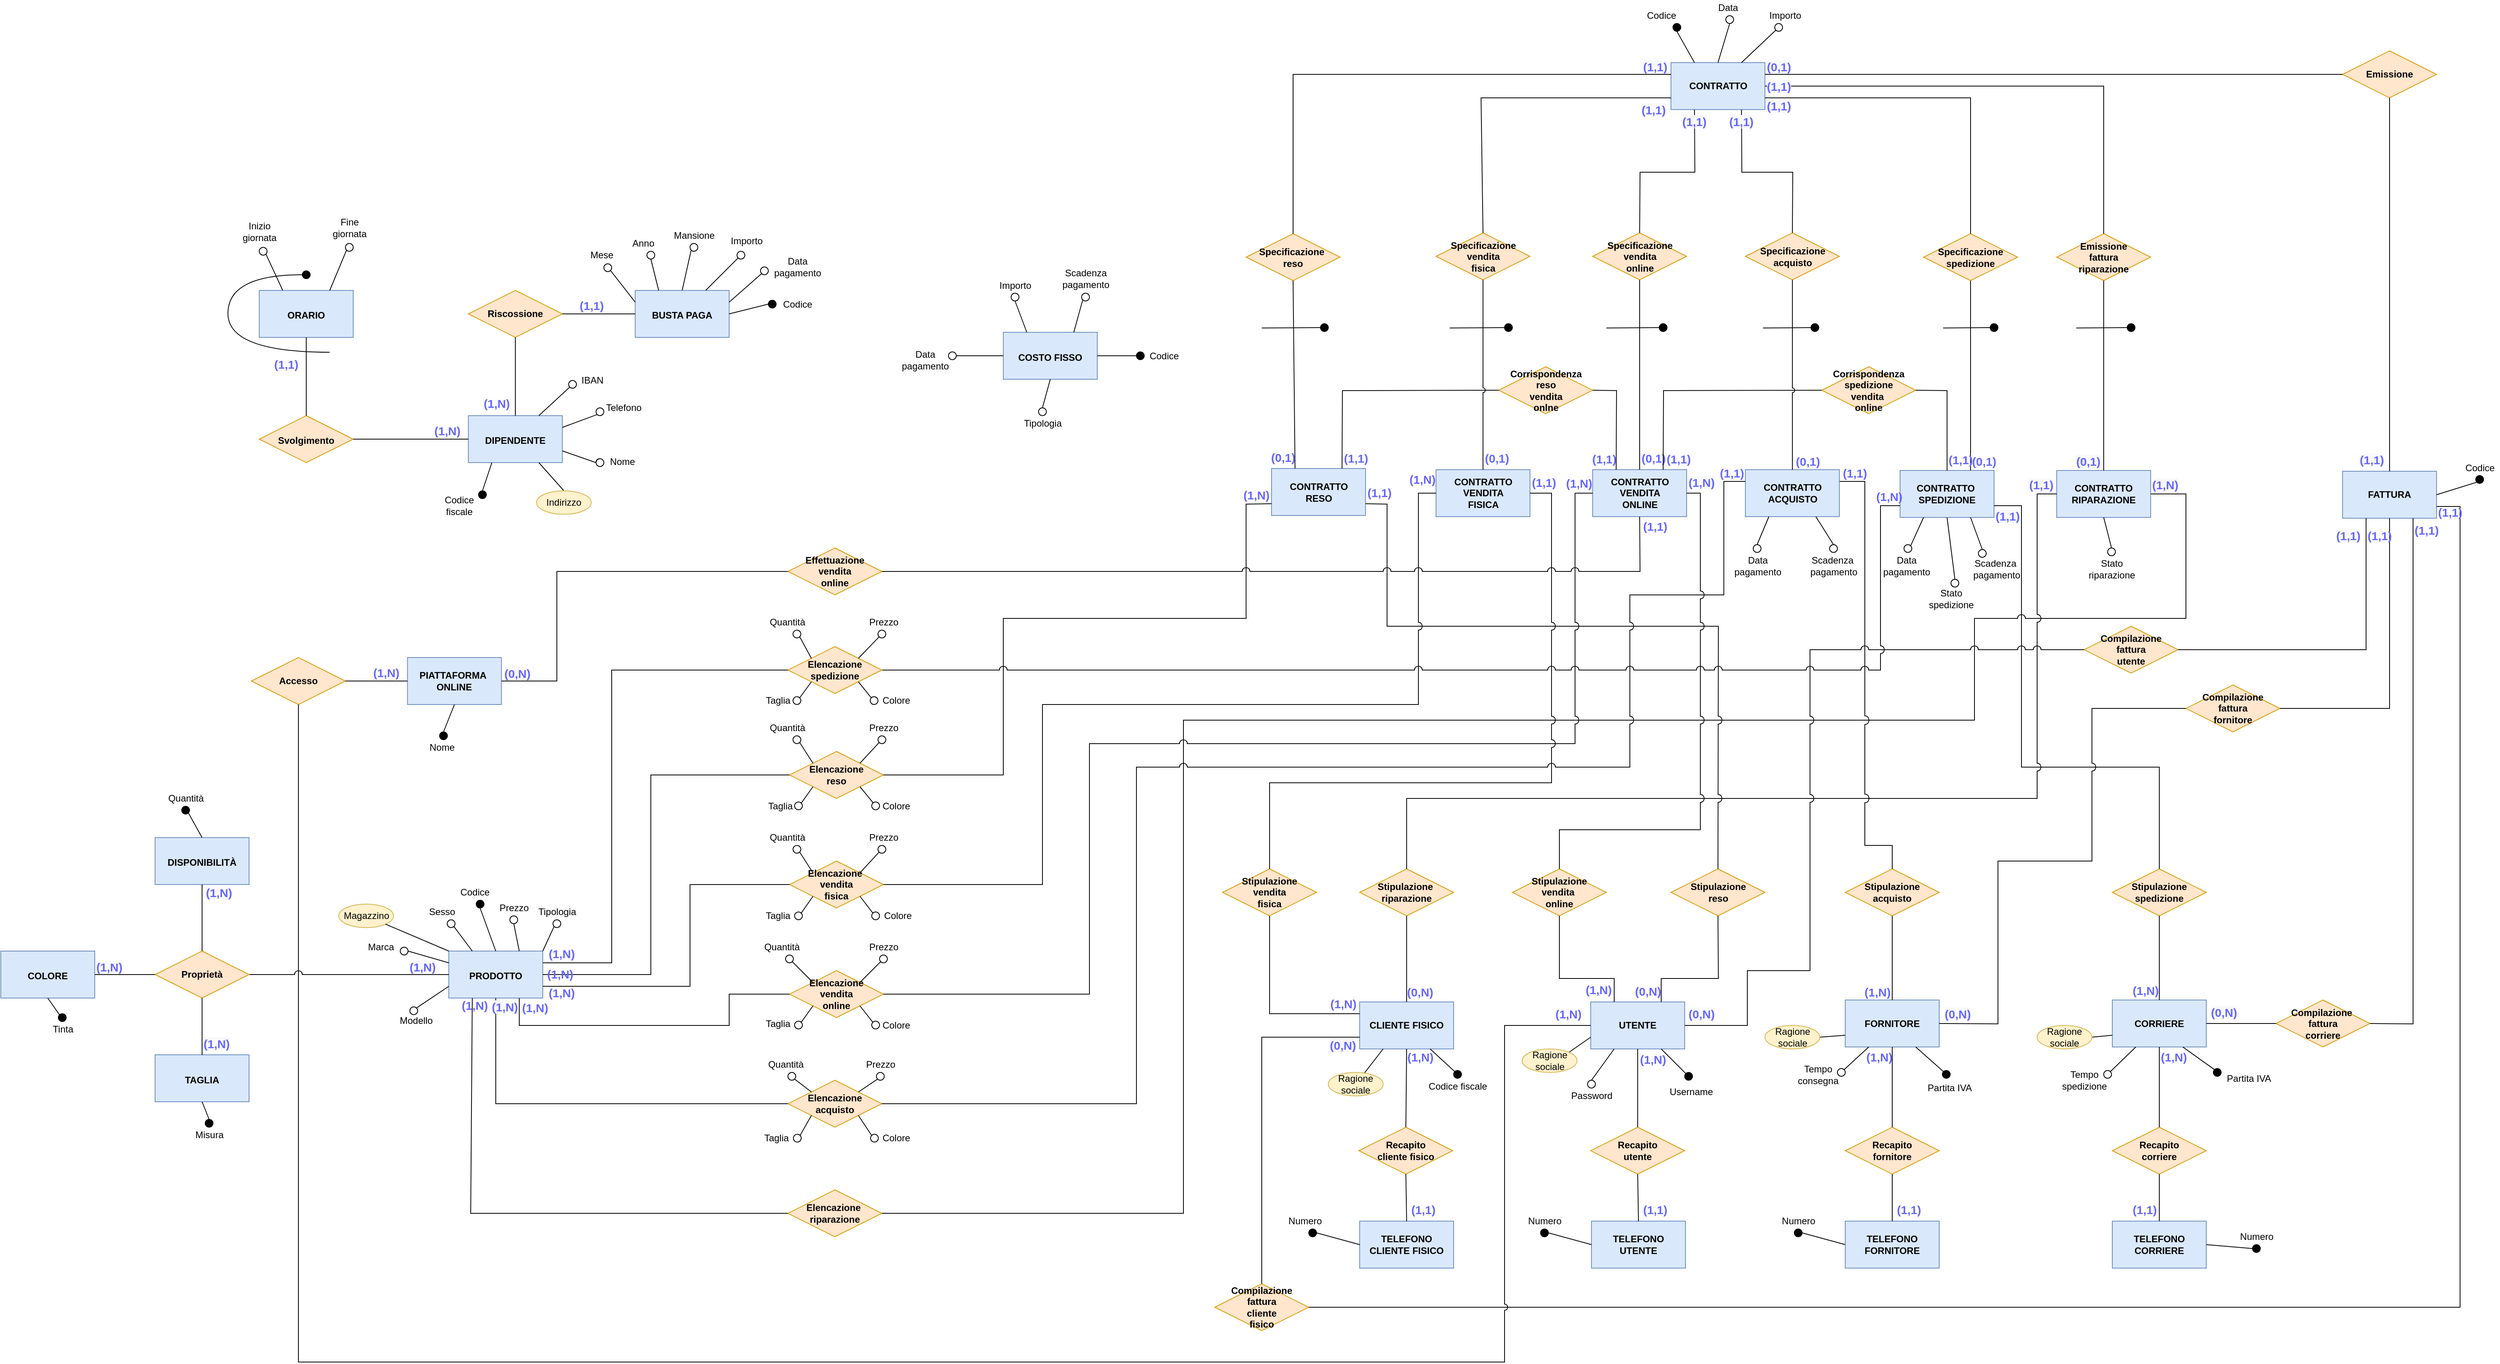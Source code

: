 <mxfile version="13.9.9" type="device"><diagram id="u5L1wQ7L5vCNBoRjL0-o" name="Pagina-1"><mxGraphModel dx="2091" dy="2930" grid="1" gridSize="10" guides="1" tooltips="1" connect="1" arrows="1" fold="1" page="1" pageScale="1" pageWidth="827" pageHeight="1169" math="0" shadow="0"><root><mxCell id="0"/><mxCell id="1" parent="0"/><mxCell id="WiLwf4Ew7212QaH39RcV-1" value="&lt;b&gt;CONTRATTO&lt;br&gt;VENDITA&lt;br&gt;ONLINE&lt;br&gt;&lt;/b&gt;" style="whiteSpace=wrap;html=1;align=center;fillColor=#dae8fc;strokeColor=#6c8ebf;" parent="1" vertex="1"><mxGeometry x="1362.5" y="-620" width="120" height="60" as="geometry"/></mxCell><mxCell id="WiLwf4Ew7212QaH39RcV-2" value="&lt;b&gt;CONTRATTO RIPARAZIONE&lt;/b&gt;" style="whiteSpace=wrap;html=1;align=center;fillColor=#dae8fc;strokeColor=#6c8ebf;" parent="1" vertex="1"><mxGeometry x="1955" y="-619" width="120" height="60" as="geometry"/></mxCell><mxCell id="WiLwf4Ew7212QaH39RcV-4" value="&lt;b&gt;CONTRATTO VENDITA&lt;br&gt;FISICA&lt;br&gt;&lt;/b&gt;" style="whiteSpace=wrap;html=1;align=center;fillColor=#dae8fc;strokeColor=#6c8ebf;" parent="1" vertex="1"><mxGeometry x="1162.5" y="-620" width="120" height="60" as="geometry"/></mxCell><mxCell id="WiLwf4Ew7212QaH39RcV-5" value="&lt;b&gt;CONTRATTO &lt;br&gt;RESO&lt;/b&gt;" style="whiteSpace=wrap;html=1;align=center;fillColor=#dae8fc;strokeColor=#6c8ebf;" parent="1" vertex="1"><mxGeometry x="952.5" y="-621.5" width="120" height="60" as="geometry"/></mxCell><mxCell id="WiLwf4Ew7212QaH39RcV-7" value="&lt;b&gt;CONTRATTO&amp;nbsp;&lt;br&gt;SPEDIZIONE&lt;br&gt;&lt;/b&gt;" style="whiteSpace=wrap;html=1;align=center;fillColor=#dae8fc;strokeColor=#6c8ebf;" parent="1" vertex="1"><mxGeometry x="1755" y="-619" width="120" height="60" as="geometry"/></mxCell><mxCell id="WiLwf4Ew7212QaH39RcV-23" value="&lt;b&gt;Emissione&lt;br&gt;fattura&lt;br&gt;riparazione&lt;br&gt;&lt;/b&gt;" style="shape=rhombus;perimeter=rhombusPerimeter;whiteSpace=wrap;html=1;align=center;fillColor=#ffe6cc;strokeColor=#d79b00;" parent="1" vertex="1"><mxGeometry x="1955" y="-921.5" width="120" height="60" as="geometry"/></mxCell><mxCell id="WiLwf4Ew7212QaH39RcV-24" value="&lt;b&gt;Specificazione&lt;br&gt;spedizione&lt;br&gt;&lt;/b&gt;" style="shape=rhombus;perimeter=rhombusPerimeter;whiteSpace=wrap;html=1;align=center;fillColor=#ffe6cc;strokeColor=#d79b00;" parent="1" vertex="1"><mxGeometry x="1785" y="-921.5" width="120" height="60" as="geometry"/></mxCell><mxCell id="WiLwf4Ew7212QaH39RcV-25" value="&lt;b&gt;Specificazione&lt;br&gt;vendita&lt;br&gt;online&lt;br&gt;&lt;/b&gt;" style="shape=rhombus;perimeter=rhombusPerimeter;whiteSpace=wrap;html=1;align=center;fillColor=#ffe6cc;strokeColor=#d79b00;" parent="1" vertex="1"><mxGeometry x="1362.5" y="-922.5" width="120" height="60" as="geometry"/></mxCell><mxCell id="WiLwf4Ew7212QaH39RcV-26" value="&lt;b&gt;Specificazione&lt;br&gt;vendita&lt;br&gt;fisica&lt;br&gt;&lt;/b&gt;" style="shape=rhombus;perimeter=rhombusPerimeter;whiteSpace=wrap;html=1;align=center;fillColor=#ffe6cc;strokeColor=#d79b00;" parent="1" vertex="1"><mxGeometry x="1162.5" y="-922.5" width="120" height="60" as="geometry"/></mxCell><mxCell id="WiLwf4Ew7212QaH39RcV-27" value="&lt;b&gt;Specificazione&amp;nbsp;&lt;br&gt;reso&lt;/b&gt;" style="shape=rhombus;perimeter=rhombusPerimeter;whiteSpace=wrap;html=1;align=center;fillColor=#ffe6cc;strokeColor=#d79b00;" parent="1" vertex="1"><mxGeometry x="920" y="-921.5" width="120" height="60" as="geometry"/></mxCell><mxCell id="WiLwf4Ew7212QaH39RcV-35" value="" style="endArrow=none;html=1;rounded=0;entryX=0.5;entryY=1;entryDx=0;entryDy=0;exitX=0.5;exitY=0;exitDx=0;exitDy=0;" parent="1" source="WiLwf4Ew7212QaH39RcV-2" target="WiLwf4Ew7212QaH39RcV-23" edge="1"><mxGeometry relative="1" as="geometry"><mxPoint x="1182.5" y="-689" as="sourcePoint"/><mxPoint x="1342.5" y="-689" as="targetPoint"/></mxGeometry></mxCell><mxCell id="WiLwf4Ew7212QaH39RcV-36" value="" style="endArrow=none;html=1;rounded=0;entryX=0.5;entryY=1;entryDx=0;entryDy=0;exitX=0.75;exitY=0;exitDx=0;exitDy=0;" parent="1" source="WiLwf4Ew7212QaH39RcV-7" target="WiLwf4Ew7212QaH39RcV-24" edge="1"><mxGeometry relative="1" as="geometry"><mxPoint x="1182.5" y="-689" as="sourcePoint"/><mxPoint x="1342.5" y="-689" as="targetPoint"/></mxGeometry></mxCell><mxCell id="WiLwf4Ew7212QaH39RcV-39" value="" style="endArrow=none;html=1;rounded=0;exitX=0.5;exitY=1;exitDx=0;exitDy=0;entryX=0.25;entryY=0;entryDx=0;entryDy=0;" parent="1" source="WiLwf4Ew7212QaH39RcV-27" target="WiLwf4Ew7212QaH39RcV-5" edge="1"><mxGeometry relative="1" as="geometry"><mxPoint x="980" y="-691.5" as="sourcePoint"/><mxPoint x="970" y="-680" as="targetPoint"/></mxGeometry></mxCell><mxCell id="WiLwf4Ew7212QaH39RcV-44" value="&lt;b style=&quot;color: rgb(0 , 0 , 0) ; font-family: &amp;#34;helvetica&amp;#34; ; font-size: 15px ; font-style: normal ; letter-spacing: normal ; text-align: center ; text-indent: 0px ; text-transform: none ; word-spacing: 0px&quot;&gt;&lt;font color=&quot;#6666ff&quot;&gt;(0,1)&lt;/font&gt;&lt;/b&gt;" style="text;whiteSpace=wrap;html=1;" parent="1" vertex="1"><mxGeometry x="950" y="-651.5" width="60" height="30" as="geometry"/></mxCell><mxCell id="WiLwf4Ew7212QaH39RcV-45" value="&lt;b style=&quot;color: rgb(0 , 0 , 0) ; font-family: &amp;#34;helvetica&amp;#34; ; font-size: 15px ; font-style: normal ; letter-spacing: normal ; text-align: center ; text-indent: 0px ; text-transform: none ; word-spacing: 0px&quot;&gt;&lt;font color=&quot;#6666ff&quot;&gt;(0,1)&lt;/font&gt;&lt;/b&gt;" style="text;whiteSpace=wrap;html=1;" parent="1" vertex="1"><mxGeometry x="1222.5" y="-650" width="60" height="30" as="geometry"/></mxCell><mxCell id="WiLwf4Ew7212QaH39RcV-50" value="&lt;b style=&quot;color: rgb(0 , 0 , 0) ; font-family: &amp;#34;helvetica&amp;#34; ; font-size: 15px ; font-style: normal ; letter-spacing: normal ; text-align: center ; text-indent: 0px ; text-transform: none ; word-spacing: 0px&quot;&gt;&lt;font color=&quot;#6666ff&quot;&gt;(0,1)&lt;/font&gt;&lt;/b&gt;" style="text;whiteSpace=wrap;html=1;" parent="1" vertex="1"><mxGeometry x="1845" y="-646.5" width="60" height="30" as="geometry"/></mxCell><mxCell id="WiLwf4Ew7212QaH39RcV-51" value="&lt;b style=&quot;color: rgb(0 , 0 , 0) ; font-style: normal ; letter-spacing: normal ; text-indent: 0px ; text-transform: none ; word-spacing: 0px ; background-color: rgb(248 , 249 , 250) ; font-family: &amp;#34;helvetica&amp;#34; ; font-size: 15px ; text-align: center&quot;&gt;&lt;font color=&quot;#6666ff&quot;&gt;(0,1)&lt;/font&gt;&lt;/b&gt;" style="text;whiteSpace=wrap;html=1;" parent="1" vertex="1"><mxGeometry x="1977.5" y="-646.5" width="60" height="30" as="geometry"/></mxCell><mxCell id="WiLwf4Ew7212QaH39RcV-52" value="&lt;b style=&quot;color: rgb(0 , 0 , 0) ; font-family: &amp;#34;helvetica&amp;#34; ; font-size: 15px ; font-style: normal ; letter-spacing: normal ; text-align: center ; text-indent: 0px ; text-transform: none ; word-spacing: 0px&quot;&gt;&lt;font color=&quot;#6666ff&quot;&gt;(0,1)&lt;/font&gt;&lt;/b&gt;" style="text;whiteSpace=wrap;html=1;" parent="1" vertex="1"><mxGeometry x="1422.5" y="-650" width="60" height="30" as="geometry"/></mxCell><mxCell id="WiLwf4Ew7212QaH39RcV-71" value="&lt;b&gt;CLIENTE FISICO&lt;/b&gt;" style="whiteSpace=wrap;html=1;align=center;fillColor=#dae8fc;strokeColor=#6c8ebf;" parent="1" vertex="1"><mxGeometry x="1065" y="60" width="120" height="60" as="geometry"/></mxCell><mxCell id="WiLwf4Ew7212QaH39RcV-72" value="&lt;b&gt;FORNITORE&lt;/b&gt;" style="whiteSpace=wrap;html=1;align=center;fillColor=#dae8fc;strokeColor=#6c8ebf;" parent="1" vertex="1"><mxGeometry x="1685" y="57.5" width="120" height="60" as="geometry"/></mxCell><mxCell id="WiLwf4Ew7212QaH39RcV-73" value="&lt;b&gt;CORRIERE&lt;/b&gt;" style="whiteSpace=wrap;html=1;align=center;fillColor=#dae8fc;strokeColor=#6c8ebf;" parent="1" vertex="1"><mxGeometry x="2026" y="57.5" width="120" height="60" as="geometry"/></mxCell><mxCell id="WiLwf4Ew7212QaH39RcV-74" value="&lt;b&gt;UTENTE&lt;/b&gt;" style="whiteSpace=wrap;html=1;align=center;fillColor=#dae8fc;strokeColor=#6c8ebf;" parent="1" vertex="1"><mxGeometry x="1360" y="60" width="120" height="60" as="geometry"/></mxCell><mxCell id="WiLwf4Ew7212QaH39RcV-77" value="Tempo&lt;br&gt;consegna&lt;br&gt;" style="text;html=1;align=center;verticalAlign=middle;resizable=0;points=[];autosize=1;" parent="1" vertex="1"><mxGeometry x="1615" y="137.5" width="70" height="30" as="geometry"/></mxCell><mxCell id="WiLwf4Ew7212QaH39RcV-80" value="Tempo&lt;br&gt;spedizione" style="text;html=1;align=center;verticalAlign=middle;resizable=0;points=[];autosize=1;" parent="1" vertex="1"><mxGeometry x="1955" y="145" width="70" height="30" as="geometry"/></mxCell><mxCell id="WiLwf4Ew7212QaH39RcV-81" value="" style="endArrow=none;html=1;rounded=0;exitX=0;exitY=0.75;exitDx=0;exitDy=0;entryX=1;entryY=0;entryDx=0;entryDy=0;" parent="1" source="WiLwf4Ew7212QaH39RcV-74" target="g4Jroo11JQSWQ_ThaAyo-21" edge="1"><mxGeometry relative="1" as="geometry"><mxPoint x="1434" y="180" as="sourcePoint"/><mxPoint x="1355" y="150" as="targetPoint"/></mxGeometry></mxCell><mxCell id="WiLwf4Ew7212QaH39RcV-82" value="" style="endArrow=none;html=1;rounded=0;exitX=0.75;exitY=1;exitDx=0;exitDy=0;entryX=0;entryY=0;entryDx=0;entryDy=0;" parent="1" source="WiLwf4Ew7212QaH39RcV-74" target="WiLwf4Ew7212QaH39RcV-84" edge="1"><mxGeometry relative="1" as="geometry"><mxPoint x="1458.749" y="175.607" as="sourcePoint"/><mxPoint x="1620" y="-40" as="targetPoint"/></mxGeometry></mxCell><mxCell id="WiLwf4Ew7212QaH39RcV-84" value="" style="ellipse;whiteSpace=wrap;html=1;align=center;fontSize=15;fillColor=#000000;" parent="1" vertex="1"><mxGeometry x="1480" y="150" width="10" height="10" as="geometry"/></mxCell><mxCell id="WiLwf4Ew7212QaH39RcV-85" value="Username" style="text;html=1;align=center;verticalAlign=middle;resizable=0;points=[];autosize=1;" parent="1" vertex="1"><mxGeometry x="1452.5" y="165" width="70" height="20" as="geometry"/></mxCell><mxCell id="WiLwf4Ew7212QaH39RcV-86" value="Password" style="text;html=1;align=center;verticalAlign=middle;resizable=0;points=[];autosize=1;" parent="1" vertex="1"><mxGeometry x="1326" y="170" width="70" height="20" as="geometry"/></mxCell><mxCell id="WiLwf4Ew7212QaH39RcV-87" value="" style="ellipse;whiteSpace=wrap;html=1;align=center;fontSize=15;fillColor=#000000;" parent="1" vertex="1"><mxGeometry x="1809" y="147.5" width="10" height="10" as="geometry"/></mxCell><mxCell id="WiLwf4Ew7212QaH39RcV-88" value="" style="endArrow=none;html=1;rounded=0;exitX=0.75;exitY=1;exitDx=0;exitDy=0;entryX=0;entryY=0;entryDx=0;entryDy=0;" parent="1" source="WiLwf4Ew7212QaH39RcV-72" target="WiLwf4Ew7212QaH39RcV-87" edge="1"><mxGeometry relative="1" as="geometry"><mxPoint x="1935" y="287.5" as="sourcePoint"/><mxPoint x="1815" y="130" as="targetPoint"/></mxGeometry></mxCell><mxCell id="WiLwf4Ew7212QaH39RcV-89" value="Partita IVA" style="text;html=1;align=center;verticalAlign=middle;resizable=0;points=[];autosize=1;" parent="1" vertex="1"><mxGeometry x="1782.5" y="160" width="70" height="20" as="geometry"/></mxCell><mxCell id="WiLwf4Ew7212QaH39RcV-90" value="" style="ellipse;whiteSpace=wrap;html=1;align=center;fontSize=15;fillColor=#000000;" parent="1" vertex="1"><mxGeometry x="2155" y="145" width="10" height="10" as="geometry"/></mxCell><mxCell id="WiLwf4Ew7212QaH39RcV-91" value="" style="endArrow=none;html=1;rounded=0;exitX=0.75;exitY=1;exitDx=0;exitDy=0;entryX=0;entryY=0;entryDx=0;entryDy=0;" parent="1" source="WiLwf4Ew7212QaH39RcV-73" target="WiLwf4Ew7212QaH39RcV-90" edge="1"><mxGeometry relative="1" as="geometry"><mxPoint x="2215" y="297.5" as="sourcePoint"/><mxPoint x="2155" y="152.5" as="targetPoint"/></mxGeometry></mxCell><mxCell id="WiLwf4Ew7212QaH39RcV-92" value="Partita IVA" style="text;html=1;align=center;verticalAlign=middle;resizable=0;points=[];autosize=1;" parent="1" vertex="1"><mxGeometry x="2165" y="147.5" width="70" height="20" as="geometry"/></mxCell><mxCell id="WiLwf4Ew7212QaH39RcV-93" value="" style="endArrow=none;html=1;rounded=0;entryX=0.75;entryY=0;entryDx=0;entryDy=0;" parent="1" target="WiLwf4Ew7212QaH39RcV-74" edge="1"><mxGeometry relative="1" as="geometry"><mxPoint x="1450" y="60" as="sourcePoint"/><mxPoint x="1470" y="-10" as="targetPoint"/></mxGeometry></mxCell><mxCell id="WiLwf4Ew7212QaH39RcV-95" value="" style="ellipse;whiteSpace=wrap;html=1;align=center;fontSize=15;fillColor=#000000;" parent="1" vertex="1"><mxGeometry x="1185" y="147.5" width="10" height="10" as="geometry"/></mxCell><mxCell id="WiLwf4Ew7212QaH39RcV-96" value="" style="endArrow=none;html=1;rounded=0;exitX=0.75;exitY=1;exitDx=0;exitDy=0;entryX=0;entryY=0;entryDx=0;entryDy=0;" parent="1" source="WiLwf4Ew7212QaH39RcV-71" target="WiLwf4Ew7212QaH39RcV-95" edge="1"><mxGeometry relative="1" as="geometry"><mxPoint x="1060" y="230" as="sourcePoint"/><mxPoint x="1165" y="153" as="targetPoint"/></mxGeometry></mxCell><mxCell id="WiLwf4Ew7212QaH39RcV-97" value="Codice fiscale" style="text;html=1;align=center;verticalAlign=middle;resizable=0;points=[];autosize=1;" parent="1" vertex="1"><mxGeometry x="1145" y="157.5" width="90" height="20" as="geometry"/></mxCell><mxCell id="WiLwf4Ew7212QaH39RcV-100" value="" style="ellipse;whiteSpace=wrap;html=1;align=center;fontSize=15;fillColor=#FFFFFF;" parent="1" vertex="1"><mxGeometry x="1356" y="160" width="10" height="10" as="geometry"/></mxCell><mxCell id="WiLwf4Ew7212QaH39RcV-102" value="" style="ellipse;whiteSpace=wrap;html=1;align=center;fontSize=15;fillColor=#FFFFFF;" parent="1" vertex="1"><mxGeometry x="1675" y="145" width="10" height="10" as="geometry"/></mxCell><mxCell id="WiLwf4Ew7212QaH39RcV-104" value="" style="ellipse;whiteSpace=wrap;html=1;align=center;fontSize=15;fillColor=#FFFFFF;" parent="1" vertex="1"><mxGeometry x="2015" y="147.5" width="10" height="10" as="geometry"/></mxCell><mxCell id="WiLwf4Ew7212QaH39RcV-106" value="" style="endArrow=none;html=1;rounded=0;exitX=0.25;exitY=1;exitDx=0;exitDy=0;" parent="1" source="WiLwf4Ew7212QaH39RcV-71" target="g4Jroo11JQSWQ_ThaAyo-19" edge="1"><mxGeometry relative="1" as="geometry"><mxPoint x="1265" y="10" as="sourcePoint"/><mxPoint x="1063.536" y="148.964" as="targetPoint"/></mxGeometry></mxCell><mxCell id="WiLwf4Ew7212QaH39RcV-107" value="" style="endArrow=none;html=1;rounded=0;exitX=0.5;exitY=0;exitDx=0;exitDy=0;entryX=0.25;entryY=1;entryDx=0;entryDy=0;" parent="1" source="WiLwf4Ew7212QaH39RcV-100" target="WiLwf4Ew7212QaH39RcV-74" edge="1"><mxGeometry relative="1" as="geometry"><mxPoint x="1435" y="10" as="sourcePoint"/><mxPoint x="1410" y="140" as="targetPoint"/></mxGeometry></mxCell><mxCell id="WiLwf4Ew7212QaH39RcV-108" value="" style="endArrow=none;html=1;rounded=0;entryX=0.25;entryY=1;entryDx=0;entryDy=0;exitX=1;exitY=0;exitDx=0;exitDy=0;" parent="1" source="WiLwf4Ew7212QaH39RcV-102" target="WiLwf4Ew7212QaH39RcV-72" edge="1"><mxGeometry relative="1" as="geometry"><mxPoint x="1515" y="10" as="sourcePoint"/><mxPoint x="1675" y="10" as="targetPoint"/></mxGeometry></mxCell><mxCell id="WiLwf4Ew7212QaH39RcV-110" value="" style="endArrow=none;html=1;rounded=0;exitX=0;exitY=0.75;exitDx=0;exitDy=0;entryX=1;entryY=0.5;entryDx=0;entryDy=0;" parent="1" source="WiLwf4Ew7212QaH39RcV-72" target="g4Jroo11JQSWQ_ThaAyo-22" edge="1"><mxGeometry relative="1" as="geometry"><mxPoint x="1515" y="10" as="sourcePoint"/><mxPoint x="1650" y="113" as="targetPoint"/></mxGeometry></mxCell><mxCell id="WiLwf4Ew7212QaH39RcV-112" value="" style="endArrow=none;html=1;rounded=0;entryX=0;entryY=0.75;entryDx=0;entryDy=0;exitX=1;exitY=0.5;exitDx=0;exitDy=0;" parent="1" source="g4Jroo11JQSWQ_ThaAyo-23" target="WiLwf4Ew7212QaH39RcV-73" edge="1"><mxGeometry relative="1" as="geometry"><mxPoint x="1975.0" y="110" as="sourcePoint"/><mxPoint x="1945" y="7.5" as="targetPoint"/></mxGeometry></mxCell><mxCell id="WiLwf4Ew7212QaH39RcV-113" value="" style="endArrow=none;html=1;rounded=0;entryX=0.25;entryY=1;entryDx=0;entryDy=0;exitX=1;exitY=0;exitDx=0;exitDy=0;" parent="1" source="WiLwf4Ew7212QaH39RcV-104" target="WiLwf4Ew7212QaH39RcV-73" edge="1"><mxGeometry relative="1" as="geometry"><mxPoint x="2045" y="147.5" as="sourcePoint"/><mxPoint x="1945" y="7.5" as="targetPoint"/></mxGeometry></mxCell><mxCell id="WiLwf4Ew7212QaH39RcV-117" value="&lt;b&gt;&lt;font style=&quot;font-size: 12px&quot;&gt;PRODOTTO&lt;/font&gt;&lt;/b&gt;" style="whiteSpace=wrap;html=1;align=center;fontSize=15;fillColor=#dae8fc;strokeColor=#6c8ebf;" parent="1" vertex="1"><mxGeometry x="-98" y="-5" width="120" height="60" as="geometry"/></mxCell><mxCell id="WiLwf4Ew7212QaH39RcV-118" value="" style="ellipse;whiteSpace=wrap;html=1;align=center;fontSize=15;fillColor=#FFFFFF;" parent="1" vertex="1"><mxGeometry x="-20" y="-50" width="10" height="10" as="geometry"/></mxCell><mxCell id="WiLwf4Ew7212QaH39RcV-119" value="Prezzo" style="text;html=1;align=center;verticalAlign=middle;resizable=0;points=[];autosize=1;" parent="1" vertex="1"><mxGeometry x="-40" y="-70" width="50" height="20" as="geometry"/></mxCell><mxCell id="WiLwf4Ew7212QaH39RcV-120" value="Codice" style="text;html=1;align=center;verticalAlign=middle;resizable=0;points=[];autosize=1;" parent="1" vertex="1"><mxGeometry x="-90" y="-90" width="50" height="20" as="geometry"/></mxCell><mxCell id="WiLwf4Ew7212QaH39RcV-121" value="" style="ellipse;whiteSpace=wrap;html=1;align=center;fontSize=15;fillColor=#FFFFFF;" parent="1" vertex="1"><mxGeometry x="-100" y="-45" width="10" height="10" as="geometry"/></mxCell><mxCell id="WiLwf4Ew7212QaH39RcV-122" value="" style="endArrow=none;html=1;rounded=0;exitX=0.5;exitY=0;exitDx=0;exitDy=0;entryX=0.5;entryY=1;entryDx=0;entryDy=0;" parent="1" source="WiLwf4Ew7212QaH39RcV-117" target="WiLwf4Ew7212QaH39RcV-140" edge="1"><mxGeometry relative="1" as="geometry"><mxPoint x="-98" y="-65" as="sourcePoint"/><mxPoint x="-54" y="-40" as="targetPoint"/></mxGeometry></mxCell><mxCell id="WiLwf4Ew7212QaH39RcV-123" value="" style="endArrow=none;html=1;rounded=0;entryX=0.25;entryY=0;entryDx=0;entryDy=0;exitX=1;exitY=1;exitDx=0;exitDy=0;" parent="1" source="WiLwf4Ew7212QaH39RcV-121" target="WiLwf4Ew7212QaH39RcV-117" edge="1"><mxGeometry relative="1" as="geometry"><mxPoint x="-5" y="-130" as="sourcePoint"/><mxPoint x="155" y="-130" as="targetPoint"/></mxGeometry></mxCell><mxCell id="WiLwf4Ew7212QaH39RcV-124" value="" style="endArrow=none;html=1;rounded=0;exitX=0.75;exitY=0;exitDx=0;exitDy=0;entryX=0.5;entryY=1;entryDx=0;entryDy=0;" parent="1" source="WiLwf4Ew7212QaH39RcV-117" target="WiLwf4Ew7212QaH39RcV-118" edge="1"><mxGeometry relative="1" as="geometry"><mxPoint x="-5" y="-130" as="sourcePoint"/><mxPoint x="-34" y="-35" as="targetPoint"/></mxGeometry></mxCell><mxCell id="WiLwf4Ew7212QaH39RcV-140" value="" style="ellipse;whiteSpace=wrap;html=1;align=center;fontSize=15;fillColor=#000000;" parent="1" vertex="1"><mxGeometry x="-63" y="-70" width="10" height="10" as="geometry"/></mxCell><mxCell id="WiLwf4Ew7212QaH39RcV-142" value="" style="ellipse;whiteSpace=wrap;html=1;align=center;fontSize=15;fillColor=#FFFFFF;" parent="1" vertex="1"><mxGeometry x="35" y="-45" width="10" height="10" as="geometry"/></mxCell><mxCell id="WiLwf4Ew7212QaH39RcV-143" value="" style="endArrow=none;html=1;rounded=0;exitX=1;exitY=0;exitDx=0;exitDy=0;entryX=0;entryY=1;entryDx=0;entryDy=0;" parent="1" source="WiLwf4Ew7212QaH39RcV-117" target="WiLwf4Ew7212QaH39RcV-142" edge="1"><mxGeometry relative="1" as="geometry"><mxPoint x="-205" y="45" as="sourcePoint"/><mxPoint x="-45" y="45" as="targetPoint"/></mxGeometry></mxCell><mxCell id="WiLwf4Ew7212QaH39RcV-144" value="Tipologia" style="text;html=1;align=center;verticalAlign=middle;resizable=0;points=[];autosize=1;" parent="1" vertex="1"><mxGeometry x="10" y="-65" width="60" height="20" as="geometry"/></mxCell><mxCell id="WiLwf4Ew7212QaH39RcV-178" value="&lt;b&gt;Riscossione&lt;/b&gt;" style="shape=rhombus;perimeter=rhombusPerimeter;whiteSpace=wrap;html=1;align=center;fillColor=#ffe6cc;strokeColor=#d79b00;" parent="1" vertex="1"><mxGeometry x="-73" y="-849" width="120" height="60" as="geometry"/></mxCell><mxCell id="WiLwf4Ew7212QaH39RcV-181" value="&lt;b&gt;&lt;font style=&quot;font-size: 12px&quot;&gt;BUSTA PAGA&lt;/font&gt;&lt;/b&gt;" style="whiteSpace=wrap;html=1;align=center;fontSize=15;fillColor=#dae8fc;strokeColor=#6c8ebf;" parent="1" vertex="1"><mxGeometry x="140" y="-849" width="120" height="60" as="geometry"/></mxCell><mxCell id="WiLwf4Ew7212QaH39RcV-182" value="&lt;b&gt;&lt;font style=&quot;font-size: 12px&quot;&gt;DIPENDENTE&lt;/font&gt;&lt;/b&gt;" style="whiteSpace=wrap;html=1;align=center;fontSize=15;fillColor=#dae8fc;strokeColor=#6c8ebf;" parent="1" vertex="1"><mxGeometry x="-73" y="-689" width="120" height="60" as="geometry"/></mxCell><mxCell id="WiLwf4Ew7212QaH39RcV-183" value="&lt;b&gt;&lt;font style=&quot;font-size: 12px&quot;&gt;COSTO FISSO&lt;/font&gt;&lt;/b&gt;" style="whiteSpace=wrap;html=1;align=center;fontSize=15;fillColor=#dae8fc;strokeColor=#6c8ebf;" parent="1" vertex="1"><mxGeometry x="610" y="-795.5" width="120" height="60" as="geometry"/></mxCell><mxCell id="WiLwf4Ew7212QaH39RcV-184" value="&lt;b&gt;&lt;font style=&quot;font-size: 12px&quot;&gt;ORARIO&lt;/font&gt;&lt;/b&gt;" style="whiteSpace=wrap;html=1;align=center;fontSize=15;fillColor=#dae8fc;strokeColor=#6c8ebf;" parent="1" vertex="1"><mxGeometry x="-340" y="-849" width="120" height="60" as="geometry"/></mxCell><mxCell id="WiLwf4Ew7212QaH39RcV-187" value="" style="endArrow=none;html=1;rounded=0;fontSize=15;exitX=1;exitY=0.5;exitDx=0;exitDy=0;entryX=0;entryY=0.5;entryDx=0;entryDy=0;" parent="1" source="WiLwf4Ew7212QaH39RcV-178" target="WiLwf4Ew7212QaH39RcV-181" edge="1"><mxGeometry relative="1" as="geometry"><mxPoint x="80" y="-809" as="sourcePoint"/><mxPoint x="240" y="-809" as="targetPoint"/></mxGeometry></mxCell><mxCell id="WiLwf4Ew7212QaH39RcV-188" value="&lt;b&gt;&lt;font color=&quot;#6666ff&quot;&gt;(1,1)&lt;/font&gt;&lt;/b&gt;" style="resizable=0;html=1;align=right;verticalAlign=bottom;fontSize=15;" parent="WiLwf4Ew7212QaH39RcV-187" connectable="0" vertex="1"><mxGeometry x="1" relative="1" as="geometry"><mxPoint x="-40" as="offset"/></mxGeometry></mxCell><mxCell id="WiLwf4Ew7212QaH39RcV-189" value="" style="endArrow=none;html=1;rounded=0;fontSize=15;exitX=0.5;exitY=1;exitDx=0;exitDy=0;entryX=0.5;entryY=0;entryDx=0;entryDy=0;" parent="1" source="WiLwf4Ew7212QaH39RcV-178" target="WiLwf4Ew7212QaH39RcV-182" edge="1"><mxGeometry relative="1" as="geometry"><mxPoint x="80" y="-809" as="sourcePoint"/><mxPoint x="240" y="-809" as="targetPoint"/></mxGeometry></mxCell><mxCell id="WiLwf4Ew7212QaH39RcV-190" value="&lt;b&gt;&lt;font color=&quot;#6666ff&quot;&gt;(1,N)&lt;/font&gt;&lt;/b&gt;" style="resizable=0;html=1;align=right;verticalAlign=bottom;fontSize=15;" parent="WiLwf4Ew7212QaH39RcV-189" connectable="0" vertex="1"><mxGeometry x="1" relative="1" as="geometry"><mxPoint x="-7" y="-5" as="offset"/></mxGeometry></mxCell><mxCell id="WiLwf4Ew7212QaH39RcV-191" value="&lt;font style=&quot;font-size: 12px&quot;&gt;&lt;b&gt;Svolgimento&lt;/b&gt;&lt;/font&gt;" style="shape=rhombus;perimeter=rhombusPerimeter;whiteSpace=wrap;html=1;align=center;fontSize=15;fillColor=#ffe6cc;strokeColor=#d79b00;" parent="1" vertex="1"><mxGeometry x="-340" y="-689" width="120" height="60" as="geometry"/></mxCell><mxCell id="WiLwf4Ew7212QaH39RcV-193" value="" style="endArrow=none;html=1;rounded=0;fontSize=15;exitX=1;exitY=0.5;exitDx=0;exitDy=0;entryX=0;entryY=0.5;entryDx=0;entryDy=0;" parent="1" source="WiLwf4Ew7212QaH39RcV-191" target="WiLwf4Ew7212QaH39RcV-182" edge="1"><mxGeometry relative="1" as="geometry"><mxPoint x="-120" y="-649" as="sourcePoint"/><mxPoint x="40" y="-649" as="targetPoint"/></mxGeometry></mxCell><mxCell id="WiLwf4Ew7212QaH39RcV-194" value="&lt;b&gt;&lt;font color=&quot;#6666ff&quot;&gt;(1,N)&lt;/font&gt;&lt;/b&gt;" style="resizable=0;html=1;align=right;verticalAlign=bottom;fontSize=15;" parent="WiLwf4Ew7212QaH39RcV-193" connectable="0" vertex="1"><mxGeometry x="1" relative="1" as="geometry"><mxPoint x="-10" as="offset"/></mxGeometry></mxCell><mxCell id="WiLwf4Ew7212QaH39RcV-195" value="" style="endArrow=none;html=1;rounded=0;fontSize=15;exitX=0.5;exitY=1;exitDx=0;exitDy=0;entryX=0.5;entryY=0;entryDx=0;entryDy=0;" parent="1" source="WiLwf4Ew7212QaH39RcV-184" target="WiLwf4Ew7212QaH39RcV-191" edge="1"><mxGeometry relative="1" as="geometry"><mxPoint x="-120" y="-649" as="sourcePoint"/><mxPoint x="40" y="-649" as="targetPoint"/></mxGeometry></mxCell><mxCell id="WiLwf4Ew7212QaH39RcV-196" value="&lt;b&gt;&lt;font color=&quot;#6666ff&quot;&gt;(1,1)&lt;/font&gt;&lt;/b&gt;" style="resizable=0;html=1;align=right;verticalAlign=bottom;fontSize=15;" parent="WiLwf4Ew7212QaH39RcV-195" connectable="0" vertex="1"><mxGeometry x="1" relative="1" as="geometry"><mxPoint x="-10" y="-55" as="offset"/></mxGeometry></mxCell><mxCell id="WiLwf4Ew7212QaH39RcV-205" value="" style="ellipse;whiteSpace=wrap;html=1;align=center;fontSize=15;fillColor=#000000;" parent="1" vertex="1"><mxGeometry x="780" y="-770.5" width="10" height="10" as="geometry"/></mxCell><mxCell id="WiLwf4Ew7212QaH39RcV-206" value="" style="ellipse;whiteSpace=wrap;html=1;align=center;fontSize=15;fillColor=#FFFFFF;" parent="1" vertex="1"><mxGeometry x="540" y="-770.5" width="10" height="10" as="geometry"/></mxCell><mxCell id="WiLwf4Ew7212QaH39RcV-207" value="" style="endArrow=none;html=1;rounded=0;fontSize=12;entryX=0;entryY=0.5;entryDx=0;entryDy=0;exitX=1;exitY=0.5;exitDx=0;exitDy=0;" parent="1" source="WiLwf4Ew7212QaH39RcV-183" target="WiLwf4Ew7212QaH39RcV-205" edge="1"><mxGeometry relative="1" as="geometry"><mxPoint x="430" y="-915.5" as="sourcePoint"/><mxPoint x="590" y="-915.5" as="targetPoint"/></mxGeometry></mxCell><mxCell id="WiLwf4Ew7212QaH39RcV-208" value="" style="endArrow=none;html=1;rounded=0;fontSize=12;entryX=0;entryY=0.5;entryDx=0;entryDy=0;exitX=1;exitY=0.5;exitDx=0;exitDy=0;" parent="1" source="WiLwf4Ew7212QaH39RcV-206" target="WiLwf4Ew7212QaH39RcV-183" edge="1"><mxGeometry relative="1" as="geometry"><mxPoint x="430" y="-915.5" as="sourcePoint"/><mxPoint x="590" y="-915.5" as="targetPoint"/></mxGeometry></mxCell><mxCell id="WiLwf4Ew7212QaH39RcV-209" value="Codice" style="text;html=1;align=center;verticalAlign=middle;resizable=0;points=[];autosize=1;fontSize=12;" parent="1" vertex="1"><mxGeometry x="790" y="-775.5" width="50" height="20" as="geometry"/></mxCell><mxCell id="WiLwf4Ew7212QaH39RcV-213" value="" style="ellipse;whiteSpace=wrap;html=1;align=center;fontSize=15;fillColor=#FFFFFF;" parent="1" vertex="1"><mxGeometry x="155" y="-899" width="10" height="10" as="geometry"/></mxCell><mxCell id="WiLwf4Ew7212QaH39RcV-214" value="" style="ellipse;whiteSpace=wrap;html=1;align=center;fontSize=15;fillColor=#FFFFFF;" parent="1" vertex="1"><mxGeometry x="100" y="-883" width="10" height="10" as="geometry"/></mxCell><mxCell id="WiLwf4Ew7212QaH39RcV-215" value="" style="endArrow=none;html=1;rounded=0;fontSize=12;entryX=0;entryY=0.25;entryDx=0;entryDy=0;exitX=1;exitY=1;exitDx=0;exitDy=0;" parent="1" source="WiLwf4Ew7212QaH39RcV-214" target="WiLwf4Ew7212QaH39RcV-181" edge="1"><mxGeometry relative="1" as="geometry"><mxPoint x="30" y="-729" as="sourcePoint"/><mxPoint x="190" y="-729" as="targetPoint"/></mxGeometry></mxCell><mxCell id="WiLwf4Ew7212QaH39RcV-216" value="" style="endArrow=none;html=1;rounded=0;fontSize=12;entryX=0.5;entryY=1;entryDx=0;entryDy=0;exitX=0.25;exitY=0;exitDx=0;exitDy=0;" parent="1" source="WiLwf4Ew7212QaH39RcV-181" target="WiLwf4Ew7212QaH39RcV-213" edge="1"><mxGeometry relative="1" as="geometry"><mxPoint x="30" y="-729" as="sourcePoint"/><mxPoint x="190" y="-729" as="targetPoint"/></mxGeometry></mxCell><mxCell id="WiLwf4Ew7212QaH39RcV-217" value="Mese" style="text;html=1;align=center;verticalAlign=middle;resizable=0;points=[];autosize=1;fontSize=12;" parent="1" vertex="1"><mxGeometry x="72" y="-904" width="50" height="20" as="geometry"/></mxCell><mxCell id="WiLwf4Ew7212QaH39RcV-218" value="Anno" style="text;html=1;align=center;verticalAlign=middle;resizable=0;points=[];autosize=1;fontSize=12;" parent="1" vertex="1"><mxGeometry x="130" y="-919" width="40" height="20" as="geometry"/></mxCell><mxCell id="WiLwf4Ew7212QaH39RcV-219" value="" style="ellipse;whiteSpace=wrap;html=1;align=center;fontSize=15;fillColor=#FFFFFF;" parent="1" vertex="1"><mxGeometry x="210" y="-909" width="10" height="10" as="geometry"/></mxCell><mxCell id="WiLwf4Ew7212QaH39RcV-221" value="" style="ellipse;whiteSpace=wrap;html=1;align=center;fontSize=15;fillColor=#FFFFFF;" parent="1" vertex="1"><mxGeometry x="90" y="-699" width="10" height="10" as="geometry"/></mxCell><mxCell id="WiLwf4Ew7212QaH39RcV-222" value="" style="ellipse;whiteSpace=wrap;html=1;align=center;fontSize=15;fillColor=#FFFFFF;" parent="1" vertex="1"><mxGeometry x="90" y="-634" width="10" height="10" as="geometry"/></mxCell><mxCell id="WiLwf4Ew7212QaH39RcV-223" value="" style="ellipse;whiteSpace=wrap;html=1;align=center;fontSize=15;fillColor=#000000;" parent="1" vertex="1"><mxGeometry x="-60" y="-593" width="10" height="10" as="geometry"/></mxCell><mxCell id="WiLwf4Ew7212QaH39RcV-224" style="edgeStyle=orthogonalEdgeStyle;curved=1;rounded=0;orthogonalLoop=1;jettySize=auto;html=1;exitX=0.5;exitY=0;exitDx=0;exitDy=0;entryX=0;entryY=0.5;entryDx=0;entryDy=0;startArrow=none;startFill=0;endArrow=none;endFill=0;fontSize=12;" parent="1" source="WiLwf4Ew7212QaH39RcV-222" target="WiLwf4Ew7212QaH39RcV-222" edge="1"><mxGeometry relative="1" as="geometry"/></mxCell><mxCell id="WiLwf4Ew7212QaH39RcV-225" value="" style="endArrow=none;html=1;rounded=0;fontSize=12;exitX=0.75;exitY=1;exitDx=0;exitDy=0;entryX=0.5;entryY=0;entryDx=0;entryDy=0;" parent="1" source="WiLwf4Ew7212QaH39RcV-182" target="g4Jroo11JQSWQ_ThaAyo-17" edge="1"><mxGeometry relative="1" as="geometry"><mxPoint x="110" y="-729" as="sourcePoint"/><mxPoint x="38.464" y="-592.536" as="targetPoint"/></mxGeometry></mxCell><mxCell id="WiLwf4Ew7212QaH39RcV-227" value="" style="endArrow=none;html=1;rounded=0;fontSize=12;exitX=1;exitY=0.25;exitDx=0;exitDy=0;entryX=0;entryY=1;entryDx=0;entryDy=0;" parent="1" source="WiLwf4Ew7212QaH39RcV-182" target="WiLwf4Ew7212QaH39RcV-221" edge="1"><mxGeometry relative="1" as="geometry"><mxPoint x="110" y="-729" as="sourcePoint"/><mxPoint x="270" y="-729" as="targetPoint"/></mxGeometry></mxCell><mxCell id="WiLwf4Ew7212QaH39RcV-229" value="" style="endArrow=none;html=1;rounded=0;fontSize=12;exitX=1;exitY=0.75;exitDx=0;exitDy=0;entryX=0;entryY=0.5;entryDx=0;entryDy=0;" parent="1" source="WiLwf4Ew7212QaH39RcV-182" target="WiLwf4Ew7212QaH39RcV-222" edge="1"><mxGeometry relative="1" as="geometry"><mxPoint x="110" y="-729" as="sourcePoint"/><mxPoint x="270" y="-729" as="targetPoint"/></mxGeometry></mxCell><mxCell id="WiLwf4Ew7212QaH39RcV-230" value="Telefono" style="text;html=1;align=center;verticalAlign=middle;resizable=0;points=[];autosize=1;fontSize=12;" parent="1" vertex="1"><mxGeometry x="95" y="-709" width="60" height="20" as="geometry"/></mxCell><mxCell id="WiLwf4Ew7212QaH39RcV-231" value="Nome&amp;nbsp;" style="text;html=1;align=center;verticalAlign=middle;resizable=0;points=[];autosize=1;fontSize=12;" parent="1" vertex="1"><mxGeometry x="100" y="-640.5" width="50" height="20" as="geometry"/></mxCell><mxCell id="WiLwf4Ew7212QaH39RcV-233" value="Codice &lt;br&gt;fiscale" style="text;html=1;align=center;verticalAlign=middle;resizable=0;points=[];autosize=1;fontSize=12;" parent="1" vertex="1"><mxGeometry x="-110" y="-589" width="50" height="30" as="geometry"/></mxCell><mxCell id="WiLwf4Ew7212QaH39RcV-234" value="" style="endArrow=none;html=1;rounded=0;exitX=0.25;exitY=1;exitDx=0;exitDy=0;entryX=0.5;entryY=0;entryDx=0;entryDy=0;" parent="1" source="WiLwf4Ew7212QaH39RcV-182" target="WiLwf4Ew7212QaH39RcV-223" edge="1"><mxGeometry relative="1" as="geometry"><mxPoint x="-50" y="-779" as="sourcePoint"/><mxPoint x="-43" y="-604" as="targetPoint"/></mxGeometry></mxCell><mxCell id="WiLwf4Ew7212QaH39RcV-235" value="" style="ellipse;whiteSpace=wrap;html=1;align=center;fontSize=15;fillColor=#FFFFFF;" parent="1" vertex="1"><mxGeometry x="-340" y="-904" width="10" height="10" as="geometry"/></mxCell><mxCell id="WiLwf4Ew7212QaH39RcV-236" value="" style="ellipse;whiteSpace=wrap;html=1;align=center;fontSize=15;fillColor=#FFFFFF;" parent="1" vertex="1"><mxGeometry x="-230" y="-909" width="10" height="10" as="geometry"/></mxCell><mxCell id="WiLwf4Ew7212QaH39RcV-237" value="" style="endArrow=none;html=1;rounded=0;exitX=0.75;exitY=0;exitDx=0;exitDy=0;entryX=0;entryY=1;entryDx=0;entryDy=0;" parent="1" source="WiLwf4Ew7212QaH39RcV-184" target="WiLwf4Ew7212QaH39RcV-236" edge="1"><mxGeometry relative="1" as="geometry"><mxPoint x="-120" y="-949" as="sourcePoint"/><mxPoint x="-228.536" y="-894.464" as="targetPoint"/></mxGeometry></mxCell><mxCell id="WiLwf4Ew7212QaH39RcV-239" value="" style="endArrow=none;html=1;rounded=0;exitX=0.25;exitY=0;exitDx=0;exitDy=0;entryX=1;entryY=1;entryDx=0;entryDy=0;" parent="1" source="WiLwf4Ew7212QaH39RcV-184" target="WiLwf4Ew7212QaH39RcV-235" edge="1"><mxGeometry relative="1" as="geometry"><mxPoint x="-120" y="-949" as="sourcePoint"/><mxPoint x="40" y="-949" as="targetPoint"/></mxGeometry></mxCell><mxCell id="WiLwf4Ew7212QaH39RcV-240" value="Inizio &lt;br&gt;giornata" style="text;html=1;align=center;verticalAlign=middle;resizable=0;points=[];autosize=1;" parent="1" vertex="1"><mxGeometry x="-370" y="-939" width="60" height="30" as="geometry"/></mxCell><mxCell id="WiLwf4Ew7212QaH39RcV-241" value="Fine&lt;br&gt;giornata" style="text;html=1;align=center;verticalAlign=middle;resizable=0;points=[];autosize=1;" parent="1" vertex="1"><mxGeometry x="-255" y="-944" width="60" height="30" as="geometry"/></mxCell><mxCell id="WiLwf4Ew7212QaH39RcV-243" value="" style="ellipse;whiteSpace=wrap;html=1;align=center;fontSize=15;fillColor=#000000;" parent="1" vertex="1"><mxGeometry x="-285" y="-874" width="10" height="10" as="geometry"/></mxCell><mxCell id="WiLwf4Ew7212QaH39RcV-244" value="" style="ellipse;whiteSpace=wrap;html=1;align=center;fontSize=15;fillColor=#FFFFFF;" parent="1" vertex="1"><mxGeometry x="270" y="-899" width="10" height="10" as="geometry"/></mxCell><mxCell id="WiLwf4Ew7212QaH39RcV-245" value="" style="endArrow=none;html=1;rounded=0;entryX=0.75;entryY=0;entryDx=0;entryDy=0;exitX=0;exitY=1;exitDx=0;exitDy=0;" parent="1" source="WiLwf4Ew7212QaH39RcV-244" target="WiLwf4Ew7212QaH39RcV-181" edge="1"><mxGeometry relative="1" as="geometry"><mxPoint x="-40" y="-789" as="sourcePoint"/><mxPoint x="285" y="-899" as="targetPoint"/></mxGeometry></mxCell><mxCell id="WiLwf4Ew7212QaH39RcV-246" value="" style="endArrow=none;html=1;rounded=0;entryX=0.5;entryY=0;entryDx=0;entryDy=0;exitX=0;exitY=1;exitDx=0;exitDy=0;" parent="1" source="WiLwf4Ew7212QaH39RcV-219" target="WiLwf4Ew7212QaH39RcV-181" edge="1"><mxGeometry relative="1" as="geometry"><mxPoint x="-40" y="-789" as="sourcePoint"/><mxPoint x="250" y="-914" as="targetPoint"/></mxGeometry></mxCell><mxCell id="WiLwf4Ew7212QaH39RcV-247" value="Mansione" style="text;html=1;align=center;verticalAlign=middle;resizable=0;points=[];autosize=1;" parent="1" vertex="1"><mxGeometry x="180" y="-929" width="70" height="20" as="geometry"/></mxCell><mxCell id="WiLwf4Ew7212QaH39RcV-249" value="" style="ellipse;whiteSpace=wrap;html=1;align=center;fontSize=15;fillColor=#FFFFFF;" parent="1" vertex="1"><mxGeometry x="55" y="-734" width="10" height="10" as="geometry"/></mxCell><mxCell id="WiLwf4Ew7212QaH39RcV-250" value="" style="endArrow=none;html=1;rounded=0;exitX=0.75;exitY=0;exitDx=0;exitDy=0;entryX=0;entryY=1;entryDx=0;entryDy=0;" parent="1" source="WiLwf4Ew7212QaH39RcV-182" target="WiLwf4Ew7212QaH39RcV-249" edge="1"><mxGeometry relative="1" as="geometry"><mxPoint x="100" y="-574" as="sourcePoint"/><mxPoint x="260" y="-574" as="targetPoint"/></mxGeometry></mxCell><mxCell id="WiLwf4Ew7212QaH39RcV-251" value="IBAN" style="text;html=1;align=center;verticalAlign=middle;resizable=0;points=[];autosize=1;" parent="1" vertex="1"><mxGeometry x="65" y="-744" width="40" height="20" as="geometry"/></mxCell><mxCell id="WiLwf4Ew7212QaH39RcV-252" value="" style="ellipse;whiteSpace=wrap;html=1;align=center;fontSize=15;fillColor=#FFFFFF;" parent="1" vertex="1"><mxGeometry x="300" y="-879" width="10" height="10" as="geometry"/></mxCell><mxCell id="WiLwf4Ew7212QaH39RcV-253" value="" style="endArrow=none;html=1;rounded=0;fillColor=#FFFFFF;exitX=1;exitY=0.25;exitDx=0;exitDy=0;entryX=0;entryY=1;entryDx=0;entryDy=0;" parent="1" source="WiLwf4Ew7212QaH39RcV-181" target="WiLwf4Ew7212QaH39RcV-252" edge="1"><mxGeometry relative="1" as="geometry"><mxPoint x="160" y="-814" as="sourcePoint"/><mxPoint x="320" y="-814" as="targetPoint"/></mxGeometry></mxCell><mxCell id="WiLwf4Ew7212QaH39RcV-254" value="Importo" style="text;html=1;align=center;verticalAlign=middle;resizable=0;points=[];autosize=1;" parent="1" vertex="1"><mxGeometry x="252" y="-922.5" width="60" height="20" as="geometry"/></mxCell><mxCell id="WiLwf4Ew7212QaH39RcV-293" value="&lt;b&gt;PIATTAFORMA&amp;nbsp;&lt;br&gt;ONLINE&lt;br&gt;&lt;/b&gt;" style="whiteSpace=wrap;html=1;align=center;fillColor=#dae8fc;strokeColor=#6c8ebf;" parent="1" vertex="1"><mxGeometry x="-150.75" y="-380" width="120" height="60" as="geometry"/></mxCell><mxCell id="WiLwf4Ew7212QaH39RcV-306" value="&lt;b&gt;Stipulazione&lt;br&gt;vendita&amp;nbsp;&lt;br&gt;online&lt;br&gt;&lt;/b&gt;" style="shape=rhombus;perimeter=rhombusPerimeter;whiteSpace=wrap;html=1;align=center;fillColor=#ffe6cc;strokeColor=#d79b00;" parent="1" vertex="1"><mxGeometry x="1260" y="-110" width="120" height="60" as="geometry"/></mxCell><mxCell id="WiLwf4Ew7212QaH39RcV-307" value="&lt;b&gt;Stipulazione &lt;br&gt;vendita &lt;br&gt;fisica&lt;br&gt;&lt;/b&gt;" style="shape=rhombus;perimeter=rhombusPerimeter;whiteSpace=wrap;html=1;align=center;fillColor=#ffe6cc;strokeColor=#d79b00;" parent="1" vertex="1"><mxGeometry x="890" y="-110" width="120" height="60" as="geometry"/></mxCell><mxCell id="WiLwf4Ew7212QaH39RcV-308" value="&lt;b&gt;Elencazione&amp;nbsp;&lt;br&gt;vendita&lt;br&gt;fisica&lt;br&gt;&lt;/b&gt;" style="shape=rhombus;perimeter=rhombusPerimeter;whiteSpace=wrap;html=1;align=center;fillColor=#ffe6cc;strokeColor=#d79b00;" parent="1" vertex="1"><mxGeometry x="337" y="-120" width="120" height="60" as="geometry"/></mxCell><mxCell id="WiLwf4Ew7212QaH39RcV-309" value="&lt;b&gt;Stipulazione&lt;br&gt;reso&lt;br&gt;&lt;/b&gt;" style="shape=rhombus;perimeter=rhombusPerimeter;whiteSpace=wrap;html=1;align=center;fillColor=#ffe6cc;strokeColor=#d79b00;" parent="1" vertex="1"><mxGeometry x="1462.5" y="-110" width="120" height="60" as="geometry"/></mxCell><mxCell id="WiLwf4Ew7212QaH39RcV-310" value="&lt;b&gt;Elencazione&lt;br&gt;reso&lt;br&gt;&lt;/b&gt;" style="shape=rhombus;perimeter=rhombusPerimeter;whiteSpace=wrap;html=1;align=center;fillColor=#ffe6cc;strokeColor=#d79b00;" parent="1" vertex="1"><mxGeometry x="337" y="-260" width="120" height="60" as="geometry"/></mxCell><mxCell id="WiLwf4Ew7212QaH39RcV-311" value="&lt;b&gt;Stipulazione acquisto&lt;br&gt;&lt;/b&gt;" style="shape=rhombus;perimeter=rhombusPerimeter;whiteSpace=wrap;html=1;align=center;fillColor=#ffe6cc;strokeColor=#d79b00;" parent="1" vertex="1"><mxGeometry x="1685" y="-110" width="120" height="60" as="geometry"/></mxCell><mxCell id="WiLwf4Ew7212QaH39RcV-313" value="&lt;b&gt;Elencazione&lt;br&gt;acquisto&lt;br&gt;&lt;/b&gt;" style="shape=rhombus;perimeter=rhombusPerimeter;whiteSpace=wrap;html=1;align=center;fillColor=#ffe6cc;strokeColor=#d79b00;" parent="1" vertex="1"><mxGeometry x="335" y="160" width="120" height="60" as="geometry"/></mxCell><mxCell id="WiLwf4Ew7212QaH39RcV-314" value="&lt;b&gt;Stipulazione&lt;br&gt;spedizione&lt;br&gt;&lt;/b&gt;" style="shape=rhombus;perimeter=rhombusPerimeter;whiteSpace=wrap;html=1;align=center;fillColor=#ffe6cc;strokeColor=#d79b00;" parent="1" vertex="1"><mxGeometry x="2026" y="-110" width="120" height="60" as="geometry"/></mxCell><mxCell id="WiLwf4Ew7212QaH39RcV-315" value="&lt;b&gt;Elencazione&lt;br&gt;vendita&lt;br&gt;online&lt;br&gt;&lt;/b&gt;" style="shape=rhombus;perimeter=rhombusPerimeter;whiteSpace=wrap;html=1;align=center;fillColor=#ffe6cc;strokeColor=#d79b00;" parent="1" vertex="1"><mxGeometry x="337" y="20" width="120" height="60" as="geometry"/></mxCell><mxCell id="WiLwf4Ew7212QaH39RcV-316" value="&lt;b&gt;Elencazione&amp;nbsp;&lt;br&gt;riparazione&lt;br&gt;&lt;/b&gt;" style="shape=rhombus;perimeter=rhombusPerimeter;whiteSpace=wrap;html=1;align=center;fillColor=#ffe6cc;strokeColor=#d79b00;" parent="1" vertex="1"><mxGeometry x="335" y="300" width="120" height="60" as="geometry"/></mxCell><mxCell id="WiLwf4Ew7212QaH39RcV-317" value="&lt;b&gt;Stipulazione&amp;nbsp;&lt;br&gt;riparazione&lt;br&gt;&lt;/b&gt;" style="shape=rhombus;perimeter=rhombusPerimeter;whiteSpace=wrap;html=1;align=center;fillColor=#ffe6cc;strokeColor=#d79b00;" parent="1" vertex="1"><mxGeometry x="1065" y="-110" width="120" height="60" as="geometry"/></mxCell><mxCell id="WiLwf4Ew7212QaH39RcV-318" value="&lt;b&gt;FATTURA&lt;/b&gt;" style="whiteSpace=wrap;html=1;align=center;fillColor=#dae8fc;strokeColor=#6c8ebf;" parent="1" vertex="1"><mxGeometry x="2320" y="-618" width="120" height="60" as="geometry"/></mxCell><mxCell id="WiLwf4Ew7212QaH39RcV-320" value="" style="endArrow=none;html=1;rounded=0;exitX=0.5;exitY=0;exitDx=0;exitDy=0;jumpSize=10;entryX=1;entryY=0.75;entryDx=0;entryDy=0;" parent="1" source="WiLwf4Ew7212QaH39RcV-314" target="WiLwf4Ew7212QaH39RcV-7" edge="1"><mxGeometry relative="1" as="geometry"><mxPoint x="1190" y="-180" as="sourcePoint"/><mxPoint x="1890" y="-570" as="targetPoint"/><Array as="points"><mxPoint x="2086" y="-240"/><mxPoint x="1910" y="-240"/><mxPoint x="1910" y="-574"/></Array></mxGeometry></mxCell><mxCell id="WiLwf4Ew7212QaH39RcV-322" value="" style="endArrow=none;html=1;rounded=0;entryX=1;entryY=0.5;entryDx=0;entryDy=0;exitX=1;exitY=0.5;exitDx=0;exitDy=0;jumpStyle=arc;jumpSize=10;" parent="1" source="WiLwf4Ew7212QaH39RcV-2" target="WiLwf4Ew7212QaH39RcV-316" edge="1"><mxGeometry relative="1" as="geometry"><mxPoint x="1190" y="-180" as="sourcePoint"/><mxPoint x="1350" y="-180" as="targetPoint"/><Array as="points"><mxPoint x="2120" y="-589"/><mxPoint x="2120" y="-430"/><mxPoint x="1850" y="-430"/><mxPoint x="1850" y="-300"/><mxPoint x="840" y="-300"/><mxPoint x="840" y="330"/></Array></mxGeometry></mxCell><mxCell id="WiLwf4Ew7212QaH39RcV-323" value="" style="endArrow=none;html=1;rounded=0;entryX=0.5;entryY=0;entryDx=0;entryDy=0;exitX=0;exitY=0.5;exitDx=0;exitDy=0;jumpStyle=arc;jumpSize=10;" parent="1" source="WiLwf4Ew7212QaH39RcV-2" target="WiLwf4Ew7212QaH39RcV-317" edge="1"><mxGeometry relative="1" as="geometry"><mxPoint x="1940" y="-600" as="sourcePoint"/><mxPoint x="1350" y="-180" as="targetPoint"/><Array as="points"><mxPoint x="1930" y="-589"/><mxPoint x="1930" y="-200"/><mxPoint x="1125" y="-200"/></Array></mxGeometry></mxCell><mxCell id="WiLwf4Ew7212QaH39RcV-324" value="" style="endArrow=none;html=1;rounded=0;exitX=1;exitY=0.75;exitDx=0;exitDy=0;entryX=0.5;entryY=0;entryDx=0;entryDy=0;jumpStyle=arc;jumpSize=10;" parent="1" source="WiLwf4Ew7212QaH39RcV-5" target="WiLwf4Ew7212QaH39RcV-309" edge="1"><mxGeometry relative="1" as="geometry"><mxPoint x="1190" y="-180" as="sourcePoint"/><mxPoint x="1350" y="-180" as="targetPoint"/><Array as="points"><mxPoint x="1100" y="-576"/><mxPoint x="1100" y="-420"/><mxPoint x="1523" y="-420"/></Array></mxGeometry></mxCell><mxCell id="WiLwf4Ew7212QaH39RcV-325" value="" style="endArrow=none;html=1;rounded=0;exitX=0;exitY=0.75;exitDx=0;exitDy=0;entryX=1;entryY=0.5;entryDx=0;entryDy=0;" parent="1" source="WiLwf4Ew7212QaH39RcV-5" target="WiLwf4Ew7212QaH39RcV-310" edge="1"><mxGeometry relative="1" as="geometry"><mxPoint x="1190" y="-180" as="sourcePoint"/><mxPoint x="1350" y="-180" as="targetPoint"/><Array as="points"><mxPoint x="920" y="-576"/><mxPoint x="920" y="-430"/><mxPoint x="610" y="-430"/><mxPoint x="610" y="-230"/></Array></mxGeometry></mxCell><mxCell id="WiLwf4Ew7212QaH39RcV-326" value="" style="endArrow=none;html=1;rounded=0;entryX=0.5;entryY=1;entryDx=0;entryDy=0;exitX=0.5;exitY=0;exitDx=0;exitDy=0;" parent="1" source="WiLwf4Ew7212QaH39RcV-73" target="WiLwf4Ew7212QaH39RcV-314" edge="1"><mxGeometry relative="1" as="geometry"><mxPoint x="1180" y="-30" as="sourcePoint"/><mxPoint x="1340" y="-30" as="targetPoint"/></mxGeometry></mxCell><mxCell id="WiLwf4Ew7212QaH39RcV-327" value="" style="endArrow=none;html=1;rounded=0;entryX=0.5;entryY=1;entryDx=0;entryDy=0;exitX=0.5;exitY=0;exitDx=0;exitDy=0;" parent="1" source="WiLwf4Ew7212QaH39RcV-72" target="WiLwf4Ew7212QaH39RcV-311" edge="1"><mxGeometry relative="1" as="geometry"><mxPoint x="1180" y="-30" as="sourcePoint"/><mxPoint x="1340" y="-30" as="targetPoint"/></mxGeometry></mxCell><mxCell id="WiLwf4Ew7212QaH39RcV-328" value="" style="endArrow=none;html=1;rounded=0;entryX=0.5;entryY=1;entryDx=0;entryDy=0;exitX=0.75;exitY=0;exitDx=0;exitDy=0;" parent="1" source="WiLwf4Ew7212QaH39RcV-74" target="WiLwf4Ew7212QaH39RcV-309" edge="1"><mxGeometry relative="1" as="geometry"><mxPoint x="1180" y="-30" as="sourcePoint"/><mxPoint x="1340" y="-30" as="targetPoint"/><Array as="points"><mxPoint x="1450" y="30"/><mxPoint x="1523" y="30"/></Array></mxGeometry></mxCell><mxCell id="WiLwf4Ew7212QaH39RcV-329" value="" style="endArrow=none;html=1;rounded=0;exitX=0.5;exitY=1;exitDx=0;exitDy=0;entryX=0.25;entryY=0;entryDx=0;entryDy=0;" parent="1" source="WiLwf4Ew7212QaH39RcV-306" target="WiLwf4Ew7212QaH39RcV-74" edge="1"><mxGeometry relative="1" as="geometry"><mxPoint x="1180" y="-30" as="sourcePoint"/><mxPoint x="1340" y="-30" as="targetPoint"/><Array as="points"><mxPoint x="1320" y="30"/><mxPoint x="1390" y="30"/></Array></mxGeometry></mxCell><mxCell id="WiLwf4Ew7212QaH39RcV-330" value="" style="endArrow=none;html=1;rounded=0;exitX=0.5;exitY=1;exitDx=0;exitDy=0;entryX=0.5;entryY=0;entryDx=0;entryDy=0;" parent="1" source="WiLwf4Ew7212QaH39RcV-317" target="WiLwf4Ew7212QaH39RcV-71" edge="1"><mxGeometry relative="1" as="geometry"><mxPoint x="1180" y="-30" as="sourcePoint"/><mxPoint x="1340" y="-30" as="targetPoint"/></mxGeometry></mxCell><mxCell id="WiLwf4Ew7212QaH39RcV-331" value="" style="endArrow=none;html=1;rounded=0;exitX=0;exitY=0.25;exitDx=0;exitDy=0;entryX=0.5;entryY=1;entryDx=0;entryDy=0;" parent="1" source="WiLwf4Ew7212QaH39RcV-71" target="WiLwf4Ew7212QaH39RcV-307" edge="1"><mxGeometry relative="1" as="geometry"><mxPoint x="1180" y="-30" as="sourcePoint"/><mxPoint x="1340" y="-30" as="targetPoint"/><Array as="points"><mxPoint x="950" y="75"/></Array></mxGeometry></mxCell><mxCell id="WiLwf4Ew7212QaH39RcV-333" value="" style="endArrow=none;html=1;rounded=0;entryX=0;entryY=0.5;entryDx=0;entryDy=0;exitX=1;exitY=0.5;exitDx=0;exitDy=0;jumpStyle=arc;jumpSize=10;" parent="1" source="WiLwf4Ew7212QaH39RcV-315" target="WiLwf4Ew7212QaH39RcV-1" edge="1"><mxGeometry relative="1" as="geometry"><mxPoint x="1160" y="-490" as="sourcePoint"/><mxPoint x="1320" y="-490" as="targetPoint"/><Array as="points"><mxPoint x="720" y="50"/><mxPoint x="720" y="-270"/><mxPoint x="1340" y="-270"/><mxPoint x="1340" y="-590"/></Array></mxGeometry></mxCell><mxCell id="WiLwf4Ew7212QaH39RcV-336" value="" style="endArrow=none;html=1;rounded=0;exitX=0;exitY=0.5;exitDx=0;exitDy=0;entryX=1;entryY=0.5;entryDx=0;entryDy=0;jumpStyle=arc;jumpSize=10;" parent="1" source="WiLwf4Ew7212QaH39RcV-4" target="WiLwf4Ew7212QaH39RcV-308" edge="1"><mxGeometry relative="1" as="geometry"><mxPoint x="1160" y="-490" as="sourcePoint"/><mxPoint x="460" y="-300" as="targetPoint"/><Array as="points"><mxPoint x="1140" y="-590"/><mxPoint x="1140" y="-320"/><mxPoint x="660" y="-320"/><mxPoint x="660" y="-90"/></Array></mxGeometry></mxCell><mxCell id="WiLwf4Ew7212QaH39RcV-337" value="" style="endArrow=none;html=1;rounded=0;exitX=0.5;exitY=0;exitDx=0;exitDy=0;entryX=1;entryY=0.25;entryDx=0;entryDy=0;jumpStyle=arc;jumpSize=11;" parent="1" source="WiLwf4Ew7212QaH39RcV-311" target="2aKXGkiILggIa5u01i3D-1" edge="1"><mxGeometry relative="1" as="geometry"><mxPoint x="1160" y="-490" as="sourcePoint"/><mxPoint x="1320" y="-490" as="targetPoint"/><Array as="points"><mxPoint x="1745" y="-140"/><mxPoint x="1710" y="-140"/><mxPoint x="1710" y="-605"/></Array></mxGeometry></mxCell><mxCell id="WiLwf4Ew7212QaH39RcV-345" value="" style="endArrow=none;html=1;rounded=0;exitX=0;exitY=0.5;exitDx=0;exitDy=0;entryX=0.5;entryY=1;entryDx=0;entryDy=0;" parent="1" source="WiLwf4Ew7212QaH39RcV-313" target="WiLwf4Ew7212QaH39RcV-117" edge="1"><mxGeometry relative="1" as="geometry"><mxPoint x="330" y="-80" as="sourcePoint"/><mxPoint x="-30" y="100" as="targetPoint"/><Array as="points"><mxPoint x="-38" y="190"/></Array></mxGeometry></mxCell><mxCell id="WiLwf4Ew7212QaH39RcV-346" value="" style="endArrow=none;html=1;rounded=0;exitX=0;exitY=0.5;exitDx=0;exitDy=0;entryX=0.75;entryY=1;entryDx=0;entryDy=0;" parent="1" source="WiLwf4Ew7212QaH39RcV-315" target="WiLwf4Ew7212QaH39RcV-117" edge="1"><mxGeometry relative="1" as="geometry"><mxPoint x="330" y="-80" as="sourcePoint"/><mxPoint x="490" y="-80" as="targetPoint"/><Array as="points"><mxPoint x="260" y="50"/><mxPoint x="260" y="90"/><mxPoint x="-8" y="90"/></Array></mxGeometry></mxCell><mxCell id="WiLwf4Ew7212QaH39RcV-347" value="" style="endArrow=none;html=1;rounded=0;exitX=0;exitY=0.5;exitDx=0;exitDy=0;entryX=1;entryY=0.75;entryDx=0;entryDy=0;" parent="1" source="WiLwf4Ew7212QaH39RcV-308" target="WiLwf4Ew7212QaH39RcV-117" edge="1"><mxGeometry relative="1" as="geometry"><mxPoint x="330" y="-80" as="sourcePoint"/><mxPoint x="490" y="-80" as="targetPoint"/><Array as="points"><mxPoint x="210" y="-90"/><mxPoint x="210" y="40"/></Array></mxGeometry></mxCell><mxCell id="WiLwf4Ew7212QaH39RcV-348" value="" style="endArrow=none;html=1;rounded=0;exitX=0;exitY=0.5;exitDx=0;exitDy=0;entryX=1;entryY=0.5;entryDx=0;entryDy=0;" parent="1" source="WiLwf4Ew7212QaH39RcV-310" target="WiLwf4Ew7212QaH39RcV-117" edge="1"><mxGeometry relative="1" as="geometry"><mxPoint x="330" y="-80" as="sourcePoint"/><mxPoint x="490" y="-80" as="targetPoint"/><Array as="points"><mxPoint x="160" y="-230"/><mxPoint x="160" y="25"/></Array></mxGeometry></mxCell><mxCell id="WiLwf4Ew7212QaH39RcV-355" value="&lt;b&gt;Compilazione&lt;br&gt;fattura&lt;br&gt;cliente&lt;br&gt;fisico&lt;br&gt;&lt;/b&gt;" style="shape=rhombus;perimeter=rhombusPerimeter;whiteSpace=wrap;html=1;align=center;fillColor=#ffe6cc;strokeColor=#d79b00;" parent="1" vertex="1"><mxGeometry x="880" y="420" width="120" height="60" as="geometry"/></mxCell><mxCell id="WiLwf4Ew7212QaH39RcV-356" value="&lt;b&gt;Compilazione&lt;br&gt;fattura&lt;br&gt;utente&lt;br&gt;&lt;/b&gt;" style="shape=rhombus;perimeter=rhombusPerimeter;whiteSpace=wrap;html=1;align=center;fillColor=#ffe6cc;strokeColor=#d79b00;" parent="1" vertex="1"><mxGeometry x="1990" y="-420" width="120" height="60" as="geometry"/></mxCell><mxCell id="WiLwf4Ew7212QaH39RcV-357" value="&lt;b&gt;Compilazione&lt;br&gt;fattura&lt;br&gt;fornitore&lt;br&gt;&lt;/b&gt;" style="shape=rhombus;perimeter=rhombusPerimeter;whiteSpace=wrap;html=1;align=center;fillColor=#ffe6cc;strokeColor=#d79b00;" parent="1" vertex="1"><mxGeometry x="2120" y="-345" width="120" height="60" as="geometry"/></mxCell><mxCell id="WiLwf4Ew7212QaH39RcV-358" value="&lt;b&gt;Compilazione&amp;nbsp;&lt;br&gt;fattura&lt;br&gt;corriere&lt;br&gt;&lt;/b&gt;" style="shape=rhombus;perimeter=rhombusPerimeter;whiteSpace=wrap;html=1;align=center;fillColor=#ffe6cc;strokeColor=#d79b00;" parent="1" vertex="1"><mxGeometry x="2235" y="57.5" width="120" height="60" as="geometry"/></mxCell><mxCell id="WiLwf4Ew7212QaH39RcV-359" value="" style="endArrow=none;html=1;rounded=0;exitX=0;exitY=0.5;exitDx=0;exitDy=0;entryX=1;entryY=0.5;entryDx=0;entryDy=0;jumpStyle=arc;jumpSize=10;" parent="1" source="WiLwf4Ew7212QaH39RcV-356" target="WiLwf4Ew7212QaH39RcV-74" edge="1"><mxGeometry relative="1" as="geometry"><mxPoint x="1880" y="-40" as="sourcePoint"/><mxPoint x="2040" y="-40" as="targetPoint"/><Array as="points"><mxPoint x="1820" y="-390"/><mxPoint x="1640" y="-390"/><mxPoint x="1640" y="20"/><mxPoint x="1560" y="20"/><mxPoint x="1560" y="90"/><mxPoint x="1550" y="90"/></Array></mxGeometry></mxCell><mxCell id="WiLwf4Ew7212QaH39RcV-360" value="" style="endArrow=none;html=1;rounded=0;exitX=0;exitY=0.5;exitDx=0;exitDy=0;entryX=1;entryY=0.5;entryDx=0;entryDy=0;jumpStyle=arc;jumpSize=10;" parent="1" source="WiLwf4Ew7212QaH39RcV-357" target="WiLwf4Ew7212QaH39RcV-72" edge="1"><mxGeometry relative="1" as="geometry"><mxPoint x="1880" y="-40" as="sourcePoint"/><mxPoint x="2040" y="-40" as="targetPoint"/><Array as="points"><mxPoint x="2000" y="-315"/><mxPoint x="2000" y="-120"/><mxPoint x="1880" y="-120"/><mxPoint x="1880" y="88"/></Array></mxGeometry></mxCell><mxCell id="WiLwf4Ew7212QaH39RcV-361" value="" style="endArrow=none;html=1;rounded=0;entryX=0;entryY=0.5;entryDx=0;entryDy=0;exitX=1;exitY=0.5;exitDx=0;exitDy=0;" parent="1" source="WiLwf4Ew7212QaH39RcV-73" target="WiLwf4Ew7212QaH39RcV-358" edge="1"><mxGeometry relative="1" as="geometry"><mxPoint x="1880" y="-40" as="sourcePoint"/><mxPoint x="2040" y="-40" as="targetPoint"/></mxGeometry></mxCell><mxCell id="WiLwf4Ew7212QaH39RcV-362" value="" style="endArrow=none;html=1;rounded=0;entryX=1;entryY=0.5;entryDx=0;entryDy=0;exitX=0.5;exitY=1;exitDx=0;exitDy=0;" parent="1" source="WiLwf4Ew7212QaH39RcV-318" target="WiLwf4Ew7212QaH39RcV-357" edge="1"><mxGeometry relative="1" as="geometry"><mxPoint x="2260" y="-530" as="sourcePoint"/><mxPoint x="2160" y="-410" as="targetPoint"/><Array as="points"><mxPoint x="2380" y="-315"/></Array></mxGeometry></mxCell><mxCell id="WiLwf4Ew7212QaH39RcV-363" value="" style="endArrow=none;html=1;rounded=0;exitX=1;exitY=0.75;exitDx=0;exitDy=0;entryX=1;entryY=0.5;entryDx=0;entryDy=0;" parent="1" source="WiLwf4Ew7212QaH39RcV-318" target="WiLwf4Ew7212QaH39RcV-355" edge="1"><mxGeometry relative="1" as="geometry"><mxPoint x="1880" y="-40" as="sourcePoint"/><mxPoint x="1690" y="300" as="targetPoint"/><Array as="points"><mxPoint x="2470" y="-573"/><mxPoint x="2470" y="450"/></Array></mxGeometry></mxCell><mxCell id="WiLwf4Ew7212QaH39RcV-364" value="" style="endArrow=none;html=1;rounded=0;exitX=0.25;exitY=1;exitDx=0;exitDy=0;entryX=1;entryY=0.5;entryDx=0;entryDy=0;" parent="1" source="WiLwf4Ew7212QaH39RcV-318" target="WiLwf4Ew7212QaH39RcV-356" edge="1"><mxGeometry relative="1" as="geometry"><mxPoint x="1880" y="-40" as="sourcePoint"/><mxPoint x="2080" y="-530" as="targetPoint"/><Array as="points"><mxPoint x="2350" y="-390"/><mxPoint x="2240" y="-390"/></Array></mxGeometry></mxCell><mxCell id="WiLwf4Ew7212QaH39RcV-366" value="" style="endArrow=none;html=1;rounded=0;entryX=1;entryY=0.5;entryDx=0;entryDy=0;exitX=0.75;exitY=1;exitDx=0;exitDy=0;" parent="1" source="WiLwf4Ew7212QaH39RcV-318" target="WiLwf4Ew7212QaH39RcV-358" edge="1"><mxGeometry relative="1" as="geometry"><mxPoint x="2300" y="-570" as="sourcePoint"/><mxPoint x="2040" y="-40" as="targetPoint"/><Array as="points"><mxPoint x="2410" y="88"/></Array></mxGeometry></mxCell><mxCell id="WiLwf4Ew7212QaH39RcV-392" value="" style="endArrow=none;html=1;rounded=0;entryX=0;entryY=0.5;entryDx=0;entryDy=0;exitX=0.25;exitY=1;exitDx=0;exitDy=0;" parent="1" source="WiLwf4Ew7212QaH39RcV-117" target="WiLwf4Ew7212QaH39RcV-316" edge="1"><mxGeometry relative="1" as="geometry"><mxPoint x="550.0" y="210" as="sourcePoint"/><mxPoint x="590" y="-130" as="targetPoint"/><Array as="points"><mxPoint x="-70" y="330"/></Array></mxGeometry></mxCell><mxCell id="d94T7-Vckf07_2jGpYsk-27" value="" style="ellipse;whiteSpace=wrap;html=1;align=center;fontSize=15;fillColor=#000000;" parent="1" vertex="1"><mxGeometry x="-109.75" y="-285" width="10" height="10" as="geometry"/></mxCell><mxCell id="d94T7-Vckf07_2jGpYsk-40" value="" style="endArrow=none;html=1;rounded=0;entryX=0.5;entryY=1;entryDx=0;entryDy=0;exitX=0.5;exitY=0;exitDx=0;exitDy=0;" parent="1" source="d94T7-Vckf07_2jGpYsk-27" target="WiLwf4Ew7212QaH39RcV-293" edge="1"><mxGeometry relative="1" as="geometry"><mxPoint x="-70.75" y="-294" as="sourcePoint"/><mxPoint x="-180.75" y="-370" as="targetPoint"/></mxGeometry></mxCell><mxCell id="d94T7-Vckf07_2jGpYsk-47" value="Nome" style="text;html=1;align=center;verticalAlign=middle;resizable=0;points=[];autosize=1;" parent="1" vertex="1"><mxGeometry x="-131.75" y="-275" width="50" height="20" as="geometry"/></mxCell><mxCell id="wfzbtPDGPO_3dvUxA1np-8" value="&lt;span style=&quot;font-family: &amp;#34;helvetica&amp;#34; ; font-size: 15px ; font-style: normal ; letter-spacing: normal ; text-align: center ; text-indent: 0px ; text-transform: none ; word-spacing: 0px ; background-color: rgb(248 , 249 , 250) ; display: inline ; float: none&quot;&gt;&lt;b&gt;&lt;font color=&quot;#6666ff&quot;&gt;(0,N)&lt;/font&gt;&lt;/b&gt;&lt;/span&gt;" style="text;whiteSpace=wrap;html=1;" parent="1" vertex="1"><mxGeometry x="2150" y="57.5" width="60" height="30" as="geometry"/></mxCell><mxCell id="wfzbtPDGPO_3dvUxA1np-9" value="&lt;span style=&quot;font-family: &amp;#34;helvetica&amp;#34; ; font-size: 15px ; font-style: normal ; letter-spacing: normal ; text-align: center ; text-indent: 0px ; text-transform: none ; word-spacing: 0px ; background-color: rgb(248 , 249 , 250) ; display: inline ; float: none&quot;&gt;&lt;b&gt;&lt;font color=&quot;#6666ff&quot;&gt;(0,N)&lt;/font&gt;&lt;/b&gt;&lt;/span&gt;" style="text;whiteSpace=wrap;html=1;" parent="1" vertex="1"><mxGeometry x="1810" y="60" width="60" height="30" as="geometry"/></mxCell><mxCell id="wfzbtPDGPO_3dvUxA1np-10" value="&lt;span style=&quot;font-family: &amp;#34;helvetica&amp;#34; ; font-size: 15px ; font-style: normal ; letter-spacing: normal ; text-align: center ; text-indent: 0px ; text-transform: none ; word-spacing: 0px ; background-color: rgb(248 , 249 , 250) ; display: inline ; float: none&quot;&gt;&lt;b&gt;&lt;font color=&quot;#6666ff&quot;&gt;(1,1)&lt;/font&gt;&lt;/b&gt;&lt;/span&gt;" style="text;whiteSpace=wrap;html=1;" parent="1" vertex="1"><mxGeometry x="2310" y="-551.5" width="60" height="30" as="geometry"/></mxCell><mxCell id="wfzbtPDGPO_3dvUxA1np-11" value="&lt;span style=&quot;font-family: &amp;#34;helvetica&amp;#34; ; font-size: 15px ; font-style: normal ; letter-spacing: normal ; text-align: center ; text-indent: 0px ; text-transform: none ; word-spacing: 0px ; background-color: rgb(248 , 249 , 250) ; display: inline ; float: none&quot;&gt;&lt;b&gt;&lt;font color=&quot;#6666ff&quot;&gt;(0,N)&lt;/font&gt;&lt;/b&gt;&lt;/span&gt;" style="text;whiteSpace=wrap;html=1;" parent="1" vertex="1"><mxGeometry x="1025" y="100" width="60" height="30" as="geometry"/></mxCell><mxCell id="wfzbtPDGPO_3dvUxA1np-28" value="&lt;b style=&quot;color: rgb(0 , 0 , 0) ; font-style: normal ; letter-spacing: normal ; text-indent: 0px ; text-transform: none ; word-spacing: 0px ; background-color: rgb(248 , 249 , 250) ; font-family: &amp;#34;helvetica&amp;#34; ; font-size: 15px ; text-align: center&quot;&gt;&lt;font color=&quot;#6666ff&quot;&gt;(1,N)&lt;/font&gt;&lt;/b&gt;" style="text;whiteSpace=wrap;html=1;" parent="1" vertex="1"><mxGeometry x="2075" y="-616.5" width="60" height="30" as="geometry"/></mxCell><mxCell id="wfzbtPDGPO_3dvUxA1np-29" value="&lt;b style=&quot;color: rgb(0, 0, 0); font-style: normal; letter-spacing: normal; text-indent: 0px; text-transform: none; word-spacing: 0px; background-color: rgb(248, 249, 250); font-family: helvetica; font-size: 15px; text-align: center;&quot;&gt;&lt;font color=&quot;#6666ff&quot;&gt;(1,1)&lt;/font&gt;&lt;/b&gt;" style="text;whiteSpace=wrap;html=1;" parent="1" vertex="1"><mxGeometry x="1917.5" y="-616.5" width="60" height="30" as="geometry"/></mxCell><mxCell id="wfzbtPDGPO_3dvUxA1np-30" value="&lt;b&gt;&lt;font color=&quot;#6666ff&quot;&gt;(0,N)&lt;/font&gt;&lt;/b&gt;" style="resizable=0;html=1;align=right;verticalAlign=bottom;fontSize=15;" parent="1" connectable="0" vertex="1"><mxGeometry x="1170" y="70" as="geometry"><mxPoint x="-11" y="-12" as="offset"/></mxGeometry></mxCell><mxCell id="wfzbtPDGPO_3dvUxA1np-31" value="&lt;b style=&quot;color: rgb(0, 0, 0); font-style: normal; letter-spacing: normal; text-indent: 0px; text-transform: none; word-spacing: 0px; background-color: rgb(248, 249, 250); font-family: helvetica; font-size: 15px; text-align: center;&quot;&gt;&lt;font color=&quot;#6666ff&quot;&gt;(1,1)&lt;/font&gt;&lt;/b&gt;" style="text;whiteSpace=wrap;html=1;" parent="1" vertex="1"><mxGeometry x="1875" y="-576.5" width="60" height="30" as="geometry"/></mxCell><mxCell id="wfzbtPDGPO_3dvUxA1np-33" value="&lt;b&gt;&lt;font color=&quot;#6666ff&quot;&gt;(1,N)&lt;/font&gt;&lt;/b&gt;" style="resizable=0;html=1;align=right;verticalAlign=bottom;fontSize=15;" parent="1" connectable="0" vertex="1"><mxGeometry x="-90" y="71.25" as="geometry"><mxPoint x="42" y="4" as="offset"/></mxGeometry></mxCell><mxCell id="wfzbtPDGPO_3dvUxA1np-34" value="&lt;b&gt;&lt;font color=&quot;#6666ff&quot;&gt;(1,N)&lt;/font&gt;&lt;/b&gt;" style="resizable=0;html=1;align=right;verticalAlign=bottom;fontSize=15;" parent="1" connectable="0" vertex="1"><mxGeometry x="-5" y="60" as="geometry"><mxPoint x="34" y="18" as="offset"/></mxGeometry></mxCell><mxCell id="wfzbtPDGPO_3dvUxA1np-35" value="&lt;b&gt;&lt;font color=&quot;#6666ff&quot;&gt;(1,N)&lt;/font&gt;&lt;/b&gt;" style="resizable=0;html=1;align=right;verticalAlign=bottom;fontSize=15;" parent="1" connectable="0" vertex="1"><mxGeometry x="38.5" y="10" as="geometry"><mxPoint x="23" y="25" as="offset"/></mxGeometry></mxCell><mxCell id="wfzbtPDGPO_3dvUxA1np-36" value="&lt;b&gt;&lt;font color=&quot;#6666ff&quot;&gt;(1,N)&lt;/font&gt;&lt;/b&gt;" style="resizable=0;html=1;align=right;verticalAlign=bottom;fontSize=15;" parent="1" connectable="0" vertex="1"><mxGeometry x="35" y="50" as="geometry"><mxPoint x="28" y="9" as="offset"/></mxGeometry></mxCell><mxCell id="wfzbtPDGPO_3dvUxA1np-37" value="&lt;b style=&quot;color: rgb(0 , 0 , 0) ; font-family: &amp;#34;helvetica&amp;#34; ; font-size: 15px ; font-style: normal ; letter-spacing: normal ; text-align: center ; text-indent: 0px ; text-transform: none ; word-spacing: 0px&quot;&gt;&lt;font color=&quot;#6666ff&quot;&gt;(1,1)&lt;/font&gt;&lt;/b&gt;" style="text;whiteSpace=wrap;html=1;" parent="1" vertex="1"><mxGeometry x="1522.5" y="-631.5" width="60" height="30" as="geometry"/></mxCell><mxCell id="wfzbtPDGPO_3dvUxA1np-38" value="&lt;b style=&quot;color: rgb(0 , 0 , 0) ; font-family: &amp;#34;helvetica&amp;#34; ; font-size: 15px ; font-style: normal ; letter-spacing: normal ; text-align: center ; text-indent: 0px ; text-transform: none ; word-spacing: 0px&quot;&gt;&lt;font color=&quot;#6666ff&quot;&gt;(1,1)&lt;/font&gt;&lt;/b&gt;" style="text;whiteSpace=wrap;html=1;" parent="1" vertex="1"><mxGeometry x="1282.5" y="-619" width="60" height="30" as="geometry"/></mxCell><mxCell id="wfzbtPDGPO_3dvUxA1np-40" value="&lt;b&gt;&lt;font color=&quot;#6666ff&quot;&gt;(1,N)&lt;/font&gt;&lt;/b&gt;" style="resizable=0;html=1;align=right;verticalAlign=bottom;fontSize=15;" parent="1" connectable="0" vertex="1"><mxGeometry x="1362.5" y="-591.5" as="geometry"/></mxCell><mxCell id="wfzbtPDGPO_3dvUxA1np-41" value="&lt;b&gt;&lt;font color=&quot;#6666ff&quot;&gt;(1,N)&lt;/font&gt;&lt;/b&gt;" style="resizable=0;html=1;align=right;verticalAlign=bottom;fontSize=15;" parent="1" connectable="0" vertex="1"><mxGeometry x="1162.5" y="-596.5" as="geometry"/></mxCell><mxCell id="wfzbtPDGPO_3dvUxA1np-42" value="&lt;b style=&quot;color: rgb(0 , 0 , 0) ; font-family: &amp;#34;helvetica&amp;#34; ; font-size: 15px ; font-style: normal ; letter-spacing: normal ; text-align: center ; text-indent: 0px ; text-transform: none ; word-spacing: 0px&quot;&gt;&lt;font color=&quot;#6666ff&quot;&gt;(1,1)&lt;/font&gt;&lt;/b&gt;" style="text;whiteSpace=wrap;html=1;" parent="1" vertex="1"><mxGeometry x="1072.5" y="-606.5" width="60" height="30" as="geometry"/></mxCell><mxCell id="wfzbtPDGPO_3dvUxA1np-43" value="&lt;b&gt;&lt;font color=&quot;#6666ff&quot;&gt;(1,N)&lt;/font&gt;&lt;/b&gt;" style="resizable=0;html=1;align=right;verticalAlign=bottom;fontSize=15;" parent="1" connectable="0" vertex="1"><mxGeometry x="950" y="-576.5" as="geometry"/></mxCell><mxCell id="wfzbtPDGPO_3dvUxA1np-45" value="&lt;b&gt;&lt;font color=&quot;#6666ff&quot;&gt;(1,N)&lt;/font&gt;&lt;/b&gt;" style="resizable=0;html=1;align=right;verticalAlign=bottom;fontSize=15;" parent="1" connectable="0" vertex="1"><mxGeometry x="1072.5" y="85" as="geometry"><mxPoint x="-11" y="-12" as="offset"/></mxGeometry></mxCell><mxCell id="wfzbtPDGPO_3dvUxA1np-48" value="&lt;b&gt;&lt;font color=&quot;#6666ff&quot;&gt;(0,N)&lt;/font&gt;&lt;/b&gt;" style="resizable=0;html=1;align=right;verticalAlign=bottom;fontSize=15;" parent="1" connectable="0" vertex="1"><mxGeometry x="1450" y="57.5" as="geometry"/></mxCell><mxCell id="wfzbtPDGPO_3dvUxA1np-49" value="&lt;b&gt;&lt;font color=&quot;#6666ff&quot;&gt;(1,N)&lt;/font&gt;&lt;/b&gt;" style="resizable=0;html=1;align=right;verticalAlign=bottom;fontSize=15;" parent="1" connectable="0" vertex="1"><mxGeometry x="1380" y="55" as="geometry"><mxPoint x="7" as="offset"/></mxGeometry></mxCell><mxCell id="wfzbtPDGPO_3dvUxA1np-51" value="&lt;font color=&quot;#6666ff&quot;&gt;&lt;b&gt;(1,N)&lt;/b&gt;&lt;/font&gt;" style="resizable=0;html=1;align=right;verticalAlign=bottom;fontSize=15;" parent="1" connectable="0" vertex="1"><mxGeometry x="-160.75" y="-350" as="geometry"/></mxCell><mxCell id="wfzbtPDGPO_3dvUxA1np-53" value="&lt;b style=&quot;color: rgb(0 , 0 , 0) ; font-family: &amp;#34;helvetica&amp;#34; ; font-size: 15px ; font-style: normal ; letter-spacing: normal ; text-align: center ; text-indent: 0px ; text-transform: none ; word-spacing: 0px&quot;&gt;&lt;font color=&quot;#6666ff&quot;&gt;(1,N)&lt;/font&gt;&lt;/b&gt;" style="text;whiteSpace=wrap;html=1;" parent="1" vertex="1"><mxGeometry x="1312.5" y="60" width="60" height="30" as="geometry"/></mxCell><mxCell id="wfzbtPDGPO_3dvUxA1np-56" value="&lt;b&gt;&lt;font color=&quot;#6666ff&quot;&gt;(1,N)&lt;/font&gt;&lt;/b&gt;" style="resizable=0;html=1;align=right;verticalAlign=bottom;fontSize=15;" parent="1" connectable="0" vertex="1"><mxGeometry x="1710" y="40" as="geometry"><mxPoint x="33" y="18" as="offset"/></mxGeometry></mxCell><mxCell id="5F02dXH-DQ7gRiniiFKf-4" value="" style="ellipse;whiteSpace=wrap;html=1;align=center;fontSize=15;fillColor=#000000;" parent="1" vertex="1"><mxGeometry x="310" y="-836.5" width="10" height="10" as="geometry"/></mxCell><mxCell id="5F02dXH-DQ7gRiniiFKf-5" value="" style="endArrow=none;html=1;rounded=0;exitX=1;exitY=0.5;exitDx=0;exitDy=0;entryX=0;entryY=0.5;entryDx=0;entryDy=0;" parent="1" source="WiLwf4Ew7212QaH39RcV-181" target="5F02dXH-DQ7gRiniiFKf-4" edge="1"><mxGeometry relative="1" as="geometry"><mxPoint x="350" y="-769" as="sourcePoint"/><mxPoint x="310" y="-819" as="targetPoint"/></mxGeometry></mxCell><mxCell id="5F02dXH-DQ7gRiniiFKf-7" value="Data&lt;br&gt;pagamento" style="text;html=1;align=center;verticalAlign=middle;resizable=0;points=[];autosize=1;" parent="1" vertex="1"><mxGeometry x="306.5" y="-894" width="80" height="30" as="geometry"/></mxCell><mxCell id="5F02dXH-DQ7gRiniiFKf-8" value="Codice" style="text;html=1;align=center;verticalAlign=middle;resizable=0;points=[];autosize=1;" parent="1" vertex="1"><mxGeometry x="321.5" y="-841.5" width="50" height="20" as="geometry"/></mxCell><mxCell id="5F02dXH-DQ7gRiniiFKf-9" value="Data&lt;br&gt;pagamento" style="text;html=1;align=center;verticalAlign=middle;resizable=0;points=[];autosize=1;" parent="1" vertex="1"><mxGeometry x="470" y="-775.5" width="80" height="30" as="geometry"/></mxCell><mxCell id="5F02dXH-DQ7gRiniiFKf-12" value="" style="ellipse;whiteSpace=wrap;html=1;align=center;fontSize=15;fillColor=#FFFFFF;" parent="1" vertex="1"><mxGeometry x="710" y="-845.5" width="10" height="10" as="geometry"/></mxCell><mxCell id="5F02dXH-DQ7gRiniiFKf-13" value="Scadenza&lt;br&gt;pagamento" style="text;html=1;align=center;verticalAlign=middle;resizable=0;points=[];autosize=1;fontSize=12;" parent="1" vertex="1"><mxGeometry x="675" y="-879" width="80" height="30" as="geometry"/></mxCell><mxCell id="5F02dXH-DQ7gRiniiFKf-14" value="Importo" style="text;html=1;align=center;verticalAlign=middle;resizable=0;points=[];autosize=1;fontSize=12;" parent="1" vertex="1"><mxGeometry x="595" y="-865.5" width="60" height="20" as="geometry"/></mxCell><mxCell id="5F02dXH-DQ7gRiniiFKf-15" value="" style="ellipse;whiteSpace=wrap;html=1;align=center;fontSize=15;fillColor=#FFFFFF;" parent="1" vertex="1"><mxGeometry x="620" y="-845.5" width="10" height="10" as="geometry"/></mxCell><mxCell id="5F02dXH-DQ7gRiniiFKf-16" value="" style="endArrow=none;html=1;rounded=0;exitX=0.75;exitY=0;exitDx=0;exitDy=0;entryX=0;entryY=1;entryDx=0;entryDy=0;" parent="1" source="WiLwf4Ew7212QaH39RcV-183" target="5F02dXH-DQ7gRiniiFKf-12" edge="1"><mxGeometry relative="1" as="geometry"><mxPoint x="760" y="-755.5" as="sourcePoint"/><mxPoint x="920" y="-755.5" as="targetPoint"/></mxGeometry></mxCell><mxCell id="5F02dXH-DQ7gRiniiFKf-17" value="" style="endArrow=none;html=1;rounded=0;exitX=0.25;exitY=0;exitDx=0;exitDy=0;entryX=0.5;entryY=1;entryDx=0;entryDy=0;" parent="1" source="WiLwf4Ew7212QaH39RcV-183" target="5F02dXH-DQ7gRiniiFKf-15" edge="1"><mxGeometry relative="1" as="geometry"><mxPoint x="760" y="-755.5" as="sourcePoint"/><mxPoint x="621" y="-825.5" as="targetPoint"/></mxGeometry></mxCell><mxCell id="5F02dXH-DQ7gRiniiFKf-21" value="" style="ellipse;whiteSpace=wrap;html=1;align=center;fontSize=15;fillColor=#FFFFFF;" parent="1" vertex="1"><mxGeometry x="655" y="-699" width="10" height="10" as="geometry"/></mxCell><mxCell id="5F02dXH-DQ7gRiniiFKf-22" value="" style="endArrow=none;html=1;rounded=0;exitX=0.5;exitY=1;exitDx=0;exitDy=0;entryX=0.5;entryY=0;entryDx=0;entryDy=0;" parent="1" source="WiLwf4Ew7212QaH39RcV-183" target="5F02dXH-DQ7gRiniiFKf-21" edge="1"><mxGeometry relative="1" as="geometry"><mxPoint x="590" y="-584" as="sourcePoint"/><mxPoint x="750" y="-584" as="targetPoint"/></mxGeometry></mxCell><mxCell id="5F02dXH-DQ7gRiniiFKf-23" value="Tipologia" style="text;html=1;align=center;verticalAlign=middle;resizable=0;points=[];autosize=1;" parent="1" vertex="1"><mxGeometry x="630" y="-689" width="60" height="20" as="geometry"/></mxCell><mxCell id="5F02dXH-DQ7gRiniiFKf-35" value="&lt;b&gt;Recapito&lt;br&gt;fornitore&lt;br&gt;&lt;/b&gt;" style="shape=rhombus;perimeter=rhombusPerimeter;whiteSpace=wrap;html=1;align=center;fillColor=#ffe6cc;strokeColor=#d79b00;" parent="1" vertex="1"><mxGeometry x="1685" y="220" width="120" height="60" as="geometry"/></mxCell><mxCell id="5F02dXH-DQ7gRiniiFKf-36" value="&lt;b&gt;Recapito&lt;br&gt;corriere&lt;br&gt;&lt;/b&gt;" style="shape=rhombus;perimeter=rhombusPerimeter;whiteSpace=wrap;html=1;align=center;fillColor=#ffe6cc;strokeColor=#d79b00;" parent="1" vertex="1"><mxGeometry x="2026" y="220" width="120" height="60" as="geometry"/></mxCell><mxCell id="5F02dXH-DQ7gRiniiFKf-37" value="&lt;b&gt;TELEFONO&lt;br&gt;FORNITORE&lt;br&gt;&lt;/b&gt;" style="whiteSpace=wrap;html=1;align=center;fillColor=#dae8fc;strokeColor=#6c8ebf;" parent="1" vertex="1"><mxGeometry x="1685" y="340" width="120" height="60" as="geometry"/></mxCell><mxCell id="5F02dXH-DQ7gRiniiFKf-40" value="" style="endArrow=none;html=1;rounded=0;entryX=0.5;entryY=1;entryDx=0;entryDy=0;exitX=0.5;exitY=0;exitDx=0;exitDy=0;" parent="1" source="5F02dXH-DQ7gRiniiFKf-36" target="WiLwf4Ew7212QaH39RcV-73" edge="1"><mxGeometry relative="1" as="geometry"><mxPoint x="1790" y="170" as="sourcePoint"/><mxPoint x="1950" y="170" as="targetPoint"/></mxGeometry></mxCell><mxCell id="5F02dXH-DQ7gRiniiFKf-41" value="" style="endArrow=none;html=1;rounded=0;exitX=0.5;exitY=1;exitDx=0;exitDy=0;entryX=0.5;entryY=0;entryDx=0;entryDy=0;" parent="1" source="WiLwf4Ew7212QaH39RcV-72" target="5F02dXH-DQ7gRiniiFKf-35" edge="1"><mxGeometry relative="1" as="geometry"><mxPoint x="1790" y="170" as="sourcePoint"/><mxPoint x="1950" y="170" as="targetPoint"/></mxGeometry></mxCell><mxCell id="5F02dXH-DQ7gRiniiFKf-43" value="" style="endArrow=none;html=1;rounded=0;exitX=0.5;exitY=1;exitDx=0;exitDy=0;entryX=0.5;entryY=0;entryDx=0;entryDy=0;" parent="1" source="5F02dXH-DQ7gRiniiFKf-35" target="5F02dXH-DQ7gRiniiFKf-37" edge="1"><mxGeometry relative="1" as="geometry"><mxPoint x="1790" y="170" as="sourcePoint"/><mxPoint x="1950" y="170" as="targetPoint"/><Array as="points"/></mxGeometry></mxCell><mxCell id="5F02dXH-DQ7gRiniiFKf-47" value="" style="ellipse;whiteSpace=wrap;html=1;align=center;fontSize=15;fillColor=#000000;" parent="1" vertex="1"><mxGeometry x="1620" y="350" width="10" height="10" as="geometry"/></mxCell><mxCell id="5F02dXH-DQ7gRiniiFKf-49" value="Numero" style="text;html=1;align=center;verticalAlign=middle;resizable=0;points=[];autosize=1;" parent="1" vertex="1"><mxGeometry x="1595" y="330" width="60" height="20" as="geometry"/></mxCell><mxCell id="5F02dXH-DQ7gRiniiFKf-57" value="&lt;b&gt;TELEFONO&lt;br&gt;CORRIERE&lt;br&gt;&lt;/b&gt;" style="whiteSpace=wrap;html=1;align=center;fillColor=#dae8fc;strokeColor=#6c8ebf;" parent="1" vertex="1"><mxGeometry x="2026" y="340" width="120" height="60" as="geometry"/></mxCell><mxCell id="5F02dXH-DQ7gRiniiFKf-58" value="" style="ellipse;whiteSpace=wrap;html=1;align=center;fontSize=15;fillColor=#000000;" parent="1" vertex="1"><mxGeometry x="2205" y="370" width="10" height="10" as="geometry"/></mxCell><mxCell id="5F02dXH-DQ7gRiniiFKf-59" value="Numero" style="text;html=1;align=center;verticalAlign=middle;resizable=0;points=[];autosize=1;" parent="1" vertex="1"><mxGeometry x="2180" y="350" width="60" height="20" as="geometry"/></mxCell><mxCell id="5F02dXH-DQ7gRiniiFKf-60" value="" style="endArrow=none;html=1;rounded=0;entryX=0.5;entryY=1;entryDx=0;entryDy=0;exitX=0.5;exitY=0;exitDx=0;exitDy=0;" parent="1" source="5F02dXH-DQ7gRiniiFKf-57" target="5F02dXH-DQ7gRiniiFKf-36" edge="1"><mxGeometry relative="1" as="geometry"><mxPoint x="1780" y="250" as="sourcePoint"/><mxPoint x="1940" y="250" as="targetPoint"/></mxGeometry></mxCell><mxCell id="5F02dXH-DQ7gRiniiFKf-61" value="" style="endArrow=none;html=1;rounded=0;entryX=0;entryY=0.5;entryDx=0;entryDy=0;exitX=1;exitY=0.5;exitDx=0;exitDy=0;" parent="1" source="5F02dXH-DQ7gRiniiFKf-47" target="5F02dXH-DQ7gRiniiFKf-37" edge="1"><mxGeometry relative="1" as="geometry"><mxPoint x="1640" y="380" as="sourcePoint"/><mxPoint x="1940" y="230" as="targetPoint"/></mxGeometry></mxCell><mxCell id="5F02dXH-DQ7gRiniiFKf-62" value="" style="endArrow=none;html=1;rounded=0;entryX=1;entryY=0.5;entryDx=0;entryDy=0;exitX=0;exitY=0.5;exitDx=0;exitDy=0;" parent="1" source="5F02dXH-DQ7gRiniiFKf-58" target="5F02dXH-DQ7gRiniiFKf-57" edge="1"><mxGeometry relative="1" as="geometry"><mxPoint x="2190" y="390" as="sourcePoint"/><mxPoint x="1940" y="230" as="targetPoint"/></mxGeometry></mxCell><mxCell id="g4Jroo11JQSWQ_ThaAyo-17" value="Indirizzo" style="ellipse;whiteSpace=wrap;html=1;align=center;fontSize=12;fillColor=#fff2cc;strokeColor=#d6b656;" parent="1" vertex="1"><mxGeometry x="14" y="-593" width="70" height="30" as="geometry"/></mxCell><mxCell id="g4Jroo11JQSWQ_ThaAyo-19" value="Ragione&lt;br&gt;sociale" style="ellipse;whiteSpace=wrap;html=1;align=center;fontSize=12;fillColor=#fff2cc;strokeColor=#d6b656;" parent="1" vertex="1"><mxGeometry x="1025" y="150" width="70" height="30" as="geometry"/></mxCell><mxCell id="g4Jroo11JQSWQ_ThaAyo-21" value="Ragione&lt;br&gt;sociale" style="ellipse;whiteSpace=wrap;html=1;align=center;fontSize=12;fillColor=#fff2cc;strokeColor=#d6b656;" parent="1" vertex="1"><mxGeometry x="1272.5" y="120" width="70" height="30" as="geometry"/></mxCell><mxCell id="g4Jroo11JQSWQ_ThaAyo-22" value="Ragione&lt;br&gt;sociale" style="ellipse;whiteSpace=wrap;html=1;align=center;fontSize=12;fillColor=#fff2cc;strokeColor=#d6b656;" parent="1" vertex="1"><mxGeometry x="1582.5" y="90" width="70" height="30" as="geometry"/></mxCell><mxCell id="g4Jroo11JQSWQ_ThaAyo-23" value="Ragione&lt;br&gt;sociale" style="ellipse;whiteSpace=wrap;html=1;align=center;fontSize=12;fillColor=#fff2cc;strokeColor=#d6b656;" parent="1" vertex="1"><mxGeometry x="1930" y="90" width="70" height="30" as="geometry"/></mxCell><mxCell id="g4Jroo11JQSWQ_ThaAyo-24" value="Magazzino" style="ellipse;whiteSpace=wrap;html=1;align=center;fontSize=12;fillColor=#fff2cc;strokeColor=#d6b656;" parent="1" vertex="1"><mxGeometry x="-238.5" y="-65" width="70" height="30" as="geometry"/></mxCell><mxCell id="g4Jroo11JQSWQ_ThaAyo-26" value="" style="endArrow=none;html=1;rounded=0;exitX=1;exitY=1;exitDx=0;exitDy=0;entryX=0;entryY=0;entryDx=0;entryDy=0;" parent="1" source="g4Jroo11JQSWQ_ThaAyo-24" target="WiLwf4Ew7212QaH39RcV-117" edge="1"><mxGeometry relative="1" as="geometry"><mxPoint x="-140" y="110" as="sourcePoint"/><mxPoint x="20" y="110" as="targetPoint"/></mxGeometry></mxCell><mxCell id="g4Jroo11JQSWQ_ThaAyo-28" value="&lt;b&gt;Accesso&lt;br&gt;&lt;/b&gt;" style="shape=rhombus;perimeter=rhombusPerimeter;whiteSpace=wrap;html=1;align=center;fillColor=#ffe6cc;strokeColor=#d79b00;" parent="1" vertex="1"><mxGeometry x="-350" y="-380" width="120" height="60" as="geometry"/></mxCell><mxCell id="g4Jroo11JQSWQ_ThaAyo-29" value="" style="endArrow=none;html=1;rounded=0;exitX=1;exitY=0.5;exitDx=0;exitDy=0;entryX=0;entryY=0.5;entryDx=0;entryDy=0;" parent="1" source="g4Jroo11JQSWQ_ThaAyo-28" target="WiLwf4Ew7212QaH39RcV-293" edge="1"><mxGeometry relative="1" as="geometry"><mxPoint x="-239" y="251" as="sourcePoint"/><mxPoint x="-383" y="-259" as="targetPoint"/><Array as="points"/></mxGeometry></mxCell><mxCell id="g4Jroo11JQSWQ_ThaAyo-30" value="" style="endArrow=none;html=1;rounded=0;entryX=0;entryY=0.5;entryDx=0;entryDy=0;exitX=0.5;exitY=1;exitDx=0;exitDy=0;jumpStyle=arc;jumpSize=8;" parent="1" source="g4Jroo11JQSWQ_ThaAyo-28" target="WiLwf4Ew7212QaH39RcV-74" edge="1"><mxGeometry relative="1" as="geometry"><mxPoint x="100" y="140" as="sourcePoint"/><mxPoint x="260" y="140" as="targetPoint"/><Array as="points"><mxPoint x="-290" y="520"/><mxPoint x="-10" y="520"/><mxPoint x="1250" y="520"/><mxPoint x="1250" y="90"/></Array></mxGeometry></mxCell><mxCell id="WiLwf4Ew7212QaH39RcV-335" value="" style="endArrow=none;html=1;rounded=0;entryX=0.5;entryY=0;entryDx=0;entryDy=0;jumpStyle=arc;exitX=1;exitY=0.5;exitDx=0;exitDy=0;jumpSize=10;" parent="1" source="WiLwf4Ew7212QaH39RcV-4" target="WiLwf4Ew7212QaH39RcV-307" edge="1"><mxGeometry relative="1" as="geometry"><mxPoint x="1163" y="-520" as="sourcePoint"/><mxPoint x="1320" y="-490" as="targetPoint"/><Array as="points"><mxPoint x="1310" y="-590"/><mxPoint x="1310" y="-220"/><mxPoint x="1140" y="-220"/><mxPoint x="1130" y="-220"/><mxPoint x="950" y="-220"/></Array></mxGeometry></mxCell><mxCell id="WiLwf4Ew7212QaH39RcV-367" value="" style="endArrow=none;html=1;rounded=0;exitX=0.5;exitY=0;exitDx=0;exitDy=0;entryX=0;entryY=0.75;entryDx=0;entryDy=0;jumpStyle=arc;jumpSize=10;" parent="1" source="WiLwf4Ew7212QaH39RcV-355" target="WiLwf4Ew7212QaH39RcV-71" edge="1"><mxGeometry relative="1" as="geometry"><mxPoint x="1300" y="20" as="sourcePoint"/><mxPoint x="1460" y="20" as="targetPoint"/><Array as="points"><mxPoint x="940" y="105"/></Array></mxGeometry></mxCell><mxCell id="2aKXGkiILggIa5u01i3D-1" value="&lt;b&gt;CONTRATTO ACQUISTO&lt;/b&gt;" style="whiteSpace=wrap;html=1;align=center;fillColor=#dae8fc;strokeColor=#6c8ebf;" parent="1" vertex="1"><mxGeometry x="1557.5" y="-620" width="120" height="60" as="geometry"/></mxCell><mxCell id="2aKXGkiILggIa5u01i3D-2" value="" style="ellipse;whiteSpace=wrap;html=1;align=center;fontSize=15;fillColor=#FFFFFF;" parent="1" vertex="1"><mxGeometry x="1665" y="-524.25" width="10" height="10" as="geometry"/></mxCell><mxCell id="2aKXGkiILggIa5u01i3D-3" value="" style="endArrow=none;html=1;rounded=0;entryX=0.5;entryY=0;entryDx=0;entryDy=0;exitX=0.75;exitY=1;exitDx=0;exitDy=0;" parent="1" source="2aKXGkiILggIa5u01i3D-1" target="2aKXGkiILggIa5u01i3D-2" edge="1"><mxGeometry relative="1" as="geometry"><mxPoint x="1847.5" y="-650" as="sourcePoint"/><mxPoint x="2007.5" y="-650" as="targetPoint"/></mxGeometry></mxCell><mxCell id="2aKXGkiILggIa5u01i3D-4" value="Scadenza&amp;nbsp;&lt;br&gt;pagamento" style="text;html=1;align=center;verticalAlign=middle;resizable=0;points=[];autosize=1;" parent="1" vertex="1"><mxGeometry x="1630" y="-511.75" width="80" height="30" as="geometry"/></mxCell><mxCell id="2aKXGkiILggIa5u01i3D-5" value="&lt;b style=&quot;color: rgb(0 , 0 , 0) ; font-family: &amp;#34;helvetica&amp;#34; ; font-size: 15px ; font-style: normal ; letter-spacing: normal ; text-align: center ; text-indent: 0px ; text-transform: none ; word-spacing: 0px&quot;&gt;&lt;font color=&quot;#6666ff&quot;&gt;(0,1)&lt;/font&gt;&lt;/b&gt;" style="text;whiteSpace=wrap;html=1;" parent="1" vertex="1"><mxGeometry x="1620" y="-646.5" width="60" height="30" as="geometry"/></mxCell><mxCell id="2aKXGkiILggIa5u01i3D-9" value="&lt;b style=&quot;color: rgb(0 , 0 , 0) ; font-family: &amp;#34;helvetica&amp;#34; ; font-size: 15px ; font-style: normal ; letter-spacing: normal ; text-align: center ; text-indent: 0px ; text-transform: none ; word-spacing: 0px&quot;&gt;&lt;font color=&quot;#6666ff&quot;&gt;(1,1)&lt;/font&gt;&lt;/b&gt;" style="text;whiteSpace=wrap;html=1;" parent="1" vertex="1"><mxGeometry x="1680" y="-631.5" width="60" height="30" as="geometry"/></mxCell><mxCell id="2aKXGkiILggIa5u01i3D-12" value="&lt;b&gt;Specificazione&lt;br&gt;acquisto&lt;br&gt;&lt;/b&gt;" style="shape=rhombus;perimeter=rhombusPerimeter;whiteSpace=wrap;html=1;align=center;fillColor=#ffe6cc;strokeColor=#d79b00;" parent="1" vertex="1"><mxGeometry x="1557.5" y="-922.5" width="120" height="60" as="geometry"/></mxCell><mxCell id="2aKXGkiILggIa5u01i3D-13" value="" style="endArrow=none;html=1;rounded=0;exitX=1;exitY=0.5;exitDx=0;exitDy=0;entryX=0;entryY=0.25;entryDx=0;entryDy=0;jumpStyle=arc;jumpSize=10;" parent="1" source="WiLwf4Ew7212QaH39RcV-313" target="2aKXGkiILggIa5u01i3D-1" edge="1"><mxGeometry relative="1" as="geometry"><mxPoint x="690" y="-260" as="sourcePoint"/><mxPoint x="850" y="-260" as="targetPoint"/><Array as="points"><mxPoint x="780" y="190"/><mxPoint x="780" y="-240"/><mxPoint x="1410" y="-240"/><mxPoint x="1410" y="-460"/><mxPoint x="1530" y="-460"/><mxPoint x="1530" y="-605"/></Array></mxGeometry></mxCell><mxCell id="2aKXGkiILggIa5u01i3D-14" value="" style="endArrow=none;html=1;rounded=0;exitX=1;exitY=0.5;exitDx=0;exitDy=0;entryX=0.5;entryY=0;entryDx=0;entryDy=0;jumpStyle=arc;jumpSize=10;" parent="1" source="WiLwf4Ew7212QaH39RcV-1" target="WiLwf4Ew7212QaH39RcV-306" edge="1"><mxGeometry relative="1" as="geometry"><mxPoint x="1390" y="-260" as="sourcePoint"/><mxPoint x="1453" y="-160" as="targetPoint"/><Array as="points"><mxPoint x="1500" y="-590"/><mxPoint x="1500" y="-160"/><mxPoint x="1320" y="-160"/></Array></mxGeometry></mxCell><mxCell id="2aKXGkiILggIa5u01i3D-19" value="&lt;b&gt;Corrispondenza&lt;br&gt;reso&lt;br&gt;vendita&lt;br&gt;onlne&lt;br&gt;&lt;/b&gt;" style="shape=rhombus;perimeter=rhombusPerimeter;whiteSpace=wrap;html=1;align=center;fillColor=#ffe6cc;strokeColor=#d79b00;" parent="1" vertex="1"><mxGeometry x="1242.5" y="-751.5" width="120" height="60" as="geometry"/></mxCell><mxCell id="2aKXGkiILggIa5u01i3D-20" value="&lt;b&gt;Corrispondenza&lt;br&gt;spedizione&lt;br&gt;vendita&amp;nbsp;&lt;br&gt;online&lt;/b&gt;" style="shape=rhombus;perimeter=rhombusPerimeter;whiteSpace=wrap;html=1;align=center;fillColor=#ffe6cc;strokeColor=#d79b00;" parent="1" vertex="1"><mxGeometry x="1655" y="-751.5" width="120" height="60" as="geometry"/></mxCell><mxCell id="2aKXGkiILggIa5u01i3D-22" value="" style="endArrow=none;html=1;rounded=0;exitX=1;exitY=0.5;exitDx=0;exitDy=0;entryX=0.25;entryY=0;entryDx=0;entryDy=0;" parent="1" source="2aKXGkiILggIa5u01i3D-19" target="WiLwf4Ew7212QaH39RcV-1" edge="1"><mxGeometry relative="1" as="geometry"><mxPoint x="1540" y="-830" as="sourcePoint"/><mxPoint x="1700" y="-830" as="targetPoint"/><Array as="points"><mxPoint x="1393" y="-721"/></Array></mxGeometry></mxCell><mxCell id="2aKXGkiILggIa5u01i3D-23" value="" style="endArrow=none;html=1;rounded=0;exitX=0.75;exitY=0;exitDx=0;exitDy=0;entryX=0;entryY=0.5;entryDx=0;entryDy=0;" parent="1" source="WiLwf4Ew7212QaH39RcV-5" target="2aKXGkiILggIa5u01i3D-19" edge="1"><mxGeometry relative="1" as="geometry"><mxPoint x="1540" y="-830" as="sourcePoint"/><mxPoint x="1700" y="-830" as="targetPoint"/><Array as="points"><mxPoint x="1043" y="-721"/></Array></mxGeometry></mxCell><mxCell id="2aKXGkiILggIa5u01i3D-24" value="" style="endArrow=none;html=1;rounded=0;entryX=0.5;entryY=0;entryDx=0;entryDy=0;exitX=1;exitY=0.5;exitDx=0;exitDy=0;" parent="1" source="2aKXGkiILggIa5u01i3D-20" target="WiLwf4Ew7212QaH39RcV-7" edge="1"><mxGeometry relative="1" as="geometry"><mxPoint x="1540" y="-830" as="sourcePoint"/><mxPoint x="1950" y="-670" as="targetPoint"/><Array as="points"><mxPoint x="1815" y="-721"/></Array></mxGeometry></mxCell><mxCell id="2aKXGkiILggIa5u01i3D-25" value="" style="endArrow=none;html=1;rounded=0;exitX=0.75;exitY=0;exitDx=0;exitDy=0;entryX=0;entryY=0.5;entryDx=0;entryDy=0;" parent="1" source="WiLwf4Ew7212QaH39RcV-1" target="2aKXGkiILggIa5u01i3D-20" edge="1"><mxGeometry relative="1" as="geometry"><mxPoint x="1540" y="-830" as="sourcePoint"/><mxPoint x="1700" y="-830" as="targetPoint"/><Array as="points"><mxPoint x="1453" y="-721"/></Array></mxGeometry></mxCell><mxCell id="2aKXGkiILggIa5u01i3D-27" value="" style="endArrow=none;html=1;rounded=0;exitX=0.5;exitY=0;exitDx=0;exitDy=0;entryX=0.5;entryY=1;entryDx=0;entryDy=0;jumpStyle=arc;" parent="1" source="2aKXGkiILggIa5u01i3D-1" target="2aKXGkiILggIa5u01i3D-12" edge="1"><mxGeometry relative="1" as="geometry"><mxPoint x="1540" y="-830" as="sourcePoint"/><mxPoint x="1700" y="-830" as="targetPoint"/></mxGeometry></mxCell><mxCell id="WiLwf4Ew7212QaH39RcV-38" value="" style="endArrow=none;html=1;rounded=0;exitX=0.5;exitY=1;exitDx=0;exitDy=0;entryX=0.5;entryY=0;entryDx=0;entryDy=0;jumpStyle=arc;" parent="1" source="WiLwf4Ew7212QaH39RcV-26" target="WiLwf4Ew7212QaH39RcV-4" edge="1"><mxGeometry relative="1" as="geometry"><mxPoint x="990" y="-690" as="sourcePoint"/><mxPoint x="1150" y="-690" as="targetPoint"/></mxGeometry></mxCell><mxCell id="WiLwf4Ew7212QaH39RcV-37" value="" style="endArrow=none;html=1;rounded=0;entryX=0.5;entryY=1;entryDx=0;entryDy=0;jumpStyle=arc;exitX=0.5;exitY=0;exitDx=0;exitDy=0;" parent="1" source="WiLwf4Ew7212QaH39RcV-1" target="WiLwf4Ew7212QaH39RcV-25" edge="1"><mxGeometry relative="1" as="geometry"><mxPoint x="1440" y="-750" as="sourcePoint"/><mxPoint x="1150" y="-690" as="targetPoint"/></mxGeometry></mxCell><mxCell id="NhEAmQiugq4hJAsaEIxg-1" value="&lt;b style=&quot;color: rgb(0, 0, 0); font-family: helvetica; font-size: 15px; font-style: normal; letter-spacing: normal; text-align: right; text-indent: 0px; text-transform: none; word-spacing: 0px; background-color: rgb(248, 249, 250);&quot;&gt;&lt;font color=&quot;#6666ff&quot;&gt;(1,N)&lt;/font&gt;&lt;/b&gt;" style="text;whiteSpace=wrap;html=1;" parent="1" vertex="1"><mxGeometry x="-45" y="51.25" width="60" height="30" as="geometry"/></mxCell><mxCell id="NhEAmQiugq4hJAsaEIxg-6" value="&lt;b style=&quot;color: rgb(0 , 0 , 0) ; font-family: &amp;#34;helvetica&amp;#34; ; font-size: 15px ; font-style: normal ; letter-spacing: normal ; text-align: center ; text-indent: 0px ; text-transform: none ; word-spacing: 0px&quot;&gt;&lt;font color=&quot;#6666ff&quot;&gt;(1,1)&lt;/font&gt;&lt;/b&gt;" style="text;whiteSpace=wrap;html=1;" parent="1" vertex="1"><mxGeometry x="1455" y="-649" width="60" height="30" as="geometry"/></mxCell><mxCell id="NhEAmQiugq4hJAsaEIxg-7" value="&lt;b style=&quot;color: rgb(0 , 0 , 0) ; font-family: &amp;#34;helvetica&amp;#34; ; font-size: 15px ; font-style: normal ; letter-spacing: normal ; text-align: center ; text-indent: 0px ; text-transform: none ; word-spacing: 0px&quot;&gt;&lt;font color=&quot;#6666ff&quot;&gt;(1,1)&lt;/font&gt;&lt;/b&gt;" style="text;whiteSpace=wrap;html=1;" parent="1" vertex="1"><mxGeometry x="1815" y="-648" width="60" height="30" as="geometry"/></mxCell><mxCell id="NhEAmQiugq4hJAsaEIxg-8" value="&lt;b style=&quot;color: rgb(0 , 0 , 0) ; font-family: &amp;#34;helvetica&amp;#34; ; font-size: 15px ; font-style: normal ; letter-spacing: normal ; text-align: center ; text-indent: 0px ; text-transform: none ; word-spacing: 0px&quot;&gt;&lt;font color=&quot;#6666ff&quot;&gt;(1,1)&lt;/font&gt;&lt;/b&gt;" style="text;whiteSpace=wrap;html=1;" parent="1" vertex="1"><mxGeometry x="1042.5" y="-650" width="60" height="30" as="geometry"/></mxCell><mxCell id="NhEAmQiugq4hJAsaEIxg-9" value="&lt;b style=&quot;color: rgb(0 , 0 , 0) ; font-family: &amp;#34;helvetica&amp;#34; ; font-size: 15px ; font-style: normal ; letter-spacing: normal ; text-align: center ; text-indent: 0px ; text-transform: none ; word-spacing: 0px&quot;&gt;&lt;font color=&quot;#6666ff&quot;&gt;(1,1)&lt;/font&gt;&lt;/b&gt;" style="text;whiteSpace=wrap;html=1;" parent="1" vertex="1"><mxGeometry x="1360" y="-649" width="60" height="30" as="geometry"/></mxCell><mxCell id="NhEAmQiugq4hJAsaEIxg-10" value="&lt;b style=&quot;color: rgb(0 , 0 , 0) ; font-style: normal ; letter-spacing: normal ; text-indent: 0px ; text-transform: none ; word-spacing: 0px ; background-color: rgb(248 , 249 , 250) ; font-family: &amp;#34;helvetica&amp;#34; ; font-size: 15px ; text-align: center&quot;&gt;&lt;font color=&quot;#6666ff&quot;&gt;(1,N)&lt;/font&gt;&lt;/b&gt;" style="text;whiteSpace=wrap;html=1;" parent="1" vertex="1"><mxGeometry x="1482.5" y="-619" width="60" height="30" as="geometry"/></mxCell><mxCell id="NhEAmQiugq4hJAsaEIxg-11" value="&lt;b style=&quot;color: rgb(0 , 0 , 0) ; font-style: normal ; letter-spacing: normal ; text-indent: 0px ; text-transform: none ; word-spacing: 0px ; background-color: rgb(248 , 249 , 250) ; font-family: &amp;#34;helvetica&amp;#34; ; font-size: 15px ; text-align: center&quot;&gt;&lt;font color=&quot;#6666ff&quot;&gt;(0,N)&lt;/font&gt;&lt;/b&gt;" style="text;whiteSpace=wrap;html=1;" parent="1" vertex="1"><mxGeometry x="1482.5" y="60" width="60" height="30" as="geometry"/></mxCell><mxCell id="NhEAmQiugq4hJAsaEIxg-12" value="&lt;b style=&quot;color: rgb(0 , 0 , 0) ; font-family: &amp;#34;helvetica&amp;#34; ; font-size: 15px ; font-style: normal ; letter-spacing: normal ; text-align: center ; text-indent: 0px ; text-transform: none ; word-spacing: 0px&quot;&gt;&lt;font color=&quot;#6666ff&quot;&gt;(1,1)&lt;/font&gt;&lt;/b&gt;" style="text;whiteSpace=wrap;html=1;" parent="1" vertex="1"><mxGeometry x="2440" y="-581.5" width="60" height="30" as="geometry"/></mxCell><mxCell id="NhEAmQiugq4hJAsaEIxg-13" value="&lt;b style=&quot;color: rgb(0 , 0 , 0) ; font-family: &amp;#34;helvetica&amp;#34; ; font-size: 15px ; font-style: normal ; letter-spacing: normal ; text-align: center ; text-indent: 0px ; text-transform: none ; word-spacing: 0px&quot;&gt;&lt;font color=&quot;#6666ff&quot;&gt;(1,1)&lt;/font&gt;&lt;/b&gt;" style="text;whiteSpace=wrap;html=1;" parent="1" vertex="1"><mxGeometry x="2410" y="-558" width="60" height="30" as="geometry"/></mxCell><mxCell id="NhEAmQiugq4hJAsaEIxg-14" value="&lt;b style=&quot;color: rgb(0 , 0 , 0) ; font-family: &amp;#34;helvetica&amp;#34; ; font-size: 15px ; font-style: normal ; letter-spacing: normal ; text-align: center ; text-indent: 0px ; text-transform: none ; word-spacing: 0px&quot;&gt;&lt;font color=&quot;#6666ff&quot;&gt;(1,1)&lt;/font&gt;&lt;/b&gt;" style="text;whiteSpace=wrap;html=1;" parent="1" vertex="1"><mxGeometry x="2350" y="-551.5" width="60" height="30" as="geometry"/></mxCell><mxCell id="NhEAmQiugq4hJAsaEIxg-16" value="&lt;b style=&quot;color: rgb(0 , 0 , 0) ; font-family: &amp;#34;helvetica&amp;#34; ; font-size: 15px ; font-style: normal ; letter-spacing: normal ; text-align: center ; text-indent: 0px ; text-transform: none ; word-spacing: 0px&quot;&gt;&lt;font color=&quot;#6666ff&quot;&gt;(1,N)&lt;/font&gt;&lt;/b&gt;" style="text;whiteSpace=wrap;html=1;" parent="1" vertex="1"><mxGeometry x="2050" y="30" width="60" height="30" as="geometry"/></mxCell><mxCell id="NhEAmQiugq4hJAsaEIxg-17" value="&lt;b style=&quot;color: rgb(0 , 0 , 0) ; font-family: &amp;#34;helvetica&amp;#34; ; font-size: 15px ; font-style: normal ; letter-spacing: normal ; text-align: center ; text-indent: 0px ; text-transform: none ; word-spacing: 0px&quot;&gt;&lt;font color=&quot;#6666ff&quot;&gt;(1,N)&lt;/font&gt;&lt;/b&gt;" style="text;whiteSpace=wrap;html=1;" parent="1" vertex="1"><mxGeometry x="1710" y="115" width="60" height="30" as="geometry"/></mxCell><mxCell id="NhEAmQiugq4hJAsaEIxg-18" value="&lt;b style=&quot;color: rgb(0 , 0 , 0) ; font-family: &amp;#34;helvetica&amp;#34; ; font-size: 15px ; font-style: normal ; letter-spacing: normal ; text-align: center ; text-indent: 0px ; text-transform: none ; word-spacing: 0px&quot;&gt;&lt;font color=&quot;#6666ff&quot;&gt;(1,N)&lt;/font&gt;&lt;/b&gt;" style="text;whiteSpace=wrap;html=1;" parent="1" vertex="1"><mxGeometry x="2086" y="115" width="60" height="30" as="geometry"/></mxCell><mxCell id="NhEAmQiugq4hJAsaEIxg-19" value="&lt;b style=&quot;color: rgb(0 , 0 , 0) ; font-family: &amp;#34;helvetica&amp;#34; ; font-size: 15px ; font-style: normal ; letter-spacing: normal ; text-align: center ; text-indent: 0px ; text-transform: none ; word-spacing: 0px&quot;&gt;&lt;font color=&quot;#6666ff&quot;&gt;(1,1)&lt;/font&gt;&lt;/b&gt;" style="text;whiteSpace=wrap;html=1;" parent="1" vertex="1"><mxGeometry x="1749" y="310" width="60" height="30" as="geometry"/></mxCell><mxCell id="NhEAmQiugq4hJAsaEIxg-20" value="&lt;b style=&quot;color: rgb(0 , 0 , 0) ; font-family: &amp;#34;helvetica&amp;#34; ; font-size: 15px ; font-style: normal ; letter-spacing: normal ; text-align: center ; text-indent: 0px ; text-transform: none ; word-spacing: 0px&quot;&gt;&lt;font color=&quot;#6666ff&quot;&gt;(1,1)&lt;/font&gt;&lt;/b&gt;" style="text;whiteSpace=wrap;html=1;" parent="1" vertex="1"><mxGeometry x="2050" y="310" width="60" height="30" as="geometry"/></mxCell><mxCell id="NhEAmQiugq4hJAsaEIxg-98" value="Quantità" style="text;html=1;align=center;verticalAlign=middle;resizable=0;points=[];autosize=1;" parent="1" vertex="1"><mxGeometry x="296.5" y="-20" width="60" height="20" as="geometry"/></mxCell><mxCell id="NhEAmQiugq4hJAsaEIxg-99" value="Prezzo" style="text;html=1;align=center;verticalAlign=middle;resizable=0;points=[];autosize=1;" parent="1" vertex="1"><mxGeometry x="432" y="-20" width="50" height="20" as="geometry"/></mxCell><mxCell id="NhEAmQiugq4hJAsaEIxg-100" value="Quantità" style="text;html=1;align=center;verticalAlign=middle;resizable=0;points=[];autosize=1;" parent="1" vertex="1"><mxGeometry x="301.5" y="130" width="60" height="20" as="geometry"/></mxCell><mxCell id="NhEAmQiugq4hJAsaEIxg-101" value="Prezzo" style="text;html=1;align=center;verticalAlign=middle;resizable=0;points=[];autosize=1;" parent="1" vertex="1"><mxGeometry x="428" y="130" width="50" height="20" as="geometry"/></mxCell><mxCell id="NhEAmQiugq4hJAsaEIxg-102" value="Quantità" style="text;html=1;align=center;verticalAlign=middle;resizable=0;points=[];autosize=1;" parent="1" vertex="1"><mxGeometry x="303.5" y="-160" width="60" height="20" as="geometry"/></mxCell><mxCell id="NhEAmQiugq4hJAsaEIxg-103" value="Prezzo" style="text;html=1;align=center;verticalAlign=middle;resizable=0;points=[];autosize=1;" parent="1" vertex="1"><mxGeometry x="432" y="-160" width="50" height="20" as="geometry"/></mxCell><mxCell id="NhEAmQiugq4hJAsaEIxg-104" value="" style="ellipse;whiteSpace=wrap;html=1;align=center;fontSize=15;fillColor=#FFFFFF;" parent="1" vertex="1"><mxGeometry x="335" y="150" width="10" height="10" as="geometry"/></mxCell><mxCell id="NhEAmQiugq4hJAsaEIxg-105" value="" style="ellipse;whiteSpace=wrap;html=1;align=center;fontSize=15;fillColor=#FFFFFF;" parent="1" vertex="1"><mxGeometry x="448" y="150" width="10" height="10" as="geometry"/></mxCell><mxCell id="NhEAmQiugq4hJAsaEIxg-106" value="" style="ellipse;whiteSpace=wrap;html=1;align=center;fontSize=15;fillColor=#FFFFFF;" parent="1" vertex="1"><mxGeometry x="452" width="10" height="10" as="geometry"/></mxCell><mxCell id="NhEAmQiugq4hJAsaEIxg-107" value="" style="ellipse;whiteSpace=wrap;html=1;align=center;fontSize=15;fillColor=#FFFFFF;" parent="1" vertex="1"><mxGeometry x="332" width="10" height="10" as="geometry"/></mxCell><mxCell id="NhEAmQiugq4hJAsaEIxg-108" value="" style="ellipse;whiteSpace=wrap;html=1;align=center;fontSize=15;fillColor=#FFFFFF;" parent="1" vertex="1"><mxGeometry x="341.5" y="-140" width="10" height="10" as="geometry"/></mxCell><mxCell id="NhEAmQiugq4hJAsaEIxg-109" value="" style="ellipse;whiteSpace=wrap;html=1;align=center;fontSize=15;fillColor=#FFFFFF;" parent="1" vertex="1"><mxGeometry x="450" y="-140" width="10" height="10" as="geometry"/></mxCell><mxCell id="NhEAmQiugq4hJAsaEIxg-110" value="" style="endArrow=none;html=1;rounded=0;entryX=0;entryY=0;entryDx=0;entryDy=0;exitX=1;exitY=1;exitDx=0;exitDy=0;" parent="1" source="NhEAmQiugq4hJAsaEIxg-104" target="WiLwf4Ew7212QaH39RcV-313" edge="1"><mxGeometry relative="1" as="geometry"><mxPoint x="418" y="-80" as="sourcePoint"/><mxPoint x="578" y="-80" as="targetPoint"/></mxGeometry></mxCell><mxCell id="NhEAmQiugq4hJAsaEIxg-111" value="" style="endArrow=none;html=1;rounded=0;entryX=1;entryY=0;entryDx=0;entryDy=0;exitX=0;exitY=1;exitDx=0;exitDy=0;" parent="1" source="NhEAmQiugq4hJAsaEIxg-105" target="WiLwf4Ew7212QaH39RcV-313" edge="1"><mxGeometry relative="1" as="geometry"><mxPoint x="418" y="-80" as="sourcePoint"/><mxPoint x="578" y="-80" as="targetPoint"/></mxGeometry></mxCell><mxCell id="NhEAmQiugq4hJAsaEIxg-112" value="" style="endArrow=none;html=1;rounded=0;entryX=0;entryY=1;entryDx=0;entryDy=0;exitX=1;exitY=0;exitDx=0;exitDy=0;" parent="1" source="WiLwf4Ew7212QaH39RcV-308" target="NhEAmQiugq4hJAsaEIxg-109" edge="1"><mxGeometry relative="1" as="geometry"><mxPoint x="420" y="-90" as="sourcePoint"/><mxPoint x="580" y="-90" as="targetPoint"/></mxGeometry></mxCell><mxCell id="NhEAmQiugq4hJAsaEIxg-113" value="" style="endArrow=none;html=1;rounded=0;entryX=1;entryY=1;entryDx=0;entryDy=0;exitX=0;exitY=0;exitDx=0;exitDy=0;" parent="1" source="WiLwf4Ew7212QaH39RcV-308" target="NhEAmQiugq4hJAsaEIxg-108" edge="1"><mxGeometry relative="1" as="geometry"><mxPoint x="420" y="-90" as="sourcePoint"/><mxPoint x="580" y="-90" as="targetPoint"/></mxGeometry></mxCell><mxCell id="NhEAmQiugq4hJAsaEIxg-114" value="" style="endArrow=none;html=1;rounded=0;entryX=1;entryY=0;entryDx=0;entryDy=0;exitX=0;exitY=1;exitDx=0;exitDy=0;" parent="1" source="NhEAmQiugq4hJAsaEIxg-106" target="WiLwf4Ew7212QaH39RcV-315" edge="1"><mxGeometry relative="1" as="geometry"><mxPoint x="420" y="-60" as="sourcePoint"/><mxPoint x="580" y="-60" as="targetPoint"/></mxGeometry></mxCell><mxCell id="NhEAmQiugq4hJAsaEIxg-115" value="" style="endArrow=none;html=1;rounded=0;exitX=0;exitY=0;exitDx=0;exitDy=0;entryX=1;entryY=1;entryDx=0;entryDy=0;" parent="1" source="WiLwf4Ew7212QaH39RcV-315" target="NhEAmQiugq4hJAsaEIxg-107" edge="1"><mxGeometry relative="1" as="geometry"><mxPoint x="420" y="-60" as="sourcePoint"/><mxPoint x="580" y="-60" as="targetPoint"/></mxGeometry></mxCell><mxCell id="5CwrtXkShQVKkMV8AF8C-1" value="" style="ellipse;whiteSpace=wrap;html=1;align=center;fontSize=15;fillColor=#000000;" parent="1" vertex="1"><mxGeometry x="2490" y="-612.5" width="10" height="10" as="geometry"/></mxCell><mxCell id="5CwrtXkShQVKkMV8AF8C-2" value="Codice" style="text;html=1;align=center;verticalAlign=middle;resizable=0;points=[];autosize=1;" parent="1" vertex="1"><mxGeometry x="2470" y="-632.5" width="50" height="20" as="geometry"/></mxCell><mxCell id="5CwrtXkShQVKkMV8AF8C-3" value="" style="endArrow=none;html=1;rounded=0;entryX=1;entryY=0.5;entryDx=0;entryDy=0;exitX=0;exitY=1;exitDx=0;exitDy=0;" parent="1" source="5CwrtXkShQVKkMV8AF8C-1" target="WiLwf4Ew7212QaH39RcV-318" edge="1"><mxGeometry relative="1" as="geometry"><mxPoint x="2490" y="-588" as="sourcePoint"/><mxPoint x="2460" y="-698" as="targetPoint"/></mxGeometry></mxCell><mxCell id="1qh3C2Hlrd_8VkZHjest-4" value="" style="endArrow=none;html=1;rounded=0;entryX=0;entryY=0.75;entryDx=0;entryDy=0;exitX=1;exitY=0.5;exitDx=0;exitDy=0;jumpStyle=arc;jumpSize=10;" parent="1" source="1qh3C2Hlrd_8VkZHjest-5" target="WiLwf4Ew7212QaH39RcV-7" edge="1"><mxGeometry relative="1" as="geometry"><mxPoint x="490.4" y="-340" as="sourcePoint"/><mxPoint x="1620" y="-390" as="targetPoint"/><Array as="points"><mxPoint x="1730" y="-364"/><mxPoint x="1730" y="-574"/></Array></mxGeometry></mxCell><mxCell id="1qh3C2Hlrd_8VkZHjest-5" value="&lt;b&gt;Elencazione&lt;br&gt;spedizione&lt;br&gt;&lt;/b&gt;" style="shape=rhombus;perimeter=rhombusPerimeter;whiteSpace=wrap;html=1;align=center;fillColor=#ffe6cc;strokeColor=#d79b00;" parent="1" vertex="1"><mxGeometry x="335" y="-394" width="120" height="60" as="geometry"/></mxCell><mxCell id="1qh3C2Hlrd_8VkZHjest-6" value="" style="endArrow=none;html=1;rounded=0;entryX=0;entryY=0.5;entryDx=0;entryDy=0;exitX=1;exitY=0.25;exitDx=0;exitDy=0;" parent="1" source="WiLwf4Ew7212QaH39RcV-117" target="1qh3C2Hlrd_8VkZHjest-5" edge="1"><mxGeometry relative="1" as="geometry"><mxPoint x="70" y="40" as="sourcePoint"/><mxPoint x="230" y="40" as="targetPoint"/><Array as="points"><mxPoint x="110" y="10"/><mxPoint x="110" y="-364"/></Array></mxGeometry></mxCell><mxCell id="1qh3C2Hlrd_8VkZHjest-7" value="&lt;b&gt;&lt;font color=&quot;#6666ff&quot;&gt;(1,N)&lt;/font&gt;&lt;/b&gt;" style="resizable=0;html=1;align=right;verticalAlign=bottom;fontSize=15;" parent="1" connectable="0" vertex="1"><mxGeometry x="35" as="geometry"><mxPoint x="28" y="9" as="offset"/></mxGeometry></mxCell><mxCell id="1qh3C2Hlrd_8VkZHjest-8" value="&lt;b&gt;&lt;font color=&quot;#6666ff&quot;&gt;(1,N)&lt;/font&gt;&lt;/b&gt;" style="resizable=0;html=1;align=right;verticalAlign=bottom;fontSize=15;" parent="1" connectable="0" vertex="1"><mxGeometry x="1730" y="-584" as="geometry"><mxPoint x="28" y="9" as="offset"/></mxGeometry></mxCell><mxCell id="1qh3C2Hlrd_8VkZHjest-13" value="Scadenza&amp;nbsp;&lt;br&gt;pagamento" style="text;html=1;align=center;verticalAlign=middle;resizable=0;points=[];autosize=1;" parent="1" vertex="1"><mxGeometry x="1837.5" y="-508" width="80" height="30" as="geometry"/></mxCell><mxCell id="1qh3C2Hlrd_8VkZHjest-43" value="Quantità" style="text;html=1;align=center;verticalAlign=middle;resizable=0;points=[];autosize=1;" parent="1" vertex="1"><mxGeometry x="303.5" y="-435" width="60" height="20" as="geometry"/></mxCell><mxCell id="1qh3C2Hlrd_8VkZHjest-44" value="Prezzo" style="text;html=1;align=center;verticalAlign=middle;resizable=0;points=[];autosize=1;" parent="1" vertex="1"><mxGeometry x="432" y="-435" width="50" height="20" as="geometry"/></mxCell><mxCell id="1qh3C2Hlrd_8VkZHjest-45" value="" style="ellipse;whiteSpace=wrap;html=1;align=center;fontSize=15;fillColor=#FFFFFF;" parent="1" vertex="1"><mxGeometry x="341.5" y="-415" width="10" height="10" as="geometry"/></mxCell><mxCell id="1qh3C2Hlrd_8VkZHjest-46" value="" style="ellipse;whiteSpace=wrap;html=1;align=center;fontSize=15;fillColor=#FFFFFF;" parent="1" vertex="1"><mxGeometry x="450" y="-415" width="10" height="10" as="geometry"/></mxCell><mxCell id="1qh3C2Hlrd_8VkZHjest-47" value="" style="endArrow=none;html=1;rounded=0;entryX=0;entryY=1;entryDx=0;entryDy=0;exitX=1;exitY=0;exitDx=0;exitDy=0;" parent="1" source="1qh3C2Hlrd_8VkZHjest-5" target="1qh3C2Hlrd_8VkZHjest-46" edge="1"><mxGeometry relative="1" as="geometry"><mxPoint x="427.0" y="-380" as="sourcePoint"/><mxPoint x="580" y="-365" as="targetPoint"/></mxGeometry></mxCell><mxCell id="1qh3C2Hlrd_8VkZHjest-48" value="" style="endArrow=none;html=1;rounded=0;entryX=1;entryY=1;entryDx=0;entryDy=0;exitX=0;exitY=0;exitDx=0;exitDy=0;" parent="1" source="1qh3C2Hlrd_8VkZHjest-5" target="1qh3C2Hlrd_8VkZHjest-45" edge="1"><mxGeometry relative="1" as="geometry"><mxPoint x="320" y="-380" as="sourcePoint"/><mxPoint x="580" y="-365" as="targetPoint"/></mxGeometry></mxCell><mxCell id="1qh3C2Hlrd_8VkZHjest-49" value="Quantità" style="text;html=1;align=center;verticalAlign=middle;resizable=0;points=[];autosize=1;" parent="1" vertex="1"><mxGeometry x="303.5" y="-300" width="60" height="20" as="geometry"/></mxCell><mxCell id="1qh3C2Hlrd_8VkZHjest-50" value="Prezzo" style="text;html=1;align=center;verticalAlign=middle;resizable=0;points=[];autosize=1;" parent="1" vertex="1"><mxGeometry x="432" y="-300" width="50" height="20" as="geometry"/></mxCell><mxCell id="1qh3C2Hlrd_8VkZHjest-51" value="" style="ellipse;whiteSpace=wrap;html=1;align=center;fontSize=15;fillColor=#FFFFFF;" parent="1" vertex="1"><mxGeometry x="341.5" y="-280" width="10" height="10" as="geometry"/></mxCell><mxCell id="1qh3C2Hlrd_8VkZHjest-52" value="" style="ellipse;whiteSpace=wrap;html=1;align=center;fontSize=15;fillColor=#FFFFFF;" parent="1" vertex="1"><mxGeometry x="450" y="-280" width="10" height="10" as="geometry"/></mxCell><mxCell id="1qh3C2Hlrd_8VkZHjest-53" value="" style="endArrow=none;html=1;rounded=0;entryX=0;entryY=1;entryDx=0;entryDy=0;exitX=1;exitY=0;exitDx=0;exitDy=0;" parent="1" source="WiLwf4Ew7212QaH39RcV-310" target="1qh3C2Hlrd_8VkZHjest-52" edge="1"><mxGeometry relative="1" as="geometry"><mxPoint x="460" y="-245" as="sourcePoint"/><mxPoint x="580" y="-230" as="targetPoint"/></mxGeometry></mxCell><mxCell id="1qh3C2Hlrd_8VkZHjest-54" value="" style="endArrow=none;html=1;rounded=0;entryX=1;entryY=1;entryDx=0;entryDy=0;exitX=0;exitY=0;exitDx=0;exitDy=0;" parent="1" source="WiLwf4Ew7212QaH39RcV-310" target="1qh3C2Hlrd_8VkZHjest-51" edge="1"><mxGeometry relative="1" as="geometry"><mxPoint x="367.0" y="-245" as="sourcePoint"/><mxPoint x="580" y="-230" as="targetPoint"/></mxGeometry></mxCell><mxCell id="1qh3C2Hlrd_8VkZHjest-56" value="" style="ellipse;whiteSpace=wrap;html=1;align=center;fontSize=15;fillColor=#FFFFFF;" parent="1" vertex="1"><mxGeometry x="-160" y="-10" width="10" height="10" as="geometry"/></mxCell><mxCell id="1qh3C2Hlrd_8VkZHjest-57" value="" style="ellipse;whiteSpace=wrap;html=1;align=center;fontSize=15;fillColor=#FFFFFF;" parent="1" vertex="1"><mxGeometry x="-147.75" y="66.25" width="10" height="10" as="geometry"/></mxCell><mxCell id="1qh3C2Hlrd_8VkZHjest-58" value="Marca" style="text;html=1;align=center;verticalAlign=middle;resizable=0;points=[];autosize=1;" parent="1" vertex="1"><mxGeometry x="-210" y="-20" width="50" height="20" as="geometry"/></mxCell><mxCell id="1qh3C2Hlrd_8VkZHjest-59" value="" style="endArrow=none;html=1;rounded=0;exitX=0;exitY=0.25;exitDx=0;exitDy=0;entryX=1;entryY=0.5;entryDx=0;entryDy=0;" parent="1" source="WiLwf4Ew7212QaH39RcV-117" target="1qh3C2Hlrd_8VkZHjest-56" edge="1"><mxGeometry relative="1" as="geometry"><mxPoint y="180" as="sourcePoint"/><mxPoint x="-160" y="40" as="targetPoint"/></mxGeometry></mxCell><mxCell id="1qh3C2Hlrd_8VkZHjest-60" value="Modello" style="text;html=1;align=center;verticalAlign=middle;resizable=0;points=[];autosize=1;" parent="1" vertex="1"><mxGeometry x="-169.75" y="73.75" width="60" height="20" as="geometry"/></mxCell><mxCell id="1qh3C2Hlrd_8VkZHjest-61" value="" style="endArrow=none;html=1;rounded=0;exitX=0;exitY=0.75;exitDx=0;exitDy=0;entryX=1;entryY=0;entryDx=0;entryDy=0;" parent="1" source="WiLwf4Ew7212QaH39RcV-117" target="1qh3C2Hlrd_8VkZHjest-57" edge="1"><mxGeometry relative="1" as="geometry"><mxPoint x="-90" y="180" as="sourcePoint"/><mxPoint x="-130" y="81" as="targetPoint"/></mxGeometry></mxCell><mxCell id="1qh3C2Hlrd_8VkZHjest-64" value="&lt;b&gt;&lt;font style=&quot;font-size: 12px&quot;&gt;TAGLIA&lt;/font&gt;&lt;/b&gt;" style="whiteSpace=wrap;html=1;align=center;fontSize=15;fillColor=#dae8fc;strokeColor=#6c8ebf;" parent="1" vertex="1"><mxGeometry x="-473" y="127.5" width="120" height="60" as="geometry"/></mxCell><mxCell id="1qh3C2Hlrd_8VkZHjest-65" value="&lt;b&gt;&lt;font style=&quot;font-size: 12px&quot;&gt;COLORE&lt;/font&gt;&lt;/b&gt;" style="whiteSpace=wrap;html=1;align=center;fontSize=15;fillColor=#dae8fc;strokeColor=#6c8ebf;" parent="1" vertex="1"><mxGeometry x="-670" y="-5" width="120" height="60" as="geometry"/></mxCell><mxCell id="1qh3C2Hlrd_8VkZHjest-69" value="" style="endArrow=none;html=1;rounded=0;exitX=0;exitY=0.5;exitDx=0;exitDy=0;jumpStyle=arc;jumpSize=10;entryX=1;entryY=0.5;entryDx=0;entryDy=0;" parent="1" source="WiLwf4Ew7212QaH39RcV-117" target="rG-MNHivJP9L-ebZuhtw-2" edge="1"><mxGeometry relative="1" as="geometry"><mxPoint x="-430" y="180" as="sourcePoint"/><mxPoint x="-380" y="25" as="targetPoint"/></mxGeometry></mxCell><mxCell id="1qh3C2Hlrd_8VkZHjest-70" value="&lt;b style=&quot;color: rgb(0 , 0 , 0) ; font-family: &amp;#34;helvetica&amp;#34; ; font-size: 15px ; font-style: normal ; letter-spacing: normal ; text-align: right ; text-indent: 0px ; text-transform: none ; word-spacing: 0px ; background-color: rgb(248 , 249 , 250)&quot;&gt;&lt;font color=&quot;#6666ff&quot;&gt;(1,N)&lt;/font&gt;&lt;/b&gt;" style="text;whiteSpace=wrap;html=1;" parent="1" vertex="1"><mxGeometry x="-413" y="97.5" width="60" height="30" as="geometry"/></mxCell><mxCell id="1qh3C2Hlrd_8VkZHjest-71" value="&lt;b style=&quot;color: rgb(0 , 0 , 0) ; font-family: &amp;#34;helvetica&amp;#34; ; font-size: 15px ; font-style: normal ; letter-spacing: normal ; text-align: right ; text-indent: 0px ; text-transform: none ; word-spacing: 0px ; background-color: rgb(248 , 249 , 250)&quot;&gt;&lt;font color=&quot;#6666ff&quot;&gt;(1,N)&lt;/font&gt;&lt;/b&gt;" style="text;whiteSpace=wrap;html=1;" parent="1" vertex="1"><mxGeometry x="-150" width="60" height="30" as="geometry"/></mxCell><mxCell id="1qh3C2Hlrd_8VkZHjest-76" value="" style="ellipse;whiteSpace=wrap;html=1;align=center;fontSize=15;fillColor=#000000;" parent="1" vertex="1"><mxGeometry x="-409" y="210" width="10" height="10" as="geometry"/></mxCell><mxCell id="1qh3C2Hlrd_8VkZHjest-77" value="Misura" style="text;html=1;align=center;verticalAlign=middle;resizable=0;points=[];autosize=1;" parent="1" vertex="1"><mxGeometry x="-429" y="220" width="50" height="20" as="geometry"/></mxCell><mxCell id="1qh3C2Hlrd_8VkZHjest-79" value="" style="endArrow=none;html=1;rounded=0;exitX=0.5;exitY=1;exitDx=0;exitDy=0;entryX=0.5;entryY=0;entryDx=0;entryDy=0;" parent="1" source="1qh3C2Hlrd_8VkZHjest-64" target="1qh3C2Hlrd_8VkZHjest-76" edge="1"><mxGeometry relative="1" as="geometry"><mxPoint x="-243" y="150" as="sourcePoint"/><mxPoint x="-83" y="150" as="targetPoint"/></mxGeometry></mxCell><mxCell id="1qh3C2Hlrd_8VkZHjest-81" value="&lt;b style=&quot;color: rgb(0 , 0 , 0) ; font-family: &amp;#34;helvetica&amp;#34; ; font-size: 15px ; font-style: normal ; letter-spacing: normal ; text-align: right ; text-indent: 0px ; text-transform: none ; word-spacing: 0px ; background-color: rgb(248 , 249 , 250)&quot;&gt;&lt;font color=&quot;#6666ff&quot;&gt;(1,N)&lt;/font&gt;&lt;/b&gt;" style="text;whiteSpace=wrap;html=1;" parent="1" vertex="1"><mxGeometry x="-550" width="60" height="30" as="geometry"/></mxCell><mxCell id="1qh3C2Hlrd_8VkZHjest-83" value="" style="ellipse;whiteSpace=wrap;html=1;align=center;fontSize=15;fillColor=#000000;" parent="1" vertex="1"><mxGeometry x="-596.5" y="75" width="10" height="10" as="geometry"/></mxCell><mxCell id="1qh3C2Hlrd_8VkZHjest-84" value="Tinta" style="text;html=1;align=center;verticalAlign=middle;resizable=0;points=[];autosize=1;" parent="1" vertex="1"><mxGeometry x="-611.5" y="85" width="40" height="20" as="geometry"/></mxCell><mxCell id="1qh3C2Hlrd_8VkZHjest-85" value="" style="endArrow=none;html=1;rounded=0;exitX=0.5;exitY=1;exitDx=0;exitDy=0;entryX=0;entryY=0;entryDx=0;entryDy=0;" parent="1" source="1qh3C2Hlrd_8VkZHjest-65" target="1qh3C2Hlrd_8VkZHjest-83" edge="1"><mxGeometry relative="1" as="geometry"><mxPoint x="-676.5" y="-55" as="sourcePoint"/><mxPoint x="-516.5" y="-55" as="targetPoint"/></mxGeometry></mxCell><mxCell id="2SLrvtz05REv0Zqs5ZQt-1" value="&lt;b&gt;CONTRATTO&lt;br&gt;&lt;/b&gt;" style="whiteSpace=wrap;html=1;align=center;fillColor=#dae8fc;strokeColor=#6c8ebf;" parent="1" vertex="1"><mxGeometry x="1462.5" y="-1140" width="120" height="60" as="geometry"/></mxCell><mxCell id="2SLrvtz05REv0Zqs5ZQt-2" value="" style="endArrow=none;html=1;rounded=0;exitX=1;exitY=0.5;exitDx=0;exitDy=0;entryX=0.5;entryY=0;entryDx=0;entryDy=0;" parent="1" source="2SLrvtz05REv0Zqs5ZQt-1" target="WiLwf4Ew7212QaH39RcV-23" edge="1"><mxGeometry relative="1" as="geometry"><mxPoint x="1450" y="-840" as="sourcePoint"/><mxPoint x="1610" y="-840" as="targetPoint"/><Array as="points"><mxPoint x="2015" y="-1110"/></Array></mxGeometry></mxCell><mxCell id="2SLrvtz05REv0Zqs5ZQt-3" value="" style="endArrow=none;html=1;rounded=0;exitX=0;exitY=0.25;exitDx=0;exitDy=0;entryX=0.5;entryY=0;entryDx=0;entryDy=0;" parent="1" source="2SLrvtz05REv0Zqs5ZQt-1" target="WiLwf4Ew7212QaH39RcV-27" edge="1"><mxGeometry relative="1" as="geometry"><mxPoint x="1450" y="-840" as="sourcePoint"/><mxPoint x="1610" y="-840" as="targetPoint"/><Array as="points"><mxPoint x="980" y="-1125"/></Array></mxGeometry></mxCell><mxCell id="2SLrvtz05REv0Zqs5ZQt-4" value="" style="endArrow=none;html=1;rounded=0;exitX=1;exitY=0.75;exitDx=0;exitDy=0;entryX=0.5;entryY=0;entryDx=0;entryDy=0;" parent="1" source="2SLrvtz05REv0Zqs5ZQt-1" target="WiLwf4Ew7212QaH39RcV-24" edge="1"><mxGeometry relative="1" as="geometry"><mxPoint x="1450" y="-840" as="sourcePoint"/><mxPoint x="1610" y="-840" as="targetPoint"/><Array as="points"><mxPoint x="1845" y="-1095"/></Array></mxGeometry></mxCell><mxCell id="2SLrvtz05REv0Zqs5ZQt-5" value="" style="endArrow=none;html=1;rounded=0;exitX=0;exitY=0.75;exitDx=0;exitDy=0;entryX=0.5;entryY=0;entryDx=0;entryDy=0;" parent="1" source="2SLrvtz05REv0Zqs5ZQt-1" target="WiLwf4Ew7212QaH39RcV-26" edge="1"><mxGeometry relative="1" as="geometry"><mxPoint x="1450" y="-840" as="sourcePoint"/><mxPoint x="1610" y="-840" as="targetPoint"/><Array as="points"><mxPoint x="1220" y="-1095"/></Array></mxGeometry></mxCell><mxCell id="2SLrvtz05REv0Zqs5ZQt-6" value="" style="endArrow=none;html=1;rounded=0;exitX=0.75;exitY=1;exitDx=0;exitDy=0;entryX=0.5;entryY=0;entryDx=0;entryDy=0;" parent="1" source="2SLrvtz05REv0Zqs5ZQt-1" target="2aKXGkiILggIa5u01i3D-12" edge="1"><mxGeometry relative="1" as="geometry"><mxPoint x="1450" y="-840" as="sourcePoint"/><mxPoint x="1610" y="-840" as="targetPoint"/><Array as="points"><mxPoint x="1553" y="-1000"/><mxPoint x="1618" y="-1000"/></Array></mxGeometry></mxCell><mxCell id="2SLrvtz05REv0Zqs5ZQt-7" value="" style="endArrow=none;html=1;rounded=0;exitX=0.25;exitY=1;exitDx=0;exitDy=0;entryX=0.5;entryY=0;entryDx=0;entryDy=0;" parent="1" source="2SLrvtz05REv0Zqs5ZQt-1" target="WiLwf4Ew7212QaH39RcV-25" edge="1"><mxGeometry relative="1" as="geometry"><mxPoint x="1450" y="-840" as="sourcePoint"/><mxPoint x="1610" y="-840" as="targetPoint"/><Array as="points"><mxPoint x="1493" y="-1000"/><mxPoint x="1423" y="-1000"/></Array></mxGeometry></mxCell><mxCell id="2SLrvtz05REv0Zqs5ZQt-9" value="" style="ellipse;whiteSpace=wrap;html=1;align=center;fontSize=15;fillColor=#000000;" parent="1" vertex="1"><mxGeometry x="1015" y="-806.5" width="10" height="10" as="geometry"/></mxCell><mxCell id="2SLrvtz05REv0Zqs5ZQt-10" value="" style="endArrow=none;html=1;rounded=0;entryX=0;entryY=0.5;entryDx=0;entryDy=0;" parent="1" target="2SLrvtz05REv0Zqs5ZQt-9" edge="1"><mxGeometry relative="1" as="geometry"><mxPoint x="940" y="-801" as="sourcePoint"/><mxPoint x="1280" y="-780" as="targetPoint"/></mxGeometry></mxCell><mxCell id="2SLrvtz05REv0Zqs5ZQt-11" value="" style="ellipse;whiteSpace=wrap;html=1;align=center;fontSize=15;fillColor=#000000;" parent="1" vertex="1"><mxGeometry x="1250" y="-806.5" width="10" height="10" as="geometry"/></mxCell><mxCell id="2SLrvtz05REv0Zqs5ZQt-12" value="" style="endArrow=none;html=1;rounded=0;entryX=0;entryY=0.5;entryDx=0;entryDy=0;" parent="1" target="2SLrvtz05REv0Zqs5ZQt-11" edge="1"><mxGeometry relative="1" as="geometry"><mxPoint x="1180" y="-801" as="sourcePoint"/><mxPoint x="1505" y="-783.5" as="targetPoint"/></mxGeometry></mxCell><mxCell id="2SLrvtz05REv0Zqs5ZQt-13" value="" style="ellipse;whiteSpace=wrap;html=1;align=center;fontSize=15;fillColor=#000000;" parent="1" vertex="1"><mxGeometry x="1447.5" y="-806.5" width="10" height="10" as="geometry"/></mxCell><mxCell id="2SLrvtz05REv0Zqs5ZQt-14" value="" style="endArrow=none;html=1;rounded=0;entryX=0;entryY=0.5;entryDx=0;entryDy=0;" parent="1" target="2SLrvtz05REv0Zqs5ZQt-13" edge="1"><mxGeometry relative="1" as="geometry"><mxPoint x="1380" y="-801" as="sourcePoint"/><mxPoint x="1695" y="-773.5" as="targetPoint"/></mxGeometry></mxCell><mxCell id="2SLrvtz05REv0Zqs5ZQt-15" value="" style="ellipse;whiteSpace=wrap;html=1;align=center;fontSize=15;fillColor=#000000;" parent="1" vertex="1"><mxGeometry x="1641.25" y="-806.5" width="10" height="10" as="geometry"/></mxCell><mxCell id="2SLrvtz05REv0Zqs5ZQt-16" value="" style="endArrow=none;html=1;rounded=0;entryX=0;entryY=0.5;entryDx=0;entryDy=0;" parent="1" target="2SLrvtz05REv0Zqs5ZQt-15" edge="1"><mxGeometry relative="1" as="geometry"><mxPoint x="1580" y="-801" as="sourcePoint"/><mxPoint x="1885" y="-773.5" as="targetPoint"/></mxGeometry></mxCell><mxCell id="2SLrvtz05REv0Zqs5ZQt-17" value="" style="ellipse;whiteSpace=wrap;html=1;align=center;fontSize=15;fillColor=#000000;" parent="1" vertex="1"><mxGeometry x="1870" y="-806.5" width="10" height="10" as="geometry"/></mxCell><mxCell id="2SLrvtz05REv0Zqs5ZQt-18" value="" style="endArrow=none;html=1;rounded=0;" parent="1" target="2SLrvtz05REv0Zqs5ZQt-17" edge="1"><mxGeometry relative="1" as="geometry"><mxPoint x="1810" y="-801" as="sourcePoint"/><mxPoint x="2105" y="-783.5" as="targetPoint"/></mxGeometry></mxCell><mxCell id="2SLrvtz05REv0Zqs5ZQt-19" value="" style="ellipse;whiteSpace=wrap;html=1;align=center;fontSize=15;fillColor=#000000;" parent="1" vertex="1"><mxGeometry x="2045" y="-806.5" width="10" height="10" as="geometry"/></mxCell><mxCell id="2SLrvtz05REv0Zqs5ZQt-20" value="" style="endArrow=none;html=1;rounded=0;entryX=0;entryY=0.5;entryDx=0;entryDy=0;" parent="1" target="2SLrvtz05REv0Zqs5ZQt-19" edge="1"><mxGeometry relative="1" as="geometry"><mxPoint x="1980" y="-801" as="sourcePoint"/><mxPoint x="2255" y="-773.5" as="targetPoint"/></mxGeometry></mxCell><mxCell id="2SLrvtz05REv0Zqs5ZQt-21" value="" style="ellipse;whiteSpace=wrap;html=1;align=center;fontSize=15;fillColor=#FFFFFF;" parent="1" vertex="1"><mxGeometry x="1855" y="-518" width="10" height="10" as="geometry"/></mxCell><mxCell id="2SLrvtz05REv0Zqs5ZQt-22" value="" style="endArrow=none;html=1;rounded=0;entryX=0.75;entryY=1;entryDx=0;entryDy=0;exitX=0.5;exitY=0;exitDx=0;exitDy=0;" parent="1" source="2SLrvtz05REv0Zqs5ZQt-21" target="WiLwf4Ew7212QaH39RcV-7" edge="1"><mxGeometry relative="1" as="geometry"><mxPoint x="1450" y="-510" as="sourcePoint"/><mxPoint x="1610" y="-510" as="targetPoint"/></mxGeometry></mxCell><mxCell id="2SLrvtz05REv0Zqs5ZQt-23" value="&lt;b&gt;Emissione&lt;br&gt;&lt;/b&gt;" style="shape=rhombus;perimeter=rhombusPerimeter;whiteSpace=wrap;html=1;align=center;fillColor=#ffe6cc;strokeColor=#d79b00;" parent="1" vertex="1"><mxGeometry x="2320" y="-1155" width="120" height="60" as="geometry"/></mxCell><mxCell id="2SLrvtz05REv0Zqs5ZQt-24" value="" style="endArrow=none;html=1;rounded=0;entryX=0;entryY=0.5;entryDx=0;entryDy=0;exitX=1;exitY=0.25;exitDx=0;exitDy=0;" parent="1" source="2SLrvtz05REv0Zqs5ZQt-1" target="2SLrvtz05REv0Zqs5ZQt-23" edge="1"><mxGeometry relative="1" as="geometry"><mxPoint x="1800" y="-840" as="sourcePoint"/><mxPoint x="1960" y="-840" as="targetPoint"/></mxGeometry></mxCell><mxCell id="2SLrvtz05REv0Zqs5ZQt-25" value="" style="endArrow=none;html=1;rounded=0;entryX=0.5;entryY=1;entryDx=0;entryDy=0;exitX=0.5;exitY=0;exitDx=0;exitDy=0;" parent="1" source="WiLwf4Ew7212QaH39RcV-318" target="2SLrvtz05REv0Zqs5ZQt-23" edge="1"><mxGeometry relative="1" as="geometry"><mxPoint x="1800" y="-840" as="sourcePoint"/><mxPoint x="1960" y="-840" as="targetPoint"/></mxGeometry></mxCell><mxCell id="2SLrvtz05REv0Zqs5ZQt-29" value="&lt;span style=&quot;font-family: &amp;#34;helvetica&amp;#34; ; font-size: 15px ; font-style: normal ; letter-spacing: normal ; text-align: center ; text-indent: 0px ; text-transform: none ; word-spacing: 0px ; background-color: rgb(248 , 249 , 250) ; display: inline ; float: none&quot;&gt;&lt;b&gt;&lt;font color=&quot;#6666ff&quot;&gt;(1,1)&lt;/font&gt;&lt;/b&gt;&lt;/span&gt;" style="text;whiteSpace=wrap;html=1;" parent="1" vertex="1"><mxGeometry x="2340" y="-648" width="60" height="30" as="geometry"/></mxCell><mxCell id="2SLrvtz05REv0Zqs5ZQt-30" value="&lt;span style=&quot;font-family: &amp;#34;helvetica&amp;#34; ; font-size: 15px ; font-style: normal ; letter-spacing: normal ; text-align: center ; text-indent: 0px ; text-transform: none ; word-spacing: 0px ; background-color: rgb(248 , 249 , 250) ; display: inline ; float: none&quot;&gt;&lt;b&gt;&lt;font color=&quot;#6666ff&quot;&gt;(1,1)&lt;/font&gt;&lt;/b&gt;&lt;/span&gt;" style="text;whiteSpace=wrap;html=1;" parent="1" vertex="1"><mxGeometry x="1422.5" y="-1095" width="60" height="30" as="geometry"/></mxCell><mxCell id="2SLrvtz05REv0Zqs5ZQt-31" value="&lt;span style=&quot;font-family: &amp;#34;helvetica&amp;#34; ; font-size: 15px ; font-style: normal ; letter-spacing: normal ; text-align: center ; text-indent: 0px ; text-transform: none ; word-spacing: 0px ; background-color: rgb(248 , 249 , 250) ; display: inline ; float: none&quot;&gt;&lt;b&gt;&lt;font color=&quot;#6666ff&quot;&gt;(1,1)&lt;/font&gt;&lt;/b&gt;&lt;/span&gt;" style="text;whiteSpace=wrap;html=1;" parent="1" vertex="1"><mxGeometry x="1425" y="-1150" width="60" height="30" as="geometry"/></mxCell><mxCell id="2SLrvtz05REv0Zqs5ZQt-32" value="&lt;span style=&quot;font-family: &amp;#34;helvetica&amp;#34; ; font-size: 15px ; font-style: normal ; letter-spacing: normal ; text-align: center ; text-indent: 0px ; text-transform: none ; word-spacing: 0px ; background-color: rgb(248 , 249 , 250) ; display: inline ; float: none&quot;&gt;&lt;b&gt;&lt;font color=&quot;#6666ff&quot;&gt;(1,1)&lt;/font&gt;&lt;/b&gt;&lt;/span&gt;" style="text;whiteSpace=wrap;html=1;" parent="1" vertex="1"><mxGeometry x="1475" y="-1080" width="60" height="30" as="geometry"/></mxCell><mxCell id="2SLrvtz05REv0Zqs5ZQt-33" value="&lt;span style=&quot;font-family: &amp;#34;helvetica&amp;#34; ; font-size: 15px ; font-style: normal ; letter-spacing: normal ; text-align: center ; text-indent: 0px ; text-transform: none ; word-spacing: 0px ; background-color: rgb(248 , 249 , 250) ; display: inline ; float: none&quot;&gt;&lt;b&gt;&lt;font color=&quot;#6666ff&quot;&gt;(1,1)&lt;/font&gt;&lt;/b&gt;&lt;/span&gt;" style="text;whiteSpace=wrap;html=1;" parent="1" vertex="1"><mxGeometry x="1535" y="-1080" width="60" height="30" as="geometry"/></mxCell><mxCell id="2SLrvtz05REv0Zqs5ZQt-34" value="&lt;span style=&quot;font-family: &amp;#34;helvetica&amp;#34; ; font-size: 15px ; font-style: normal ; letter-spacing: normal ; text-align: center ; text-indent: 0px ; text-transform: none ; word-spacing: 0px ; background-color: rgb(248 , 249 , 250) ; display: inline ; float: none&quot;&gt;&lt;b&gt;&lt;font color=&quot;#6666ff&quot;&gt;(1,1)&lt;/font&gt;&lt;/b&gt;&lt;/span&gt;" style="text;whiteSpace=wrap;html=1;" parent="1" vertex="1"><mxGeometry x="1582.5" y="-1100" width="60" height="30" as="geometry"/></mxCell><mxCell id="2SLrvtz05REv0Zqs5ZQt-35" value="&lt;span style=&quot;font-family: &amp;#34;helvetica&amp;#34; ; font-size: 15px ; font-style: normal ; letter-spacing: normal ; text-align: center ; text-indent: 0px ; text-transform: none ; word-spacing: 0px ; background-color: rgb(248 , 249 , 250) ; display: inline ; float: none&quot;&gt;&lt;b&gt;&lt;font color=&quot;#6666ff&quot;&gt;(1,1)&lt;/font&gt;&lt;/b&gt;&lt;/span&gt;" style="text;whiteSpace=wrap;html=1;" parent="1" vertex="1"><mxGeometry x="1582.5" y="-1125" width="60" height="30" as="geometry"/></mxCell><mxCell id="2SLrvtz05REv0Zqs5ZQt-36" value="&lt;span style=&quot;font-family: &amp;#34;helvetica&amp;#34; ; font-size: 15px ; font-style: normal ; letter-spacing: normal ; text-align: center ; text-indent: 0px ; text-transform: none ; word-spacing: 0px ; background-color: rgb(248 , 249 , 250) ; display: inline ; float: none&quot;&gt;&lt;b&gt;&lt;font color=&quot;#6666ff&quot;&gt;(0,1)&lt;/font&gt;&lt;/b&gt;&lt;/span&gt;" style="text;whiteSpace=wrap;html=1;" parent="1" vertex="1"><mxGeometry x="1582.5" y="-1150" width="60" height="30" as="geometry"/></mxCell><mxCell id="2SLrvtz05REv0Zqs5ZQt-38" value="" style="ellipse;whiteSpace=wrap;html=1;align=center;fontSize=15;fillColor=#000000;" parent="1" vertex="1"><mxGeometry x="1465" y="-1190" width="10" height="10" as="geometry"/></mxCell><mxCell id="2SLrvtz05REv0Zqs5ZQt-39" value="" style="ellipse;whiteSpace=wrap;html=1;align=center;fontSize=15;fillColor=#FFFFFF;" parent="1" vertex="1"><mxGeometry x="1532.5" y="-1200" width="10" height="10" as="geometry"/></mxCell><mxCell id="2SLrvtz05REv0Zqs5ZQt-40" value="" style="ellipse;whiteSpace=wrap;html=1;align=center;fontSize=15;fillColor=#FFFFFF;" parent="1" vertex="1"><mxGeometry x="1595" y="-1190" width="10" height="10" as="geometry"/></mxCell><mxCell id="2SLrvtz05REv0Zqs5ZQt-41" value="" style="endArrow=none;html=1;rounded=0;entryX=0.75;entryY=0;entryDx=0;entryDy=0;exitX=0;exitY=1;exitDx=0;exitDy=0;" parent="1" source="2SLrvtz05REv0Zqs5ZQt-40" target="2SLrvtz05REv0Zqs5ZQt-1" edge="1"><mxGeometry relative="1" as="geometry"><mxPoint x="1320" y="-1250" as="sourcePoint"/><mxPoint x="1480" y="-1250" as="targetPoint"/></mxGeometry></mxCell><mxCell id="2SLrvtz05REv0Zqs5ZQt-42" value="" style="endArrow=none;html=1;rounded=0;exitX=0.5;exitY=0;exitDx=0;exitDy=0;entryX=0.5;entryY=1;entryDx=0;entryDy=0;" parent="1" source="2SLrvtz05REv0Zqs5ZQt-1" target="2SLrvtz05REv0Zqs5ZQt-39" edge="1"><mxGeometry relative="1" as="geometry"><mxPoint x="1320" y="-1250" as="sourcePoint"/><mxPoint x="1534" y="-1180" as="targetPoint"/></mxGeometry></mxCell><mxCell id="2SLrvtz05REv0Zqs5ZQt-43" value="" style="endArrow=none;html=1;rounded=0;entryX=0.25;entryY=0;entryDx=0;entryDy=0;exitX=0.5;exitY=1;exitDx=0;exitDy=0;" parent="1" source="2SLrvtz05REv0Zqs5ZQt-38" target="2SLrvtz05REv0Zqs5ZQt-1" edge="1"><mxGeometry relative="1" as="geometry"><mxPoint x="1493" y="-1170" as="sourcePoint"/><mxPoint x="1480" y="-1250" as="targetPoint"/></mxGeometry></mxCell><mxCell id="2SLrvtz05REv0Zqs5ZQt-45" value="Importo" style="text;html=1;align=center;verticalAlign=middle;resizable=0;points=[];autosize=1;" parent="1" vertex="1"><mxGeometry x="1577.5" y="-1210" width="60" height="20" as="geometry"/></mxCell><mxCell id="2SLrvtz05REv0Zqs5ZQt-46" value="Codice" style="text;html=1;align=center;verticalAlign=middle;resizable=0;points=[];autosize=1;" parent="1" vertex="1"><mxGeometry x="1425" y="-1210" width="50" height="20" as="geometry"/></mxCell><mxCell id="2SLrvtz05REv0Zqs5ZQt-47" value="Data" style="text;html=1;align=center;verticalAlign=middle;resizable=0;points=[];autosize=1;" parent="1" vertex="1"><mxGeometry x="1515" y="-1220" width="40" height="20" as="geometry"/></mxCell><mxCell id="2SLrvtz05REv0Zqs5ZQt-48" value="Data&lt;br&gt;pagamento" style="text;html=1;align=center;verticalAlign=middle;resizable=0;points=[];autosize=1;" parent="1" vertex="1"><mxGeometry x="1722.5" y="-511.75" width="80" height="30" as="geometry"/></mxCell><mxCell id="2SLrvtz05REv0Zqs5ZQt-49" value="Data&lt;br&gt;pagamento" style="text;html=1;align=center;verticalAlign=middle;resizable=0;points=[];autosize=1;" parent="1" vertex="1"><mxGeometry x="1532.5" y="-511.75" width="80" height="30" as="geometry"/></mxCell><mxCell id="2SLrvtz05REv0Zqs5ZQt-50" value="" style="ellipse;whiteSpace=wrap;html=1;align=center;fontSize=15;fillColor=#FFFFFF;" parent="1" vertex="1"><mxGeometry x="1567.5" y="-524.25" width="10" height="10" as="geometry"/></mxCell><mxCell id="2SLrvtz05REv0Zqs5ZQt-51" value="" style="endArrow=none;html=1;rounded=0;entryX=0.25;entryY=1;entryDx=0;entryDy=0;exitX=1;exitY=0;exitDx=0;exitDy=0;" parent="1" source="2SLrvtz05REv0Zqs5ZQt-53" target="WiLwf4Ew7212QaH39RcV-7" edge="1"><mxGeometry relative="1" as="geometry"><mxPoint x="1480" y="-660" as="sourcePoint"/><mxPoint x="1640" y="-660" as="targetPoint"/></mxGeometry></mxCell><mxCell id="2SLrvtz05REv0Zqs5ZQt-52" value="" style="endArrow=none;html=1;rounded=0;exitX=0.25;exitY=1;exitDx=0;exitDy=0;entryX=0.5;entryY=0;entryDx=0;entryDy=0;" parent="1" source="2aKXGkiILggIa5u01i3D-1" target="2SLrvtz05REv0Zqs5ZQt-50" edge="1"><mxGeometry relative="1" as="geometry"><mxPoint x="1480" y="-660" as="sourcePoint"/><mxPoint x="1640" y="-660" as="targetPoint"/></mxGeometry></mxCell><mxCell id="2SLrvtz05REv0Zqs5ZQt-53" value="" style="ellipse;whiteSpace=wrap;html=1;align=center;fontSize=15;fillColor=#FFFFFF;" parent="1" vertex="1"><mxGeometry x="1760" y="-524.25" width="10" height="10" as="geometry"/></mxCell><mxCell id="8d6qodtj1k-MGAv0DBGK-3" value="" style="ellipse;whiteSpace=wrap;html=1;align=center;fontSize=15;fillColor=#FFFFFF;" parent="1" vertex="1"><mxGeometry x="1820" y="-480" width="10" height="10" as="geometry"/></mxCell><mxCell id="8d6qodtj1k-MGAv0DBGK-4" value="" style="ellipse;whiteSpace=wrap;html=1;align=center;fontSize=15;fillColor=#FFFFFF;" parent="1" vertex="1"><mxGeometry x="2020" y="-520" width="10" height="10" as="geometry"/></mxCell><mxCell id="8d6qodtj1k-MGAv0DBGK-5" value="" style="endArrow=none;html=1;rounded=0;exitX=0.5;exitY=1;exitDx=0;exitDy=0;entryX=0.5;entryY=0;entryDx=0;entryDy=0;" parent="1" source="WiLwf4Ew7212QaH39RcV-2" target="8d6qodtj1k-MGAv0DBGK-4" edge="1"><mxGeometry relative="1" as="geometry"><mxPoint x="1860" y="-460" as="sourcePoint"/><mxPoint x="2020" y="-460" as="targetPoint"/></mxGeometry></mxCell><mxCell id="8d6qodtj1k-MGAv0DBGK-6" value="" style="endArrow=none;html=1;rounded=0;exitX=0.5;exitY=1;exitDx=0;exitDy=0;entryX=0.5;entryY=0;entryDx=0;entryDy=0;" parent="1" source="WiLwf4Ew7212QaH39RcV-7" target="8d6qodtj1k-MGAv0DBGK-3" edge="1"><mxGeometry relative="1" as="geometry"><mxPoint x="1860" y="-460" as="sourcePoint"/><mxPoint x="2020" y="-460" as="targetPoint"/></mxGeometry></mxCell><mxCell id="8d6qodtj1k-MGAv0DBGK-7" value="Stato&lt;br&gt;riparazione" style="text;html=1;align=center;verticalAlign=middle;resizable=0;points=[];autosize=1;" parent="1" vertex="1"><mxGeometry x="1990" y="-508" width="70" height="30" as="geometry"/></mxCell><mxCell id="8d6qodtj1k-MGAv0DBGK-8" value="Stato &lt;br&gt;spedizione" style="text;html=1;align=center;verticalAlign=middle;resizable=0;points=[];autosize=1;" parent="1" vertex="1"><mxGeometry x="1785" y="-470" width="70" height="30" as="geometry"/></mxCell><mxCell id="dF4s6Y5SDjRhXcJy_bF--2" value="Sesso" style="text;html=1;align=center;verticalAlign=middle;resizable=0;points=[];autosize=1;" parent="1" vertex="1"><mxGeometry x="-131.75" y="-65" width="50" height="20" as="geometry"/></mxCell><mxCell id="P7q98tS03BbeBidGkjin-1" value="" style="endArrow=none;html=1;rounded=0;exitX=0;exitY=0.5;exitDx=0;exitDy=0;edgeStyle=orthogonalEdgeStyle;curved=1;" parent="1" source="WiLwf4Ew7212QaH39RcV-243" edge="1"><mxGeometry relative="1" as="geometry"><mxPoint x="-380" y="-850" as="sourcePoint"/><mxPoint x="-250" y="-770" as="targetPoint"/><Array as="points"><mxPoint x="-380" y="-869"/><mxPoint x="-380" y="-770"/><mxPoint x="-250" y="-770"/></Array></mxGeometry></mxCell><mxCell id="P7q98tS03BbeBidGkjin-2" value="&lt;b&gt;Effettuazione&lt;br&gt;vendita&lt;br&gt;online&lt;br&gt;&lt;/b&gt;" style="shape=rhombus;perimeter=rhombusPerimeter;whiteSpace=wrap;html=1;align=center;fillColor=#ffe6cc;strokeColor=#d79b00;" parent="1" vertex="1"><mxGeometry x="335" y="-520" width="120" height="60" as="geometry"/></mxCell><mxCell id="P7q98tS03BbeBidGkjin-3" value="" style="endArrow=none;html=1;rounded=0;entryX=0;entryY=0.5;entryDx=0;entryDy=0;exitX=1;exitY=0.5;exitDx=0;exitDy=0;" parent="1" source="WiLwf4Ew7212QaH39RcV-293" target="P7q98tS03BbeBidGkjin-2" edge="1"><mxGeometry relative="1" as="geometry"><mxPoint x="430" y="-460" as="sourcePoint"/><mxPoint x="590" y="-460" as="targetPoint"/><Array as="points"><mxPoint x="40" y="-350"/><mxPoint x="40" y="-490"/></Array></mxGeometry></mxCell><mxCell id="P7q98tS03BbeBidGkjin-4" value="" style="endArrow=none;html=1;rounded=0;exitX=1;exitY=0.5;exitDx=0;exitDy=0;entryX=0.5;entryY=1;entryDx=0;entryDy=0;jumpStyle=arc;jumpSize=10;" parent="1" source="P7q98tS03BbeBidGkjin-2" target="WiLwf4Ew7212QaH39RcV-1" edge="1"><mxGeometry relative="1" as="geometry"><mxPoint x="430" y="-460" as="sourcePoint"/><mxPoint x="590" y="-460" as="targetPoint"/><Array as="points"><mxPoint x="1423" y="-490"/></Array></mxGeometry></mxCell><mxCell id="P7q98tS03BbeBidGkjin-6" value="&lt;b style=&quot;color: rgb(102 , 102 , 255) ; font-family: &amp;#34;helvetica&amp;#34; ; font-size: 15px ; font-style: normal ; letter-spacing: normal ; text-align: right ; text-indent: 0px ; text-transform: none ; word-spacing: 0px ; background-color: rgb(248 , 249 , 250)&quot;&gt;(0,N)&lt;/b&gt;" style="text;whiteSpace=wrap;html=1;" parent="1" vertex="1"><mxGeometry x="-29.25" y="-375" width="60" height="30" as="geometry"/></mxCell><mxCell id="P7q98tS03BbeBidGkjin-7" value="&lt;b style=&quot;color: rgb(0 , 0 , 0) ; font-family: &amp;#34;helvetica&amp;#34; ; font-size: 15px ; font-style: normal ; letter-spacing: normal ; text-align: center ; text-indent: 0px ; text-transform: none ; word-spacing: 0px&quot;&gt;&lt;font color=&quot;#6666ff&quot;&gt;(1,1)&lt;/font&gt;&lt;/b&gt;" style="text;whiteSpace=wrap;html=1;" parent="1" vertex="1"><mxGeometry x="1425" y="-563" width="60" height="30" as="geometry"/></mxCell><mxCell id="rG-MNHivJP9L-ebZuhtw-1" value="&lt;b&gt;&lt;font style=&quot;font-size: 12px&quot;&gt;DISPONIBILIT&lt;/font&gt;&lt;/b&gt;&lt;span style=&quot;font-size: 12px&quot;&gt;&lt;b&gt;À&lt;/b&gt;&lt;/span&gt;" style="whiteSpace=wrap;html=1;align=center;fontSize=15;fillColor=#dae8fc;strokeColor=#6c8ebf;" parent="1" vertex="1"><mxGeometry x="-473" y="-150" width="120" height="60" as="geometry"/></mxCell><mxCell id="rG-MNHivJP9L-ebZuhtw-2" value="&lt;b&gt;Proprietà&lt;br&gt;&lt;/b&gt;" style="shape=rhombus;perimeter=rhombusPerimeter;whiteSpace=wrap;html=1;align=center;fillColor=#ffe6cc;strokeColor=#d79b00;" parent="1" vertex="1"><mxGeometry x="-473" y="-5" width="120" height="60" as="geometry"/></mxCell><mxCell id="rG-MNHivJP9L-ebZuhtw-3" value="" style="endArrow=none;html=1;rounded=0;exitX=1;exitY=0.5;exitDx=0;exitDy=0;entryX=0;entryY=0.5;entryDx=0;entryDy=0;" parent="1" source="1qh3C2Hlrd_8VkZHjest-65" target="rG-MNHivJP9L-ebZuhtw-2" edge="1"><mxGeometry relative="1" as="geometry"><mxPoint x="-220" y="20" as="sourcePoint"/><mxPoint x="-480" y="-10" as="targetPoint"/></mxGeometry></mxCell><mxCell id="rG-MNHivJP9L-ebZuhtw-4" value="" style="endArrow=none;html=1;rounded=0;exitX=0.5;exitY=1;exitDx=0;exitDy=0;entryX=0.5;entryY=0;entryDx=0;entryDy=0;" parent="1" source="rG-MNHivJP9L-ebZuhtw-1" target="rG-MNHivJP9L-ebZuhtw-2" edge="1"><mxGeometry relative="1" as="geometry"><mxPoint x="-220" y="20" as="sourcePoint"/><mxPoint x="-60" y="20" as="targetPoint"/></mxGeometry></mxCell><mxCell id="rG-MNHivJP9L-ebZuhtw-5" value="" style="endArrow=none;html=1;rounded=0;exitX=0.5;exitY=1;exitDx=0;exitDy=0;entryX=0.5;entryY=0;entryDx=0;entryDy=0;" parent="1" source="rG-MNHivJP9L-ebZuhtw-2" target="1qh3C2Hlrd_8VkZHjest-64" edge="1"><mxGeometry relative="1" as="geometry"><mxPoint x="-220" y="20" as="sourcePoint"/><mxPoint x="-380" y="110" as="targetPoint"/></mxGeometry></mxCell><mxCell id="rG-MNHivJP9L-ebZuhtw-6" value="&lt;b style=&quot;color: rgb(0 , 0 , 0) ; font-family: &amp;#34;helvetica&amp;#34; ; font-size: 15px ; font-style: normal ; letter-spacing: normal ; text-align: right ; text-indent: 0px ; text-transform: none ; word-spacing: 0px ; background-color: rgb(248 , 249 , 250)&quot;&gt;&lt;font color=&quot;#6666ff&quot;&gt;(1,N)&lt;/font&gt;&lt;/b&gt;" style="text;whiteSpace=wrap;html=1;" parent="1" vertex="1"><mxGeometry x="-410" y="-95" width="60" height="30" as="geometry"/></mxCell><mxCell id="rG-MNHivJP9L-ebZuhtw-7" value="" style="ellipse;whiteSpace=wrap;html=1;align=center;fontSize=15;fillColor=#000000;" parent="1" vertex="1"><mxGeometry x="-439" y="-190" width="10" height="10" as="geometry"/></mxCell><mxCell id="rG-MNHivJP9L-ebZuhtw-8" value="" style="endArrow=none;html=1;rounded=0;exitX=0.5;exitY=0;exitDx=0;exitDy=0;entryX=1;entryY=1;entryDx=0;entryDy=0;" parent="1" source="rG-MNHivJP9L-ebZuhtw-1" target="rG-MNHivJP9L-ebZuhtw-7" edge="1"><mxGeometry relative="1" as="geometry"><mxPoint x="-220" y="30" as="sourcePoint"/><mxPoint x="-430" y="-170" as="targetPoint"/></mxGeometry></mxCell><mxCell id="rG-MNHivJP9L-ebZuhtw-9" value="Quantità" style="text;html=1;align=center;verticalAlign=middle;resizable=0;points=[];autosize=1;" parent="1" vertex="1"><mxGeometry x="-464" y="-210" width="60" height="20" as="geometry"/></mxCell><mxCell id="rG-MNHivJP9L-ebZuhtw-10" value="" style="ellipse;whiteSpace=wrap;html=1;align=center;fontSize=15;fillColor=#FFFFFF;" parent="1" vertex="1"><mxGeometry x="341.5" y="-330" width="10" height="10" as="geometry"/></mxCell><mxCell id="rG-MNHivJP9L-ebZuhtw-11" value="" style="ellipse;whiteSpace=wrap;html=1;align=center;fontSize=15;fillColor=#FFFFFF;" parent="1" vertex="1"><mxGeometry x="440" y="-330" width="10" height="10" as="geometry"/></mxCell><mxCell id="rG-MNHivJP9L-ebZuhtw-12" value="" style="endArrow=none;html=1;rounded=0;entryX=1;entryY=1;entryDx=0;entryDy=0;exitX=0;exitY=0;exitDx=0;exitDy=0;" parent="1" source="rG-MNHivJP9L-ebZuhtw-11" target="1qh3C2Hlrd_8VkZHjest-5" edge="1"><mxGeometry relative="1" as="geometry"><mxPoint x="360" y="-270" as="sourcePoint"/><mxPoint x="520" y="-270" as="targetPoint"/></mxGeometry></mxCell><mxCell id="rG-MNHivJP9L-ebZuhtw-13" value="" style="endArrow=none;html=1;rounded=0;exitX=0;exitY=1;exitDx=0;exitDy=0;entryX=1;entryY=0;entryDx=0;entryDy=0;" parent="1" source="1qh3C2Hlrd_8VkZHjest-5" target="rG-MNHivJP9L-ebZuhtw-10" edge="1"><mxGeometry relative="1" as="geometry"><mxPoint x="360" y="-270" as="sourcePoint"/><mxPoint x="520" y="-270" as="targetPoint"/></mxGeometry></mxCell><mxCell id="rG-MNHivJP9L-ebZuhtw-14" value="" style="ellipse;whiteSpace=wrap;html=1;align=center;fontSize=15;fillColor=#FFFFFF;" parent="1" vertex="1"><mxGeometry x="343.5" y="-195.5" width="10" height="10" as="geometry"/></mxCell><mxCell id="rG-MNHivJP9L-ebZuhtw-15" value="" style="ellipse;whiteSpace=wrap;html=1;align=center;fontSize=15;fillColor=#FFFFFF;" parent="1" vertex="1"><mxGeometry x="442" y="-195.5" width="10" height="10" as="geometry"/></mxCell><mxCell id="rG-MNHivJP9L-ebZuhtw-16" value="" style="endArrow=none;html=1;rounded=0;entryX=1;entryY=1;entryDx=0;entryDy=0;" parent="1" source="rG-MNHivJP9L-ebZuhtw-15" target="WiLwf4Ew7212QaH39RcV-310" edge="1"><mxGeometry relative="1" as="geometry"><mxPoint x="362" y="-135.5" as="sourcePoint"/><mxPoint x="427" y="-214.5" as="targetPoint"/></mxGeometry></mxCell><mxCell id="rG-MNHivJP9L-ebZuhtw-17" value="" style="endArrow=none;html=1;rounded=0;entryX=1;entryY=0;entryDx=0;entryDy=0;exitX=0;exitY=1;exitDx=0;exitDy=0;" parent="1" source="WiLwf4Ew7212QaH39RcV-310" target="rG-MNHivJP9L-ebZuhtw-14" edge="1"><mxGeometry relative="1" as="geometry"><mxPoint x="367" y="-214.5" as="sourcePoint"/><mxPoint x="522" y="-135.5" as="targetPoint"/></mxGeometry></mxCell><mxCell id="rG-MNHivJP9L-ebZuhtw-18" value="" style="ellipse;whiteSpace=wrap;html=1;align=center;fontSize=15;fillColor=#FFFFFF;" parent="1" vertex="1"><mxGeometry x="343.5" y="-55" width="10" height="10" as="geometry"/></mxCell><mxCell id="rG-MNHivJP9L-ebZuhtw-19" value="" style="ellipse;whiteSpace=wrap;html=1;align=center;fontSize=15;fillColor=#FFFFFF;" parent="1" vertex="1"><mxGeometry x="442" y="-55" width="10" height="10" as="geometry"/></mxCell><mxCell id="rG-MNHivJP9L-ebZuhtw-20" value="" style="endArrow=none;html=1;rounded=0;exitX=0;exitY=0;exitDx=0;exitDy=0;entryX=1;entryY=1;entryDx=0;entryDy=0;" parent="1" source="rG-MNHivJP9L-ebZuhtw-19" target="WiLwf4Ew7212QaH39RcV-308" edge="1"><mxGeometry relative="1" as="geometry"><mxPoint x="362" y="5" as="sourcePoint"/><mxPoint x="420" y="-54" as="targetPoint"/></mxGeometry></mxCell><mxCell id="rG-MNHivJP9L-ebZuhtw-21" value="" style="endArrow=none;html=1;rounded=0;entryX=1;entryY=0;entryDx=0;entryDy=0;exitX=0;exitY=1;exitDx=0;exitDy=0;" parent="1" source="WiLwf4Ew7212QaH39RcV-308" target="rG-MNHivJP9L-ebZuhtw-18" edge="1"><mxGeometry relative="1" as="geometry"><mxPoint x="367" y="-74" as="sourcePoint"/><mxPoint x="522" y="5" as="targetPoint"/></mxGeometry></mxCell><mxCell id="rG-MNHivJP9L-ebZuhtw-22" value="" style="ellipse;whiteSpace=wrap;html=1;align=center;fontSize=15;fillColor=#FFFFFF;" parent="1" vertex="1"><mxGeometry x="343.5" y="84.5" width="10" height="10" as="geometry"/></mxCell><mxCell id="rG-MNHivJP9L-ebZuhtw-23" value="" style="ellipse;whiteSpace=wrap;html=1;align=center;fontSize=15;fillColor=#FFFFFF;" parent="1" vertex="1"><mxGeometry x="442" y="84.5" width="10" height="10" as="geometry"/></mxCell><mxCell id="rG-MNHivJP9L-ebZuhtw-24" value="" style="endArrow=none;html=1;rounded=0;exitX=0;exitY=0;exitDx=0;exitDy=0;entryX=1;entryY=1;entryDx=0;entryDy=0;" parent="1" source="rG-MNHivJP9L-ebZuhtw-23" target="WiLwf4Ew7212QaH39RcV-315" edge="1"><mxGeometry relative="1" as="geometry"><mxPoint x="362" y="144.5" as="sourcePoint"/><mxPoint x="427" y="86" as="targetPoint"/></mxGeometry></mxCell><mxCell id="rG-MNHivJP9L-ebZuhtw-25" value="" style="endArrow=none;html=1;rounded=0;entryX=1;entryY=0;entryDx=0;entryDy=0;exitX=0;exitY=1;exitDx=0;exitDy=0;" parent="1" source="WiLwf4Ew7212QaH39RcV-315" target="rG-MNHivJP9L-ebZuhtw-22" edge="1"><mxGeometry relative="1" as="geometry"><mxPoint x="374" y="86" as="sourcePoint"/><mxPoint x="522" y="144.5" as="targetPoint"/></mxGeometry></mxCell><mxCell id="rG-MNHivJP9L-ebZuhtw-26" value="" style="ellipse;whiteSpace=wrap;html=1;align=center;fontSize=15;fillColor=#FFFFFF;" parent="1" vertex="1"><mxGeometry x="342" y="229" width="10" height="10" as="geometry"/></mxCell><mxCell id="rG-MNHivJP9L-ebZuhtw-27" value="" style="ellipse;whiteSpace=wrap;html=1;align=center;fontSize=15;fillColor=#FFFFFF;" parent="1" vertex="1"><mxGeometry x="440.5" y="229" width="10" height="10" as="geometry"/></mxCell><mxCell id="rG-MNHivJP9L-ebZuhtw-28" value="" style="endArrow=none;html=1;rounded=0;entryX=1;entryY=1;entryDx=0;entryDy=0;exitX=0;exitY=0;exitDx=0;exitDy=0;" parent="1" source="rG-MNHivJP9L-ebZuhtw-27" target="WiLwf4Ew7212QaH39RcV-313" edge="1"><mxGeometry relative="1" as="geometry"><mxPoint x="360.5" y="289" as="sourcePoint"/><mxPoint x="425.5" y="210" as="targetPoint"/></mxGeometry></mxCell><mxCell id="rG-MNHivJP9L-ebZuhtw-29" value="" style="endArrow=none;html=1;rounded=0;exitX=0;exitY=1;exitDx=0;exitDy=0;entryX=1;entryY=0;entryDx=0;entryDy=0;" parent="1" source="WiLwf4Ew7212QaH39RcV-313" target="rG-MNHivJP9L-ebZuhtw-26" edge="1"><mxGeometry relative="1" as="geometry"><mxPoint x="365.5" y="210" as="sourcePoint"/><mxPoint x="520.5" y="289" as="targetPoint"/></mxGeometry></mxCell><mxCell id="rG-MNHivJP9L-ebZuhtw-30" value="Taglia" style="text;html=1;align=center;verticalAlign=middle;resizable=0;points=[];autosize=1;" parent="1" vertex="1"><mxGeometry x="296.5" y="-335" width="50" height="20" as="geometry"/></mxCell><mxCell id="rG-MNHivJP9L-ebZuhtw-31" value="Colore" style="text;html=1;align=center;verticalAlign=middle;resizable=0;points=[];autosize=1;" parent="1" vertex="1"><mxGeometry x="448" y="-335" width="50" height="20" as="geometry"/></mxCell><mxCell id="rG-MNHivJP9L-ebZuhtw-32" value="Taglia" style="text;html=1;align=center;verticalAlign=middle;resizable=0;points=[];autosize=1;" parent="1" vertex="1"><mxGeometry x="300" y="-200.5" width="50" height="20" as="geometry"/></mxCell><mxCell id="rG-MNHivJP9L-ebZuhtw-33" value="Colore" style="text;html=1;align=center;verticalAlign=middle;resizable=0;points=[];autosize=1;" parent="1" vertex="1"><mxGeometry x="448" y="-200.5" width="50" height="20" as="geometry"/></mxCell><mxCell id="rG-MNHivJP9L-ebZuhtw-34" value="Taglia" style="text;html=1;align=center;verticalAlign=middle;resizable=0;points=[];autosize=1;" parent="1" vertex="1"><mxGeometry x="296.5" y="-60" width="50" height="20" as="geometry"/></mxCell><mxCell id="rG-MNHivJP9L-ebZuhtw-35" value="Colore" style="text;html=1;align=center;verticalAlign=middle;resizable=0;points=[];autosize=1;" parent="1" vertex="1"><mxGeometry x="450" y="-60" width="50" height="20" as="geometry"/></mxCell><mxCell id="rG-MNHivJP9L-ebZuhtw-36" value="Taglia" style="text;html=1;align=center;verticalAlign=middle;resizable=0;points=[];autosize=1;" parent="1" vertex="1"><mxGeometry x="296.5" y="77.5" width="50" height="20" as="geometry"/></mxCell><mxCell id="rG-MNHivJP9L-ebZuhtw-37" value="Colore" style="text;html=1;align=center;verticalAlign=middle;resizable=0;points=[];autosize=1;" parent="1" vertex="1"><mxGeometry x="448" y="80" width="50" height="20" as="geometry"/></mxCell><mxCell id="rG-MNHivJP9L-ebZuhtw-38" value="Taglia" style="text;html=1;align=center;verticalAlign=middle;resizable=0;points=[];autosize=1;" parent="1" vertex="1"><mxGeometry x="295" y="224" width="50" height="20" as="geometry"/></mxCell><mxCell id="rG-MNHivJP9L-ebZuhtw-39" value="Colore" style="text;html=1;align=center;verticalAlign=middle;resizable=0;points=[];autosize=1;" parent="1" vertex="1"><mxGeometry x="448" y="224" width="50" height="20" as="geometry"/></mxCell><mxCell id="dYpAnhZLKyha4kZ-8kPw-1" value="&lt;b&gt;Recapito&lt;br&gt;utente&lt;br&gt;&lt;/b&gt;" style="shape=rhombus;perimeter=rhombusPerimeter;whiteSpace=wrap;html=1;align=center;fillColor=#ffe6cc;strokeColor=#d79b00;" parent="1" vertex="1"><mxGeometry x="1360" y="220" width="120" height="60" as="geometry"/></mxCell><mxCell id="dYpAnhZLKyha4kZ-8kPw-2" value="&lt;b&gt;TELEFONO&lt;br&gt;UTENTE&lt;br&gt;&lt;/b&gt;" style="whiteSpace=wrap;html=1;align=center;fillColor=#dae8fc;strokeColor=#6c8ebf;" parent="1" vertex="1"><mxGeometry x="1361" y="340" width="120" height="60" as="geometry"/></mxCell><mxCell id="dYpAnhZLKyha4kZ-8kPw-3" value="" style="endArrow=none;html=1;rounded=0;entryX=0.5;entryY=0;entryDx=0;entryDy=0;exitX=0.5;exitY=1;exitDx=0;exitDy=0;" parent="1" source="dYpAnhZLKyha4kZ-8kPw-1" target="dYpAnhZLKyha4kZ-8kPw-2" edge="1"><mxGeometry relative="1" as="geometry"><mxPoint x="1450" y="310" as="sourcePoint"/><mxPoint x="1623.5" y="179" as="targetPoint"/><Array as="points"/></mxGeometry></mxCell><mxCell id="dYpAnhZLKyha4kZ-8kPw-4" value="" style="ellipse;whiteSpace=wrap;html=1;align=center;fontSize=15;fillColor=#000000;" parent="1" vertex="1"><mxGeometry x="1296" y="350" width="10" height="10" as="geometry"/></mxCell><mxCell id="dYpAnhZLKyha4kZ-8kPw-5" value="Numero" style="text;html=1;align=center;verticalAlign=middle;resizable=0;points=[];autosize=1;" parent="1" vertex="1"><mxGeometry x="1271" y="330" width="60" height="20" as="geometry"/></mxCell><mxCell id="dYpAnhZLKyha4kZ-8kPw-6" value="" style="endArrow=none;html=1;rounded=0;entryX=0;entryY=0.5;entryDx=0;entryDy=0;exitX=1;exitY=0.5;exitDx=0;exitDy=0;" parent="1" source="dYpAnhZLKyha4kZ-8kPw-4" target="dYpAnhZLKyha4kZ-8kPw-2" edge="1"><mxGeometry relative="1" as="geometry"><mxPoint x="1316" y="380" as="sourcePoint"/><mxPoint x="1616" y="230" as="targetPoint"/></mxGeometry></mxCell><mxCell id="dYpAnhZLKyha4kZ-8kPw-7" value="&lt;b style=&quot;color: rgb(0 , 0 , 0) ; font-family: &amp;#34;helvetica&amp;#34; ; font-size: 15px ; font-style: normal ; letter-spacing: normal ; text-align: center ; text-indent: 0px ; text-transform: none ; word-spacing: 0px&quot;&gt;&lt;font color=&quot;#6666ff&quot;&gt;(1,1)&lt;/font&gt;&lt;/b&gt;" style="text;whiteSpace=wrap;html=1;" parent="1" vertex="1"><mxGeometry x="1425" y="310" width="60" height="30" as="geometry"/></mxCell><mxCell id="dYpAnhZLKyha4kZ-8kPw-8" value="" style="endArrow=none;html=1;rounded=0;exitX=0.5;exitY=1;exitDx=0;exitDy=0;entryX=0.5;entryY=0;entryDx=0;entryDy=0;" parent="1" source="WiLwf4Ew7212QaH39RcV-74" target="dYpAnhZLKyha4kZ-8kPw-1" edge="1"><mxGeometry relative="1" as="geometry"><mxPoint x="1480" y="220" as="sourcePoint"/><mxPoint x="1480" y="280" as="targetPoint"/><Array as="points"/></mxGeometry></mxCell><mxCell id="dYpAnhZLKyha4kZ-8kPw-9" value="&lt;b style=&quot;color: rgb(0 , 0 , 0) ; font-family: &amp;#34;helvetica&amp;#34; ; font-size: 15px ; font-style: normal ; letter-spacing: normal ; text-align: center ; text-indent: 0px ; text-transform: none ; word-spacing: 0px&quot;&gt;&lt;font color=&quot;#6666ff&quot;&gt;(1,N)&lt;/font&gt;&lt;/b&gt;" style="text;whiteSpace=wrap;html=1;" parent="1" vertex="1"><mxGeometry x="1421" y="117.5" width="60" height="30" as="geometry"/></mxCell><mxCell id="dYpAnhZLKyha4kZ-8kPw-11" value="&lt;b&gt;Recapito&lt;br&gt;cliente fisico&lt;br&gt;&lt;/b&gt;" style="shape=rhombus;perimeter=rhombusPerimeter;whiteSpace=wrap;html=1;align=center;fillColor=#ffe6cc;strokeColor=#d79b00;" parent="1" vertex="1"><mxGeometry x="1064" y="220" width="120" height="60" as="geometry"/></mxCell><mxCell id="dYpAnhZLKyha4kZ-8kPw-12" value="&lt;b&gt;TELEFONO&lt;br&gt;CLIENTE FISICO&lt;br&gt;&lt;/b&gt;" style="whiteSpace=wrap;html=1;align=center;fillColor=#dae8fc;strokeColor=#6c8ebf;" parent="1" vertex="1"><mxGeometry x="1065" y="340" width="120" height="60" as="geometry"/></mxCell><mxCell id="dYpAnhZLKyha4kZ-8kPw-13" value="" style="endArrow=none;html=1;rounded=0;entryX=0.5;entryY=0;entryDx=0;entryDy=0;exitX=0.5;exitY=1;exitDx=0;exitDy=0;" parent="1" source="dYpAnhZLKyha4kZ-8kPw-11" target="dYpAnhZLKyha4kZ-8kPw-12" edge="1"><mxGeometry relative="1" as="geometry"><mxPoint x="1154" y="310" as="sourcePoint"/><mxPoint x="1327.5" y="179" as="targetPoint"/><Array as="points"/></mxGeometry></mxCell><mxCell id="dYpAnhZLKyha4kZ-8kPw-14" value="" style="ellipse;whiteSpace=wrap;html=1;align=center;fontSize=15;fillColor=#000000;" parent="1" vertex="1"><mxGeometry x="1000" y="350" width="10" height="10" as="geometry"/></mxCell><mxCell id="dYpAnhZLKyha4kZ-8kPw-15" value="" style="endArrow=none;html=1;rounded=0;entryX=0;entryY=0.5;entryDx=0;entryDy=0;exitX=1;exitY=0.5;exitDx=0;exitDy=0;" parent="1" source="dYpAnhZLKyha4kZ-8kPw-14" target="dYpAnhZLKyha4kZ-8kPw-12" edge="1"><mxGeometry relative="1" as="geometry"><mxPoint x="1020" y="380" as="sourcePoint"/><mxPoint x="1320" y="230" as="targetPoint"/></mxGeometry></mxCell><mxCell id="dYpAnhZLKyha4kZ-8kPw-16" value="&lt;b style=&quot;color: rgb(0 , 0 , 0) ; font-family: &amp;#34;helvetica&amp;#34; ; font-size: 15px ; font-style: normal ; letter-spacing: normal ; text-align: center ; text-indent: 0px ; text-transform: none ; word-spacing: 0px&quot;&gt;&lt;font color=&quot;#6666ff&quot;&gt;(1,1)&lt;/font&gt;&lt;/b&gt;" style="text;whiteSpace=wrap;html=1;" parent="1" vertex="1"><mxGeometry x="1129" y="310" width="60" height="30" as="geometry"/></mxCell><mxCell id="dYpAnhZLKyha4kZ-8kPw-17" value="" style="endArrow=none;html=1;rounded=0;exitX=0.5;exitY=1;exitDx=0;exitDy=0;entryX=0.5;entryY=0;entryDx=0;entryDy=0;" parent="1" source="WiLwf4Ew7212QaH39RcV-71" target="dYpAnhZLKyha4kZ-8kPw-11" edge="1"><mxGeometry relative="1" as="geometry"><mxPoint x="1170" y="200" as="sourcePoint"/><mxPoint x="1170" y="300" as="targetPoint"/><Array as="points"/></mxGeometry></mxCell><mxCell id="dYpAnhZLKyha4kZ-8kPw-18" value="&lt;b style=&quot;color: rgb(0 , 0 , 0) ; font-family: &amp;#34;helvetica&amp;#34; ; font-size: 15px ; font-style: normal ; letter-spacing: normal ; text-align: center ; text-indent: 0px ; text-transform: none ; word-spacing: 0px&quot;&gt;&lt;font color=&quot;#6666ff&quot;&gt;(1,N)&lt;/font&gt;&lt;/b&gt;" style="text;whiteSpace=wrap;html=1;" parent="1" vertex="1"><mxGeometry x="1124" y="115" width="60" height="30" as="geometry"/></mxCell><mxCell id="dYpAnhZLKyha4kZ-8kPw-19" value="Numero" style="text;html=1;align=center;verticalAlign=middle;resizable=0;points=[];autosize=1;" parent="1" vertex="1"><mxGeometry x="965" y="330" width="60" height="20" as="geometry"/></mxCell></root></mxGraphModel></diagram></mxfile>
